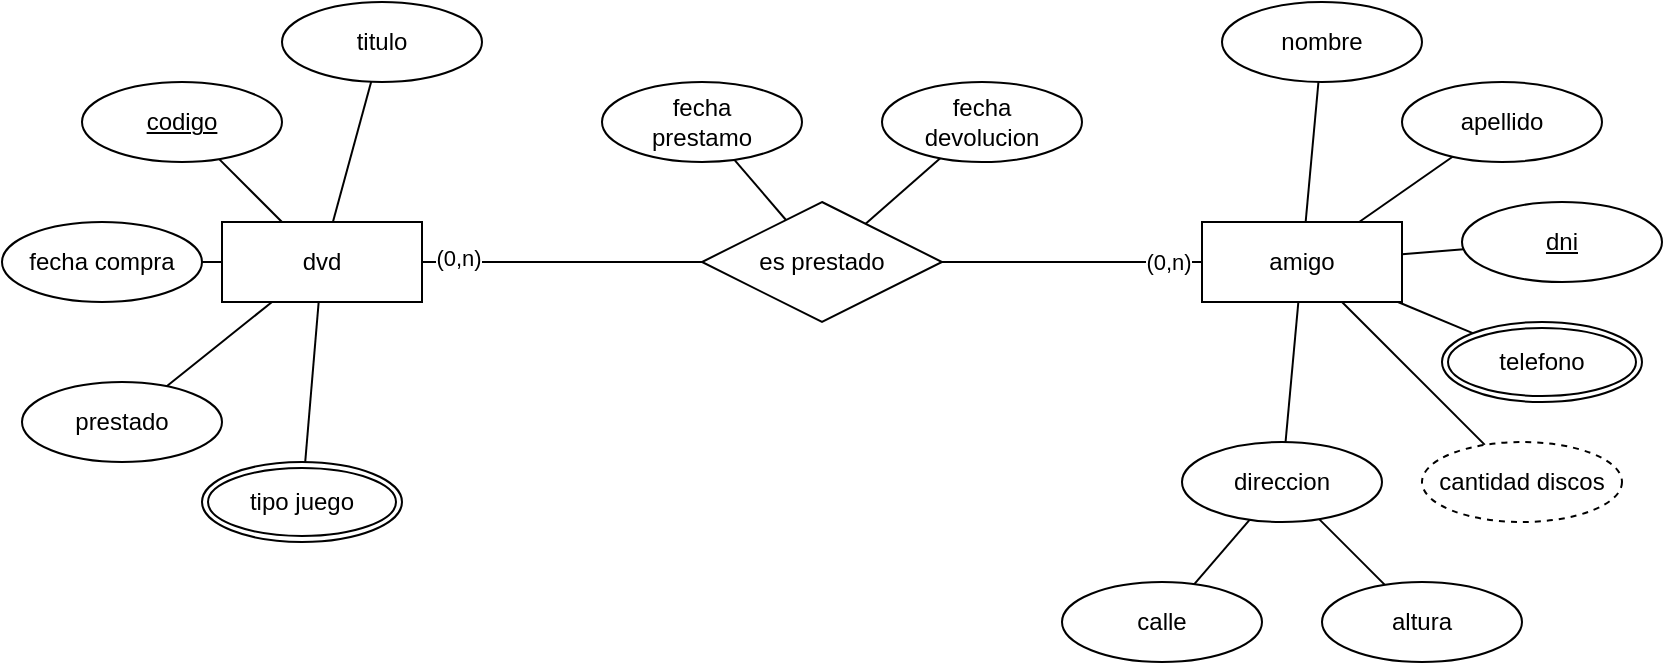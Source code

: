 <mxfile version="14.1.8" type="device" pages="8"><diagram id="R2lEEEUBdFMjLlhIrx00" name="dvd_mer"><mxGraphModel dx="719" dy="461" grid="1" gridSize="10" guides="1" tooltips="1" connect="1" arrows="1" fold="1" page="1" pageScale="1" pageWidth="850" pageHeight="1100" math="0" shadow="0" extFonts="Permanent Marker^https://fonts.googleapis.com/css?family=Permanent+Marker"><root><mxCell id="0"/><mxCell id="1" parent="0"/><mxCell id="oJatE71sOygLXtCWEVZU-1" value="dvd" style="whiteSpace=wrap;html=1;align=center;" parent="1" vertex="1"><mxGeometry x="120" y="150" width="100" height="40" as="geometry"/></mxCell><mxCell id="oJatE71sOygLXtCWEVZU-2" value="amigo" style="whiteSpace=wrap;html=1;align=center;" parent="1" vertex="1"><mxGeometry x="610" y="150" width="100" height="40" as="geometry"/></mxCell><mxCell id="oJatE71sOygLXtCWEVZU-5" style="rounded=0;orthogonalLoop=1;jettySize=auto;html=1;endArrow=none;endFill=0;" parent="1" source="oJatE71sOygLXtCWEVZU-3" target="oJatE71sOygLXtCWEVZU-2" edge="1"><mxGeometry relative="1" as="geometry"/></mxCell><mxCell id="oJatE71sOygLXtCWEVZU-31" value="(0,n)" style="edgeLabel;html=1;align=center;verticalAlign=middle;resizable=0;points=[];" parent="oJatE71sOygLXtCWEVZU-5" vertex="1" connectable="0"><mxGeometry x="0.74" relative="1" as="geometry"><mxPoint as="offset"/></mxGeometry></mxCell><mxCell id="oJatE71sOygLXtCWEVZU-6" style="edgeStyle=none;rounded=0;orthogonalLoop=1;jettySize=auto;html=1;endArrow=none;endFill=0;" parent="1" source="oJatE71sOygLXtCWEVZU-3" target="oJatE71sOygLXtCWEVZU-1" edge="1"><mxGeometry relative="1" as="geometry"/></mxCell><mxCell id="oJatE71sOygLXtCWEVZU-32" value="(0,n)" style="edgeLabel;html=1;align=center;verticalAlign=middle;resizable=0;points=[];" parent="oJatE71sOygLXtCWEVZU-6" vertex="1" connectable="0"><mxGeometry x="0.742" y="-2" relative="1" as="geometry"><mxPoint as="offset"/></mxGeometry></mxCell><mxCell id="oJatE71sOygLXtCWEVZU-3" value="es prestado" style="shape=rhombus;perimeter=rhombusPerimeter;whiteSpace=wrap;html=1;align=center;" parent="1" vertex="1"><mxGeometry x="360" y="140" width="120" height="60" as="geometry"/></mxCell><mxCell id="oJatE71sOygLXtCWEVZU-20" style="edgeStyle=none;rounded=0;orthogonalLoop=1;jettySize=auto;html=1;endArrow=none;endFill=0;" parent="1" source="oJatE71sOygLXtCWEVZU-7" target="oJatE71sOygLXtCWEVZU-2" edge="1"><mxGeometry relative="1" as="geometry"/></mxCell><mxCell id="oJatE71sOygLXtCWEVZU-7" value="nombre" style="ellipse;whiteSpace=wrap;html=1;align=center;" parent="1" vertex="1"><mxGeometry x="620" y="40" width="100" height="40" as="geometry"/></mxCell><mxCell id="oJatE71sOygLXtCWEVZU-19" style="edgeStyle=none;rounded=0;orthogonalLoop=1;jettySize=auto;html=1;endArrow=none;endFill=0;" parent="1" source="oJatE71sOygLXtCWEVZU-8" target="oJatE71sOygLXtCWEVZU-2" edge="1"><mxGeometry relative="1" as="geometry"/></mxCell><mxCell id="oJatE71sOygLXtCWEVZU-8" value="apellido" style="ellipse;whiteSpace=wrap;html=1;align=center;" parent="1" vertex="1"><mxGeometry x="710" y="80" width="100" height="40" as="geometry"/></mxCell><mxCell id="oJatE71sOygLXtCWEVZU-21" style="edgeStyle=none;rounded=0;orthogonalLoop=1;jettySize=auto;html=1;endArrow=none;endFill=0;" parent="1" source="oJatE71sOygLXtCWEVZU-10" target="oJatE71sOygLXtCWEVZU-2" edge="1"><mxGeometry relative="1" as="geometry"/></mxCell><mxCell id="oJatE71sOygLXtCWEVZU-10" value="direccion" style="ellipse;whiteSpace=wrap;html=1;align=center;" parent="1" vertex="1"><mxGeometry x="600" y="260" width="100" height="40" as="geometry"/></mxCell><mxCell id="oJatE71sOygLXtCWEVZU-18" style="edgeStyle=none;rounded=0;orthogonalLoop=1;jettySize=auto;html=1;endArrow=none;endFill=0;" parent="1" source="oJatE71sOygLXtCWEVZU-13" target="oJatE71sOygLXtCWEVZU-2" edge="1"><mxGeometry relative="1" as="geometry"/></mxCell><mxCell id="oJatE71sOygLXtCWEVZU-13" value="dni" style="ellipse;whiteSpace=wrap;html=1;align=center;fontStyle=4;" parent="1" vertex="1"><mxGeometry x="740" y="140" width="100" height="40" as="geometry"/></mxCell><mxCell id="oJatE71sOygLXtCWEVZU-22" style="edgeStyle=none;rounded=0;orthogonalLoop=1;jettySize=auto;html=1;endArrow=none;endFill=0;" parent="1" source="oJatE71sOygLXtCWEVZU-14" target="oJatE71sOygLXtCWEVZU-10" edge="1"><mxGeometry relative="1" as="geometry"/></mxCell><mxCell id="oJatE71sOygLXtCWEVZU-14" value="calle" style="ellipse;whiteSpace=wrap;html=1;align=center;" parent="1" vertex="1"><mxGeometry x="540" y="330" width="100" height="40" as="geometry"/></mxCell><mxCell id="oJatE71sOygLXtCWEVZU-23" style="edgeStyle=none;rounded=0;orthogonalLoop=1;jettySize=auto;html=1;endArrow=none;endFill=0;" parent="1" source="oJatE71sOygLXtCWEVZU-15" target="oJatE71sOygLXtCWEVZU-10" edge="1"><mxGeometry relative="1" as="geometry"/></mxCell><mxCell id="oJatE71sOygLXtCWEVZU-15" value="altura" style="ellipse;whiteSpace=wrap;html=1;align=center;" parent="1" vertex="1"><mxGeometry x="670" y="330" width="100" height="40" as="geometry"/></mxCell><mxCell id="oJatE71sOygLXtCWEVZU-17" style="edgeStyle=none;rounded=0;orthogonalLoop=1;jettySize=auto;html=1;endArrow=none;endFill=0;" parent="1" source="oJatE71sOygLXtCWEVZU-16" target="oJatE71sOygLXtCWEVZU-2" edge="1"><mxGeometry relative="1" as="geometry"/></mxCell><mxCell id="oJatE71sOygLXtCWEVZU-16" value="telefono" style="ellipse;shape=doubleEllipse;margin=3;whiteSpace=wrap;html=1;align=center;" parent="1" vertex="1"><mxGeometry x="730" y="200" width="100" height="40" as="geometry"/></mxCell><mxCell id="oJatE71sOygLXtCWEVZU-37" style="edgeStyle=none;rounded=0;orthogonalLoop=1;jettySize=auto;html=1;endArrow=none;endFill=0;" parent="1" source="oJatE71sOygLXtCWEVZU-24" target="oJatE71sOygLXtCWEVZU-1" edge="1"><mxGeometry relative="1" as="geometry"/></mxCell><mxCell id="oJatE71sOygLXtCWEVZU-24" value="titulo" style="ellipse;whiteSpace=wrap;html=1;align=center;" parent="1" vertex="1"><mxGeometry x="150" y="40" width="100" height="40" as="geometry"/></mxCell><mxCell id="oJatE71sOygLXtCWEVZU-36" style="edgeStyle=none;rounded=0;orthogonalLoop=1;jettySize=auto;html=1;endArrow=none;endFill=0;" parent="1" source="oJatE71sOygLXtCWEVZU-25" target="oJatE71sOygLXtCWEVZU-1" edge="1"><mxGeometry relative="1" as="geometry"/></mxCell><mxCell id="oJatE71sOygLXtCWEVZU-25" value="codigo" style="ellipse;whiteSpace=wrap;html=1;align=center;fontStyle=4;" parent="1" vertex="1"><mxGeometry x="50" y="80" width="100" height="40" as="geometry"/></mxCell><mxCell id="oJatE71sOygLXtCWEVZU-34" style="edgeStyle=none;rounded=0;orthogonalLoop=1;jettySize=auto;html=1;endArrow=none;endFill=0;" parent="1" source="oJatE71sOygLXtCWEVZU-26" target="oJatE71sOygLXtCWEVZU-1" edge="1"><mxGeometry relative="1" as="geometry"/></mxCell><mxCell id="oJatE71sOygLXtCWEVZU-26" value="prestado" style="ellipse;whiteSpace=wrap;html=1;align=center;" parent="1" vertex="1"><mxGeometry x="20" y="230" width="100" height="40" as="geometry"/></mxCell><mxCell id="oJatE71sOygLXtCWEVZU-35" style="edgeStyle=none;rounded=0;orthogonalLoop=1;jettySize=auto;html=1;endArrow=none;endFill=0;" parent="1" source="oJatE71sOygLXtCWEVZU-27" target="oJatE71sOygLXtCWEVZU-1" edge="1"><mxGeometry relative="1" as="geometry"/></mxCell><mxCell id="oJatE71sOygLXtCWEVZU-27" value="fecha compra" style="ellipse;whiteSpace=wrap;html=1;align=center;" parent="1" vertex="1"><mxGeometry x="10" y="150" width="100" height="40" as="geometry"/></mxCell><mxCell id="oJatE71sOygLXtCWEVZU-33" style="edgeStyle=none;rounded=0;orthogonalLoop=1;jettySize=auto;html=1;endArrow=none;endFill=0;" parent="1" source="oJatE71sOygLXtCWEVZU-28" target="oJatE71sOygLXtCWEVZU-1" edge="1"><mxGeometry relative="1" as="geometry"/></mxCell><mxCell id="oJatE71sOygLXtCWEVZU-28" value="tipo juego" style="ellipse;shape=doubleEllipse;margin=3;whiteSpace=wrap;html=1;align=center;" parent="1" vertex="1"><mxGeometry x="110" y="270" width="100" height="40" as="geometry"/></mxCell><mxCell id="oJatE71sOygLXtCWEVZU-38" style="edgeStyle=none;rounded=0;orthogonalLoop=1;jettySize=auto;html=1;endArrow=none;endFill=0;" parent="1" source="oJatE71sOygLXtCWEVZU-29" target="oJatE71sOygLXtCWEVZU-3" edge="1"><mxGeometry relative="1" as="geometry"/></mxCell><mxCell id="oJatE71sOygLXtCWEVZU-29" value="fecha&lt;br&gt;prestamo" style="ellipse;whiteSpace=wrap;html=1;align=center;" parent="1" vertex="1"><mxGeometry x="310" y="80" width="100" height="40" as="geometry"/></mxCell><mxCell id="oJatE71sOygLXtCWEVZU-39" style="edgeStyle=none;rounded=0;orthogonalLoop=1;jettySize=auto;html=1;endArrow=none;endFill=0;" parent="1" source="oJatE71sOygLXtCWEVZU-30" target="oJatE71sOygLXtCWEVZU-3" edge="1"><mxGeometry relative="1" as="geometry"/></mxCell><mxCell id="oJatE71sOygLXtCWEVZU-30" value="fecha&lt;br&gt;devolucion" style="ellipse;whiteSpace=wrap;html=1;align=center;" parent="1" vertex="1"><mxGeometry x="450" y="80" width="100" height="40" as="geometry"/></mxCell><mxCell id="oJatE71sOygLXtCWEVZU-41" style="edgeStyle=none;rounded=0;orthogonalLoop=1;jettySize=auto;html=1;endArrow=none;endFill=0;" parent="1" source="oJatE71sOygLXtCWEVZU-40" target="oJatE71sOygLXtCWEVZU-2" edge="1"><mxGeometry relative="1" as="geometry"/></mxCell><mxCell id="oJatE71sOygLXtCWEVZU-40" value="cantidad discos" style="ellipse;whiteSpace=wrap;html=1;align=center;dashed=1;" parent="1" vertex="1"><mxGeometry x="720" y="260" width="100" height="40" as="geometry"/></mxCell></root></mxGraphModel></diagram><diagram id="fxrEidtclB8wGPSwEtAD" name="dvd_tablas"><mxGraphModel dx="861" dy="363" grid="1" gridSize="10" guides="1" tooltips="1" connect="1" arrows="1" fold="1" page="1" pageScale="1" pageWidth="850" pageHeight="1100" math="0" shadow="0"><root><mxCell id="BLyNO4ORktOLUMJZQR51-0"/><mxCell id="BLyNO4ORktOLUMJZQR51-1" parent="BLyNO4ORktOLUMJZQR51-0"/><mxCell id="RMV-bW7reKVJOW2jpoYW-0" value="dvds" style="shape=table;startSize=30;container=1;collapsible=1;childLayout=tableLayout;fixedRows=1;rowLines=0;fontStyle=1;align=center;resizeLast=1;" parent="BLyNO4ORktOLUMJZQR51-1" vertex="1"><mxGeometry x="40" y="80" width="180" height="160" as="geometry"/></mxCell><mxCell id="RMV-bW7reKVJOW2jpoYW-1" value="" style="shape=partialRectangle;collapsible=0;dropTarget=0;pointerEvents=0;fillColor=none;top=0;left=0;bottom=1;right=0;points=[[0,0.5],[1,0.5]];portConstraint=eastwest;" parent="RMV-bW7reKVJOW2jpoYW-0" vertex="1"><mxGeometry y="30" width="180" height="30" as="geometry"/></mxCell><mxCell id="RMV-bW7reKVJOW2jpoYW-2" value="PK" style="shape=partialRectangle;connectable=0;fillColor=none;top=0;left=0;bottom=0;right=0;fontStyle=1;overflow=hidden;" parent="RMV-bW7reKVJOW2jpoYW-1" vertex="1"><mxGeometry width="30" height="30" as="geometry"/></mxCell><mxCell id="RMV-bW7reKVJOW2jpoYW-3" value="codigo" style="shape=partialRectangle;connectable=0;fillColor=none;top=0;left=0;bottom=0;right=0;align=left;spacingLeft=6;fontStyle=5;overflow=hidden;" parent="RMV-bW7reKVJOW2jpoYW-1" vertex="1"><mxGeometry x="30" width="150" height="30" as="geometry"/></mxCell><mxCell id="RMV-bW7reKVJOW2jpoYW-4" value="" style="shape=partialRectangle;collapsible=0;dropTarget=0;pointerEvents=0;fillColor=none;top=0;left=0;bottom=0;right=0;points=[[0,0.5],[1,0.5]];portConstraint=eastwest;" parent="RMV-bW7reKVJOW2jpoYW-0" vertex="1"><mxGeometry y="60" width="180" height="30" as="geometry"/></mxCell><mxCell id="RMV-bW7reKVJOW2jpoYW-5" value="" style="shape=partialRectangle;connectable=0;fillColor=none;top=0;left=0;bottom=0;right=0;editable=1;overflow=hidden;" parent="RMV-bW7reKVJOW2jpoYW-4" vertex="1"><mxGeometry width="30" height="30" as="geometry"/></mxCell><mxCell id="RMV-bW7reKVJOW2jpoYW-6" value="titulo" style="shape=partialRectangle;connectable=0;fillColor=none;top=0;left=0;bottom=0;right=0;align=left;spacingLeft=6;overflow=hidden;" parent="RMV-bW7reKVJOW2jpoYW-4" vertex="1"><mxGeometry x="30" width="150" height="30" as="geometry"/></mxCell><mxCell id="RMV-bW7reKVJOW2jpoYW-7" value="" style="shape=partialRectangle;collapsible=0;dropTarget=0;pointerEvents=0;fillColor=none;top=0;left=0;bottom=0;right=0;points=[[0,0.5],[1,0.5]];portConstraint=eastwest;" parent="RMV-bW7reKVJOW2jpoYW-0" vertex="1"><mxGeometry y="90" width="180" height="30" as="geometry"/></mxCell><mxCell id="RMV-bW7reKVJOW2jpoYW-8" value="" style="shape=partialRectangle;connectable=0;fillColor=none;top=0;left=0;bottom=0;right=0;editable=1;overflow=hidden;" parent="RMV-bW7reKVJOW2jpoYW-7" vertex="1"><mxGeometry width="30" height="30" as="geometry"/></mxCell><mxCell id="RMV-bW7reKVJOW2jpoYW-9" value="fecha compra" style="shape=partialRectangle;connectable=0;fillColor=none;top=0;left=0;bottom=0;right=0;align=left;spacingLeft=6;overflow=hidden;" parent="RMV-bW7reKVJOW2jpoYW-7" vertex="1"><mxGeometry x="30" width="150" height="30" as="geometry"/></mxCell><mxCell id="RMV-bW7reKVJOW2jpoYW-10" value="" style="shape=partialRectangle;collapsible=0;dropTarget=0;pointerEvents=0;fillColor=none;top=0;left=0;bottom=0;right=0;points=[[0,0.5],[1,0.5]];portConstraint=eastwest;" parent="RMV-bW7reKVJOW2jpoYW-0" vertex="1"><mxGeometry y="120" width="180" height="30" as="geometry"/></mxCell><mxCell id="RMV-bW7reKVJOW2jpoYW-11" value="" style="shape=partialRectangle;connectable=0;fillColor=none;top=0;left=0;bottom=0;right=0;editable=1;overflow=hidden;" parent="RMV-bW7reKVJOW2jpoYW-10" vertex="1"><mxGeometry width="30" height="30" as="geometry"/></mxCell><mxCell id="RMV-bW7reKVJOW2jpoYW-12" value="prestado" style="shape=partialRectangle;connectable=0;fillColor=none;top=0;left=0;bottom=0;right=0;align=left;spacingLeft=6;overflow=hidden;" parent="RMV-bW7reKVJOW2jpoYW-10" vertex="1"><mxGeometry x="30" width="150" height="30" as="geometry"/></mxCell><mxCell id="BX7nOzba9jQaf9ZjtOCK-0" value="amigos" style="shape=table;startSize=30;container=1;collapsible=1;childLayout=tableLayout;fixedRows=1;rowLines=0;fontStyle=1;align=center;resizeLast=1;" parent="BLyNO4ORktOLUMJZQR51-1" vertex="1"><mxGeometry x="650" y="80" width="180" height="220" as="geometry"/></mxCell><mxCell id="BX7nOzba9jQaf9ZjtOCK-1" value="" style="shape=partialRectangle;collapsible=0;dropTarget=0;pointerEvents=0;fillColor=none;top=0;left=0;bottom=1;right=0;points=[[0,0.5],[1,0.5]];portConstraint=eastwest;" parent="BX7nOzba9jQaf9ZjtOCK-0" vertex="1"><mxGeometry y="30" width="180" height="30" as="geometry"/></mxCell><mxCell id="BX7nOzba9jQaf9ZjtOCK-2" value="PK" style="shape=partialRectangle;connectable=0;fillColor=none;top=0;left=0;bottom=0;right=0;fontStyle=1;overflow=hidden;" parent="BX7nOzba9jQaf9ZjtOCK-1" vertex="1"><mxGeometry width="30" height="30" as="geometry"/></mxCell><mxCell id="BX7nOzba9jQaf9ZjtOCK-3" value="dni" style="shape=partialRectangle;connectable=0;fillColor=none;top=0;left=0;bottom=0;right=0;align=left;spacingLeft=6;fontStyle=5;overflow=hidden;" parent="BX7nOzba9jQaf9ZjtOCK-1" vertex="1"><mxGeometry x="30" width="150" height="30" as="geometry"/></mxCell><mxCell id="BX7nOzba9jQaf9ZjtOCK-4" value="" style="shape=partialRectangle;collapsible=0;dropTarget=0;pointerEvents=0;fillColor=none;top=0;left=0;bottom=0;right=0;points=[[0,0.5],[1,0.5]];portConstraint=eastwest;" parent="BX7nOzba9jQaf9ZjtOCK-0" vertex="1"><mxGeometry y="60" width="180" height="30" as="geometry"/></mxCell><mxCell id="BX7nOzba9jQaf9ZjtOCK-5" value="" style="shape=partialRectangle;connectable=0;fillColor=none;top=0;left=0;bottom=0;right=0;editable=1;overflow=hidden;" parent="BX7nOzba9jQaf9ZjtOCK-4" vertex="1"><mxGeometry width="30" height="30" as="geometry"/></mxCell><mxCell id="BX7nOzba9jQaf9ZjtOCK-6" value="nombre" style="shape=partialRectangle;connectable=0;fillColor=none;top=0;left=0;bottom=0;right=0;align=left;spacingLeft=6;overflow=hidden;" parent="BX7nOzba9jQaf9ZjtOCK-4" vertex="1"><mxGeometry x="30" width="150" height="30" as="geometry"/></mxCell><mxCell id="BX7nOzba9jQaf9ZjtOCK-7" value="" style="shape=partialRectangle;collapsible=0;dropTarget=0;pointerEvents=0;fillColor=none;top=0;left=0;bottom=0;right=0;points=[[0,0.5],[1,0.5]];portConstraint=eastwest;" parent="BX7nOzba9jQaf9ZjtOCK-0" vertex="1"><mxGeometry y="90" width="180" height="30" as="geometry"/></mxCell><mxCell id="BX7nOzba9jQaf9ZjtOCK-8" value="" style="shape=partialRectangle;connectable=0;fillColor=none;top=0;left=0;bottom=0;right=0;editable=1;overflow=hidden;" parent="BX7nOzba9jQaf9ZjtOCK-7" vertex="1"><mxGeometry width="30" height="30" as="geometry"/></mxCell><mxCell id="BX7nOzba9jQaf9ZjtOCK-9" value="apellido" style="shape=partialRectangle;connectable=0;fillColor=none;top=0;left=0;bottom=0;right=0;align=left;spacingLeft=6;overflow=hidden;" parent="BX7nOzba9jQaf9ZjtOCK-7" vertex="1"><mxGeometry x="30" width="150" height="30" as="geometry"/></mxCell><mxCell id="BX7nOzba9jQaf9ZjtOCK-10" value="" style="shape=partialRectangle;collapsible=0;dropTarget=0;pointerEvents=0;fillColor=none;top=0;left=0;bottom=0;right=0;points=[[0,0.5],[1,0.5]];portConstraint=eastwest;" parent="BX7nOzba9jQaf9ZjtOCK-0" vertex="1"><mxGeometry y="120" width="180" height="30" as="geometry"/></mxCell><mxCell id="BX7nOzba9jQaf9ZjtOCK-11" value="" style="shape=partialRectangle;connectable=0;fillColor=none;top=0;left=0;bottom=0;right=0;editable=1;overflow=hidden;" parent="BX7nOzba9jQaf9ZjtOCK-10" vertex="1"><mxGeometry width="30" height="30" as="geometry"/></mxCell><mxCell id="BX7nOzba9jQaf9ZjtOCK-12" value="calle" style="shape=partialRectangle;connectable=0;fillColor=none;top=0;left=0;bottom=0;right=0;align=left;spacingLeft=6;overflow=hidden;" parent="BX7nOzba9jQaf9ZjtOCK-10" vertex="1"><mxGeometry x="30" width="150" height="30" as="geometry"/></mxCell><mxCell id="iibG2w5ukKymipVXa62Y-0" value="" style="shape=partialRectangle;collapsible=0;dropTarget=0;pointerEvents=0;fillColor=none;top=0;left=0;bottom=0;right=0;points=[[0,0.5],[1,0.5]];portConstraint=eastwest;" parent="BX7nOzba9jQaf9ZjtOCK-0" vertex="1"><mxGeometry y="150" width="180" height="30" as="geometry"/></mxCell><mxCell id="iibG2w5ukKymipVXa62Y-1" value="" style="shape=partialRectangle;connectable=0;fillColor=none;top=0;left=0;bottom=0;right=0;editable=1;overflow=hidden;" parent="iibG2w5ukKymipVXa62Y-0" vertex="1"><mxGeometry width="30" height="30" as="geometry"/></mxCell><mxCell id="iibG2w5ukKymipVXa62Y-2" value="altura" style="shape=partialRectangle;connectable=0;fillColor=none;top=0;left=0;bottom=0;right=0;align=left;spacingLeft=6;overflow=hidden;" parent="iibG2w5ukKymipVXa62Y-0" vertex="1"><mxGeometry x="30" width="150" height="30" as="geometry"/></mxCell><mxCell id="iibG2w5ukKymipVXa62Y-3" value="" style="shape=partialRectangle;collapsible=0;dropTarget=0;pointerEvents=0;fillColor=none;top=0;left=0;bottom=0;right=0;points=[[0,0.5],[1,0.5]];portConstraint=eastwest;" parent="BX7nOzba9jQaf9ZjtOCK-0" vertex="1"><mxGeometry y="180" width="180" height="30" as="geometry"/></mxCell><mxCell id="iibG2w5ukKymipVXa62Y-4" value="" style="shape=partialRectangle;connectable=0;fillColor=none;top=0;left=0;bottom=0;right=0;editable=1;overflow=hidden;" parent="iibG2w5ukKymipVXa62Y-3" vertex="1"><mxGeometry width="30" height="30" as="geometry"/></mxCell><mxCell id="iibG2w5ukKymipVXa62Y-5" value="cantidad discos" style="shape=partialRectangle;connectable=0;fillColor=none;top=0;left=0;bottom=0;right=0;align=left;spacingLeft=6;overflow=hidden;" parent="iibG2w5ukKymipVXa62Y-3" vertex="1"><mxGeometry x="30" width="150" height="30" as="geometry"/></mxCell><mxCell id="Vri818XFuflt1fV2hkSr-0" value="telefonos" style="shape=table;startSize=30;container=1;collapsible=1;childLayout=tableLayout;fixedRows=1;rowLines=0;fontStyle=1;align=center;resizeLast=1;" parent="BLyNO4ORktOLUMJZQR51-1" vertex="1"><mxGeometry x="650" y="330" width="180" height="100" as="geometry"/></mxCell><mxCell id="Vri818XFuflt1fV2hkSr-1" value="" style="shape=partialRectangle;collapsible=0;dropTarget=0;pointerEvents=0;fillColor=none;top=0;left=0;bottom=1;right=0;points=[[0,0.5],[1,0.5]];portConstraint=eastwest;" parent="Vri818XFuflt1fV2hkSr-0" vertex="1"><mxGeometry y="30" width="180" height="30" as="geometry"/></mxCell><mxCell id="Vri818XFuflt1fV2hkSr-2" value="PK" style="shape=partialRectangle;connectable=0;fillColor=none;top=0;left=0;bottom=0;right=0;fontStyle=1;overflow=hidden;" parent="Vri818XFuflt1fV2hkSr-1" vertex="1"><mxGeometry width="30" height="30" as="geometry"/></mxCell><mxCell id="Vri818XFuflt1fV2hkSr-3" value="numero" style="shape=partialRectangle;connectable=0;fillColor=none;top=0;left=0;bottom=0;right=0;align=left;spacingLeft=6;fontStyle=5;overflow=hidden;" parent="Vri818XFuflt1fV2hkSr-1" vertex="1"><mxGeometry x="30" width="150" height="30" as="geometry"/></mxCell><mxCell id="Vri818XFuflt1fV2hkSr-4" value="" style="shape=partialRectangle;collapsible=0;dropTarget=0;pointerEvents=0;fillColor=none;top=0;left=0;bottom=0;right=0;points=[[0,0.5],[1,0.5]];portConstraint=eastwest;" parent="Vri818XFuflt1fV2hkSr-0" vertex="1"><mxGeometry y="60" width="180" height="30" as="geometry"/></mxCell><mxCell id="Vri818XFuflt1fV2hkSr-5" value="FK" style="shape=partialRectangle;connectable=0;fillColor=none;top=0;left=0;bottom=0;right=0;editable=1;overflow=hidden;" parent="Vri818XFuflt1fV2hkSr-4" vertex="1"><mxGeometry width="30" height="30" as="geometry"/></mxCell><mxCell id="Vri818XFuflt1fV2hkSr-6" value="dni" style="shape=partialRectangle;connectable=0;fillColor=none;top=0;left=0;bottom=0;right=0;align=left;spacingLeft=6;overflow=hidden;" parent="Vri818XFuflt1fV2hkSr-4" vertex="1"><mxGeometry x="30" width="150" height="30" as="geometry"/></mxCell><mxCell id="3M021Tm1vAaJyAgMyCWl-0" value="tipos juegos" style="shape=table;startSize=30;container=1;collapsible=1;childLayout=tableLayout;fixedRows=1;rowLines=0;fontStyle=1;align=center;resizeLast=1;" parent="BLyNO4ORktOLUMJZQR51-1" vertex="1"><mxGeometry x="40" y="330" width="180" height="100" as="geometry"/></mxCell><mxCell id="3M021Tm1vAaJyAgMyCWl-1" value="" style="shape=partialRectangle;collapsible=0;dropTarget=0;pointerEvents=0;fillColor=none;top=0;left=0;bottom=1;right=0;points=[[0,0.5],[1,0.5]];portConstraint=eastwest;" parent="3M021Tm1vAaJyAgMyCWl-0" vertex="1"><mxGeometry y="30" width="180" height="30" as="geometry"/></mxCell><mxCell id="3M021Tm1vAaJyAgMyCWl-2" value="PK" style="shape=partialRectangle;connectable=0;fillColor=none;top=0;left=0;bottom=0;right=0;fontStyle=1;overflow=hidden;" parent="3M021Tm1vAaJyAgMyCWl-1" vertex="1"><mxGeometry width="30" height="30" as="geometry"/></mxCell><mxCell id="3M021Tm1vAaJyAgMyCWl-3" value="nombre" style="shape=partialRectangle;connectable=0;fillColor=none;top=0;left=0;bottom=0;right=0;align=left;spacingLeft=6;fontStyle=5;overflow=hidden;" parent="3M021Tm1vAaJyAgMyCWl-1" vertex="1"><mxGeometry x="30" width="150" height="30" as="geometry"/></mxCell><mxCell id="3M021Tm1vAaJyAgMyCWl-10" value="" style="shape=partialRectangle;collapsible=0;dropTarget=0;pointerEvents=0;fillColor=none;top=0;left=0;bottom=0;right=0;points=[[0,0.5],[1,0.5]];portConstraint=eastwest;" parent="3M021Tm1vAaJyAgMyCWl-0" vertex="1"><mxGeometry y="60" width="180" height="30" as="geometry"/></mxCell><mxCell id="3M021Tm1vAaJyAgMyCWl-11" value="FK" style="shape=partialRectangle;connectable=0;fillColor=none;top=0;left=0;bottom=0;right=0;editable=1;overflow=hidden;" parent="3M021Tm1vAaJyAgMyCWl-10" vertex="1"><mxGeometry width="30" height="30" as="geometry"/></mxCell><mxCell id="3M021Tm1vAaJyAgMyCWl-12" value="codigo dvd" style="shape=partialRectangle;connectable=0;fillColor=none;top=0;left=0;bottom=0;right=0;align=left;spacingLeft=6;overflow=hidden;" parent="3M021Tm1vAaJyAgMyCWl-10" vertex="1"><mxGeometry x="30" width="150" height="30" as="geometry"/></mxCell><mxCell id="GFe3VcbLiQBTpZ-Y3Nl0-0" style="edgeStyle=orthogonalEdgeStyle;rounded=0;orthogonalLoop=1;jettySize=auto;html=1;entryX=0;entryY=0.5;entryDx=0;entryDy=0;" parent="BLyNO4ORktOLUMJZQR51-1" source="3M021Tm1vAaJyAgMyCWl-10" target="RMV-bW7reKVJOW2jpoYW-1" edge="1"><mxGeometry relative="1" as="geometry"/></mxCell><mxCell id="ZmvwKTMcj_SIlSs2cZtt-0" style="edgeStyle=orthogonalEdgeStyle;rounded=0;orthogonalLoop=1;jettySize=auto;html=1;entryX=0;entryY=0.5;entryDx=0;entryDy=0;" parent="BLyNO4ORktOLUMJZQR51-1" source="Vri818XFuflt1fV2hkSr-4" target="BX7nOzba9jQaf9ZjtOCK-1" edge="1"><mxGeometry relative="1" as="geometry"><Array as="points"><mxPoint x="630" y="405"/><mxPoint x="630" y="125"/></Array></mxGeometry></mxCell><mxCell id="xn2i9WmHYxCFuL7b2hZA-49" value="prestamos" style="shape=table;startSize=30;container=1;collapsible=1;childLayout=tableLayout;fixedRows=1;rowLines=0;fontStyle=1;align=center;resizeLast=1;" parent="BLyNO4ORktOLUMJZQR51-1" vertex="1"><mxGeometry x="340" y="150" width="180" height="190" as="geometry"/></mxCell><mxCell id="xn2i9WmHYxCFuL7b2hZA-50" value="" style="shape=partialRectangle;collapsible=0;dropTarget=0;pointerEvents=0;fillColor=none;top=0;left=0;bottom=1;right=0;points=[[0,0.5],[1,0.5]];portConstraint=eastwest;" parent="xn2i9WmHYxCFuL7b2hZA-49" vertex="1"><mxGeometry y="30" width="180" height="30" as="geometry"/></mxCell><mxCell id="xn2i9WmHYxCFuL7b2hZA-51" value="PK" style="shape=partialRectangle;connectable=0;fillColor=none;top=0;left=0;bottom=0;right=0;fontStyle=1;overflow=hidden;" parent="xn2i9WmHYxCFuL7b2hZA-50" vertex="1"><mxGeometry width="30" height="30" as="geometry"/></mxCell><mxCell id="xn2i9WmHYxCFuL7b2hZA-52" value="id prestamo" style="shape=partialRectangle;connectable=0;fillColor=none;top=0;left=0;bottom=0;right=0;align=left;spacingLeft=6;fontStyle=5;overflow=hidden;" parent="xn2i9WmHYxCFuL7b2hZA-50" vertex="1"><mxGeometry x="30" width="150" height="30" as="geometry"/></mxCell><mxCell id="xn2i9WmHYxCFuL7b2hZA-53" value="" style="shape=partialRectangle;collapsible=0;dropTarget=0;pointerEvents=0;fillColor=none;top=0;left=0;bottom=0;right=0;points=[[0,0.5],[1,0.5]];portConstraint=eastwest;" parent="xn2i9WmHYxCFuL7b2hZA-49" vertex="1"><mxGeometry y="60" width="180" height="30" as="geometry"/></mxCell><mxCell id="xn2i9WmHYxCFuL7b2hZA-54" value="FK1" style="shape=partialRectangle;connectable=0;fillColor=none;top=0;left=0;bottom=0;right=0;editable=1;overflow=hidden;" parent="xn2i9WmHYxCFuL7b2hZA-53" vertex="1"><mxGeometry width="30" height="30" as="geometry"/></mxCell><mxCell id="xn2i9WmHYxCFuL7b2hZA-55" value="codigo dvd" style="shape=partialRectangle;connectable=0;fillColor=none;top=0;left=0;bottom=0;right=0;align=left;spacingLeft=6;overflow=hidden;" parent="xn2i9WmHYxCFuL7b2hZA-53" vertex="1"><mxGeometry x="30" width="150" height="30" as="geometry"/></mxCell><mxCell id="xn2i9WmHYxCFuL7b2hZA-56" value="" style="shape=partialRectangle;collapsible=0;dropTarget=0;pointerEvents=0;fillColor=none;top=0;left=0;bottom=0;right=0;points=[[0,0.5],[1,0.5]];portConstraint=eastwest;" parent="xn2i9WmHYxCFuL7b2hZA-49" vertex="1"><mxGeometry y="90" width="180" height="30" as="geometry"/></mxCell><mxCell id="xn2i9WmHYxCFuL7b2hZA-57" value="FK2" style="shape=partialRectangle;connectable=0;fillColor=none;top=0;left=0;bottom=0;right=0;editable=1;overflow=hidden;" parent="xn2i9WmHYxCFuL7b2hZA-56" vertex="1"><mxGeometry width="30" height="30" as="geometry"/></mxCell><mxCell id="xn2i9WmHYxCFuL7b2hZA-58" value="dni" style="shape=partialRectangle;connectable=0;fillColor=none;top=0;left=0;bottom=0;right=0;align=left;spacingLeft=6;overflow=hidden;" parent="xn2i9WmHYxCFuL7b2hZA-56" vertex="1"><mxGeometry x="30" width="150" height="30" as="geometry"/></mxCell><mxCell id="xn2i9WmHYxCFuL7b2hZA-59" value="" style="shape=partialRectangle;collapsible=0;dropTarget=0;pointerEvents=0;fillColor=none;top=0;left=0;bottom=0;right=0;points=[[0,0.5],[1,0.5]];portConstraint=eastwest;" parent="xn2i9WmHYxCFuL7b2hZA-49" vertex="1"><mxGeometry y="120" width="180" height="30" as="geometry"/></mxCell><mxCell id="xn2i9WmHYxCFuL7b2hZA-60" value="" style="shape=partialRectangle;connectable=0;fillColor=none;top=0;left=0;bottom=0;right=0;editable=1;overflow=hidden;" parent="xn2i9WmHYxCFuL7b2hZA-59" vertex="1"><mxGeometry width="30" height="30" as="geometry"/></mxCell><mxCell id="xn2i9WmHYxCFuL7b2hZA-61" value="fecha prestamo" style="shape=partialRectangle;connectable=0;fillColor=none;top=0;left=0;bottom=0;right=0;align=left;spacingLeft=6;overflow=hidden;" parent="xn2i9WmHYxCFuL7b2hZA-59" vertex="1"><mxGeometry x="30" width="150" height="30" as="geometry"/></mxCell><mxCell id="xn2i9WmHYxCFuL7b2hZA-62" value="" style="shape=partialRectangle;collapsible=0;dropTarget=0;pointerEvents=0;fillColor=none;top=0;left=0;bottom=0;right=0;points=[[0,0.5],[1,0.5]];portConstraint=eastwest;" parent="xn2i9WmHYxCFuL7b2hZA-49" vertex="1"><mxGeometry y="150" width="180" height="30" as="geometry"/></mxCell><mxCell id="xn2i9WmHYxCFuL7b2hZA-63" value="" style="shape=partialRectangle;connectable=0;fillColor=none;top=0;left=0;bottom=0;right=0;editable=1;overflow=hidden;" parent="xn2i9WmHYxCFuL7b2hZA-62" vertex="1"><mxGeometry width="30" height="30" as="geometry"/></mxCell><mxCell id="xn2i9WmHYxCFuL7b2hZA-64" value="fecha devolucion" style="shape=partialRectangle;connectable=0;fillColor=none;top=0;left=0;bottom=0;right=0;align=left;spacingLeft=6;overflow=hidden;" parent="xn2i9WmHYxCFuL7b2hZA-62" vertex="1"><mxGeometry x="30" width="150" height="30" as="geometry"/></mxCell><mxCell id="xn2i9WmHYxCFuL7b2hZA-65" style="edgeStyle=orthogonalEdgeStyle;rounded=0;orthogonalLoop=1;jettySize=auto;html=1;" parent="BLyNO4ORktOLUMJZQR51-1" source="xn2i9WmHYxCFuL7b2hZA-53" target="RMV-bW7reKVJOW2jpoYW-1" edge="1"><mxGeometry relative="1" as="geometry"/></mxCell><mxCell id="xn2i9WmHYxCFuL7b2hZA-66" style="edgeStyle=orthogonalEdgeStyle;rounded=0;orthogonalLoop=1;jettySize=auto;html=1;entryX=0;entryY=0.5;entryDx=0;entryDy=0;" parent="BLyNO4ORktOLUMJZQR51-1" source="xn2i9WmHYxCFuL7b2hZA-56" target="BX7nOzba9jQaf9ZjtOCK-1" edge="1"><mxGeometry relative="1" as="geometry"/></mxCell></root></mxGraphModel></diagram><diagram id="MhBFizqQ8r-wgKOqLY-s" name="emi_mer"><mxGraphModel dx="1569" dy="461" grid="1" gridSize="10" guides="1" tooltips="1" connect="1" arrows="1" fold="1" page="1" pageScale="1" pageWidth="850" pageHeight="1100" math="0" shadow="0"><root><mxCell id="7TPuASlJ5PfxSe3aKaz5-0"/><mxCell id="7TPuASlJ5PfxSe3aKaz5-1" parent="7TPuASlJ5PfxSe3aKaz5-0"/><mxCell id="QFsSSW0Qgi9aAFA4FzLW-12" style="edgeStyle=none;rounded=0;orthogonalLoop=1;jettySize=auto;html=1;endArrow=none;endFill=0;" parent="7TPuASlJ5PfxSe3aKaz5-1" source="QFsSSW0Qgi9aAFA4FzLW-0" target="QFsSSW0Qgi9aAFA4FzLW-1" edge="1"><mxGeometry relative="1" as="geometry"/></mxCell><mxCell id="QFsSSW0Qgi9aAFA4FzLW-19" value="(0,n)" style="edgeLabel;html=1;align=center;verticalAlign=middle;resizable=0;points=[];" parent="QFsSSW0Qgi9aAFA4FzLW-12" vertex="1" connectable="0"><mxGeometry x="-0.641" y="4" relative="1" as="geometry"><mxPoint as="offset"/></mxGeometry></mxCell><mxCell id="QFsSSW0Qgi9aAFA4FzLW-0" value="vehiculo" style="whiteSpace=wrap;html=1;align=center;" parent="7TPuASlJ5PfxSe3aKaz5-1" vertex="1"><mxGeometry x="-480" y="460" width="100" height="40" as="geometry"/></mxCell><mxCell id="QFsSSW0Qgi9aAFA4FzLW-13" style="edgeStyle=none;rounded=0;orthogonalLoop=1;jettySize=auto;html=1;endArrow=none;endFill=0;" parent="7TPuASlJ5PfxSe3aKaz5-1" source="QFsSSW0Qgi9aAFA4FzLW-1" target="QFsSSW0Qgi9aAFA4FzLW-2" edge="1"><mxGeometry relative="1" as="geometry"/></mxCell><mxCell id="QFsSSW0Qgi9aAFA4FzLW-18" value="(1,n)" style="edgeLabel;html=1;align=center;verticalAlign=middle;resizable=0;points=[];" parent="QFsSSW0Qgi9aAFA4FzLW-13" vertex="1" connectable="0"><mxGeometry x="0.532" y="2" relative="1" as="geometry"><mxPoint as="offset"/></mxGeometry></mxCell><mxCell id="QFsSSW0Qgi9aAFA4FzLW-1" value="estaciona" style="shape=rhombus;perimeter=rhombusPerimeter;whiteSpace=wrap;html=1;align=center;" parent="7TPuASlJ5PfxSe3aKaz5-1" vertex="1"><mxGeometry x="-260" y="450" width="120" height="60" as="geometry"/></mxCell><mxCell id="QFsSSW0Qgi9aAFA4FzLW-14" style="edgeStyle=none;rounded=0;orthogonalLoop=1;jettySize=auto;html=1;endArrow=none;endFill=0;" parent="7TPuASlJ5PfxSe3aKaz5-1" source="QFsSSW0Qgi9aAFA4FzLW-2" target="QFsSSW0Qgi9aAFA4FzLW-5" edge="1"><mxGeometry relative="1" as="geometry"/></mxCell><mxCell id="QFsSSW0Qgi9aAFA4FzLW-21" value="(1,n)" style="edgeLabel;html=1;align=center;verticalAlign=middle;resizable=0;points=[];" parent="QFsSSW0Qgi9aAFA4FzLW-14" vertex="1" connectable="0"><mxGeometry x="-0.414" y="-1" relative="1" as="geometry"><mxPoint as="offset"/></mxGeometry></mxCell><mxCell id="QFsSSW0Qgi9aAFA4FzLW-16" style="edgeStyle=none;rounded=0;orthogonalLoop=1;jettySize=auto;html=1;endArrow=none;endFill=0;" parent="7TPuASlJ5PfxSe3aKaz5-1" source="QFsSSW0Qgi9aAFA4FzLW-2" target="QFsSSW0Qgi9aAFA4FzLW-3" edge="1"><mxGeometry relative="1" as="geometry"/></mxCell><mxCell id="QFsSSW0Qgi9aAFA4FzLW-23" value="(1,n)" style="edgeLabel;html=1;align=center;verticalAlign=middle;resizable=0;points=[];" parent="QFsSSW0Qgi9aAFA4FzLW-16" vertex="1" connectable="0"><mxGeometry x="-0.373" y="2" relative="1" as="geometry"><mxPoint as="offset"/></mxGeometry></mxCell><mxCell id="QFsSSW0Qgi9aAFA4FzLW-2" value="zona" style="whiteSpace=wrap;html=1;align=center;" parent="7TPuASlJ5PfxSe3aKaz5-1" vertex="1"><mxGeometry x="20" y="460" width="100" height="40" as="geometry"/></mxCell><mxCell id="QFsSSW0Qgi9aAFA4FzLW-17" style="edgeStyle=none;rounded=0;orthogonalLoop=1;jettySize=auto;html=1;endArrow=none;endFill=0;" parent="7TPuASlJ5PfxSe3aKaz5-1" source="QFsSSW0Qgi9aAFA4FzLW-3" target="QFsSSW0Qgi9aAFA4FzLW-4" edge="1"><mxGeometry relative="1" as="geometry"/></mxCell><mxCell id="QFsSSW0Qgi9aAFA4FzLW-22" value="(1,1)" style="edgeLabel;html=1;align=center;verticalAlign=middle;resizable=0;points=[];" parent="QFsSSW0Qgi9aAFA4FzLW-17" vertex="1" connectable="0"><mxGeometry x="0.445" relative="1" as="geometry"><mxPoint as="offset"/></mxGeometry></mxCell><mxCell id="QFsSSW0Qgi9aAFA4FzLW-3" value="pertenece" style="shape=rhombus;perimeter=rhombusPerimeter;whiteSpace=wrap;html=1;align=center;" parent="7TPuASlJ5PfxSe3aKaz5-1" vertex="1"><mxGeometry x="10" y="340" width="120" height="60" as="geometry"/></mxCell><mxCell id="QFsSSW0Qgi9aAFA4FzLW-4" value="calle" style="whiteSpace=wrap;html=1;align=center;" parent="7TPuASlJ5PfxSe3aKaz5-1" vertex="1"><mxGeometry x="20" y="250" width="100" height="40" as="geometry"/></mxCell><mxCell id="QFsSSW0Qgi9aAFA4FzLW-15" style="edgeStyle=none;rounded=0;orthogonalLoop=1;jettySize=auto;html=1;endArrow=none;endFill=0;" parent="7TPuASlJ5PfxSe3aKaz5-1" source="QFsSSW0Qgi9aAFA4FzLW-5" target="QFsSSW0Qgi9aAFA4FzLW-6" edge="1"><mxGeometry relative="1" as="geometry"><Array as="points"><mxPoint x="70" y="720"/></Array></mxGeometry></mxCell><mxCell id="QFsSSW0Qgi9aAFA4FzLW-20" value="(1,n)" style="edgeLabel;html=1;align=center;verticalAlign=middle;resizable=0;points=[];" parent="QFsSSW0Qgi9aAFA4FzLW-15" vertex="1" connectable="0"><mxGeometry x="0.825" y="-1" relative="1" as="geometry"><mxPoint as="offset"/></mxGeometry></mxCell><mxCell id="QFsSSW0Qgi9aAFA4FzLW-5" value="administrado" style="shape=rhombus;perimeter=rhombusPerimeter;whiteSpace=wrap;html=1;align=center;" parent="7TPuASlJ5PfxSe3aKaz5-1" vertex="1"><mxGeometry x="10" y="570" width="120" height="60" as="geometry"/></mxCell><mxCell id="QFsSSW0Qgi9aAFA4FzLW-6" value="responsable" style="whiteSpace=wrap;html=1;align=center;" parent="7TPuASlJ5PfxSe3aKaz5-1" vertex="1"><mxGeometry x="-220" y="700" width="100" height="40" as="geometry"/></mxCell><mxCell id="QFsSSW0Qgi9aAFA4FzLW-9" style="edgeStyle=none;rounded=0;orthogonalLoop=1;jettySize=auto;html=1;endArrow=none;endFill=0;" parent="7TPuASlJ5PfxSe3aKaz5-1" source="QFsSSW0Qgi9aAFA4FzLW-7" target="QFsSSW0Qgi9aAFA4FzLW-6" edge="1"><mxGeometry relative="1" as="geometry"><Array as="points"><mxPoint x="-300" y="600"/><mxPoint x="-300" y="720"/></Array></mxGeometry></mxCell><mxCell id="QFsSSW0Qgi9aAFA4FzLW-26" value="(0,n)" style="edgeLabel;html=1;align=center;verticalAlign=middle;resizable=0;points=[];" parent="QFsSSW0Qgi9aAFA4FzLW-9" vertex="1" connectable="0"><mxGeometry x="0.819" y="-3" relative="1" as="geometry"><mxPoint as="offset"/></mxGeometry></mxCell><mxCell id="QFsSSW0Qgi9aAFA4FzLW-11" style="edgeStyle=none;rounded=0;orthogonalLoop=1;jettySize=auto;html=1;endArrow=none;endFill=0;" parent="7TPuASlJ5PfxSe3aKaz5-1" source="QFsSSW0Qgi9aAFA4FzLW-7" target="QFsSSW0Qgi9aAFA4FzLW-0" edge="1"><mxGeometry relative="1" as="geometry"/></mxCell><mxCell id="QFsSSW0Qgi9aAFA4FzLW-25" value="(0,n)" style="edgeLabel;html=1;align=center;verticalAlign=middle;resizable=0;points=[];" parent="QFsSSW0Qgi9aAFA4FzLW-11" vertex="1" connectable="0"><mxGeometry x="0.586" y="-4" relative="1" as="geometry"><mxPoint as="offset"/></mxGeometry></mxCell><mxCell id="QFsSSW0Qgi9aAFA4FzLW-7" value="carga credito" style="shape=rhombus;perimeter=rhombusPerimeter;whiteSpace=wrap;html=1;align=center;" parent="7TPuASlJ5PfxSe3aKaz5-1" vertex="1"><mxGeometry x="-490" y="570" width="120" height="60" as="geometry"/></mxCell><mxCell id="QFsSSW0Qgi9aAFA4FzLW-10" style="edgeStyle=none;rounded=0;orthogonalLoop=1;jettySize=auto;html=1;endArrow=none;endFill=0;" parent="7TPuASlJ5PfxSe3aKaz5-1" source="QFsSSW0Qgi9aAFA4FzLW-8" target="QFsSSW0Qgi9aAFA4FzLW-7" edge="1"><mxGeometry relative="1" as="geometry"/></mxCell><mxCell id="QFsSSW0Qgi9aAFA4FzLW-24" value="(0,n)" style="edgeLabel;html=1;align=center;verticalAlign=middle;resizable=0;points=[];" parent="QFsSSW0Qgi9aAFA4FzLW-10" vertex="1" connectable="0"><mxGeometry x="-0.472" y="2" relative="1" as="geometry"><mxPoint as="offset"/></mxGeometry></mxCell><mxCell id="QFsSSW0Qgi9aAFA4FzLW-8" value="tipo de carga" style="whiteSpace=wrap;html=1;align=center;" parent="7TPuASlJ5PfxSe3aKaz5-1" vertex="1"><mxGeometry x="-480" y="700" width="100" height="40" as="geometry"/></mxCell><mxCell id="QFsSSW0Qgi9aAFA4FzLW-28" style="edgeStyle=none;rounded=0;orthogonalLoop=1;jettySize=auto;html=1;endArrow=none;endFill=0;" parent="7TPuASlJ5PfxSe3aKaz5-1" source="QFsSSW0Qgi9aAFA4FzLW-27" target="QFsSSW0Qgi9aAFA4FzLW-0" edge="1"><mxGeometry relative="1" as="geometry"/></mxCell><mxCell id="QFsSSW0Qgi9aAFA4FzLW-27" value="patente" style="ellipse;whiteSpace=wrap;html=1;align=center;fontStyle=4;" parent="7TPuASlJ5PfxSe3aKaz5-1" vertex="1"><mxGeometry x="-490" y="370" width="100" height="40" as="geometry"/></mxCell><mxCell id="QFsSSW0Qgi9aAFA4FzLW-34" style="edgeStyle=none;rounded=0;orthogonalLoop=1;jettySize=auto;html=1;endArrow=none;endFill=0;" parent="7TPuASlJ5PfxSe3aKaz5-1" source="QFsSSW0Qgi9aAFA4FzLW-29" target="QFsSSW0Qgi9aAFA4FzLW-0" edge="1"><mxGeometry relative="1" as="geometry"/></mxCell><mxCell id="QFsSSW0Qgi9aAFA4FzLW-29" value="propietario" style="ellipse;whiteSpace=wrap;html=1;align=center;" parent="7TPuASlJ5PfxSe3aKaz5-1" vertex="1"><mxGeometry x="-580" y="410" width="100" height="40" as="geometry"/></mxCell><mxCell id="QFsSSW0Qgi9aAFA4FzLW-32" style="edgeStyle=none;rounded=0;orthogonalLoop=1;jettySize=auto;html=1;endArrow=none;endFill=0;" parent="7TPuASlJ5PfxSe3aKaz5-1" source="QFsSSW0Qgi9aAFA4FzLW-30" target="QFsSSW0Qgi9aAFA4FzLW-29" edge="1"><mxGeometry relative="1" as="geometry"/></mxCell><mxCell id="QFsSSW0Qgi9aAFA4FzLW-30" value="nombre" style="ellipse;whiteSpace=wrap;html=1;align=center;" parent="7TPuASlJ5PfxSe3aKaz5-1" vertex="1"><mxGeometry x="-630" y="320" width="100" height="40" as="geometry"/></mxCell><mxCell id="QFsSSW0Qgi9aAFA4FzLW-33" style="edgeStyle=none;rounded=0;orthogonalLoop=1;jettySize=auto;html=1;endArrow=none;endFill=0;" parent="7TPuASlJ5PfxSe3aKaz5-1" source="QFsSSW0Qgi9aAFA4FzLW-31" target="QFsSSW0Qgi9aAFA4FzLW-29" edge="1"><mxGeometry relative="1" as="geometry"/></mxCell><mxCell id="QFsSSW0Qgi9aAFA4FzLW-31" value="apellido" style="ellipse;whiteSpace=wrap;html=1;align=center;" parent="7TPuASlJ5PfxSe3aKaz5-1" vertex="1"><mxGeometry x="-690" y="370" width="100" height="40" as="geometry"/></mxCell><mxCell id="QFsSSW0Qgi9aAFA4FzLW-36" style="edgeStyle=none;rounded=0;orthogonalLoop=1;jettySize=auto;html=1;endArrow=none;endFill=0;" parent="7TPuASlJ5PfxSe3aKaz5-1" source="QFsSSW0Qgi9aAFA4FzLW-35" target="QFsSSW0Qgi9aAFA4FzLW-29" edge="1"><mxGeometry relative="1" as="geometry"/></mxCell><mxCell id="QFsSSW0Qgi9aAFA4FzLW-35" value="dni" style="ellipse;whiteSpace=wrap;html=1;align=center;" parent="7TPuASlJ5PfxSe3aKaz5-1" vertex="1"><mxGeometry x="-730" y="430" width="100" height="40" as="geometry"/></mxCell><mxCell id="QFsSSW0Qgi9aAFA4FzLW-38" style="edgeStyle=none;rounded=0;orthogonalLoop=1;jettySize=auto;html=1;endArrow=none;endFill=0;" parent="7TPuASlJ5PfxSe3aKaz5-1" source="QFsSSW0Qgi9aAFA4FzLW-37" target="QFsSSW0Qgi9aAFA4FzLW-0" edge="1"><mxGeometry relative="1" as="geometry"/></mxCell><mxCell id="QFsSSW0Qgi9aAFA4FzLW-37" value="credito" style="ellipse;whiteSpace=wrap;html=1;align=center;" parent="7TPuASlJ5PfxSe3aKaz5-1" vertex="1"><mxGeometry x="-630" y="480" width="100" height="40" as="geometry"/></mxCell><mxCell id="QFsSSW0Qgi9aAFA4FzLW-40" style="edgeStyle=none;rounded=0;orthogonalLoop=1;jettySize=auto;html=1;endArrow=none;endFill=0;" parent="7TPuASlJ5PfxSe3aKaz5-1" source="QFsSSW0Qgi9aAFA4FzLW-39" target="QFsSSW0Qgi9aAFA4FzLW-8" edge="1"><mxGeometry relative="1" as="geometry"/></mxCell><mxCell id="QFsSSW0Qgi9aAFA4FzLW-39" value="nombre" style="ellipse;whiteSpace=wrap;html=1;align=center;fontStyle=4;" parent="7TPuASlJ5PfxSe3aKaz5-1" vertex="1"><mxGeometry x="-580" y="770" width="100" height="40" as="geometry"/></mxCell><mxCell id="QFsSSW0Qgi9aAFA4FzLW-42" style="edgeStyle=none;rounded=0;orthogonalLoop=1;jettySize=auto;html=1;endArrow=none;endFill=0;" parent="7TPuASlJ5PfxSe3aKaz5-1" source="QFsSSW0Qgi9aAFA4FzLW-41" target="QFsSSW0Qgi9aAFA4FzLW-7" edge="1"><mxGeometry relative="1" as="geometry"/></mxCell><mxCell id="QFsSSW0Qgi9aAFA4FzLW-41" value="monto" style="ellipse;whiteSpace=wrap;html=1;align=center;" parent="7TPuASlJ5PfxSe3aKaz5-1" vertex="1"><mxGeometry x="-610" y="560" width="100" height="40" as="geometry"/></mxCell><mxCell id="QFsSSW0Qgi9aAFA4FzLW-44" style="edgeStyle=none;rounded=0;orthogonalLoop=1;jettySize=auto;html=1;endArrow=none;endFill=0;" parent="7TPuASlJ5PfxSe3aKaz5-1" source="QFsSSW0Qgi9aAFA4FzLW-43" target="QFsSSW0Qgi9aAFA4FzLW-7" edge="1"><mxGeometry relative="1" as="geometry"/></mxCell><mxCell id="QFsSSW0Qgi9aAFA4FzLW-43" value="fecha" style="ellipse;whiteSpace=wrap;html=1;align=center;" parent="7TPuASlJ5PfxSe3aKaz5-1" vertex="1"><mxGeometry x="-610" y="620" width="100" height="40" as="geometry"/></mxCell><mxCell id="QFsSSW0Qgi9aAFA4FzLW-46" style="edgeStyle=none;rounded=0;orthogonalLoop=1;jettySize=auto;html=1;endArrow=none;endFill=0;" parent="7TPuASlJ5PfxSe3aKaz5-1" source="QFsSSW0Qgi9aAFA4FzLW-45" target="QFsSSW0Qgi9aAFA4FzLW-6" edge="1"><mxGeometry relative="1" as="geometry"/></mxCell><mxCell id="QFsSSW0Qgi9aAFA4FzLW-45" value="legajo" style="ellipse;whiteSpace=wrap;html=1;align=center;fontStyle=4;fontFamily=Helvetica;fontSize=12;fontColor=#000000;strokeColor=#000000;fillColor=#ffffff;" parent="7TPuASlJ5PfxSe3aKaz5-1" vertex="1"><mxGeometry x="-320" y="790" width="100" height="40" as="geometry"/></mxCell><mxCell id="QFsSSW0Qgi9aAFA4FzLW-48" style="edgeStyle=none;rounded=0;orthogonalLoop=1;jettySize=auto;html=1;endArrow=none;endFill=0;" parent="7TPuASlJ5PfxSe3aKaz5-1" source="QFsSSW0Qgi9aAFA4FzLW-47" target="QFsSSW0Qgi9aAFA4FzLW-6" edge="1"><mxGeometry relative="1" as="geometry"/></mxCell><mxCell id="QFsSSW0Qgi9aAFA4FzLW-47" value="nombre" style="ellipse;whiteSpace=wrap;html=1;align=center;" parent="7TPuASlJ5PfxSe3aKaz5-1" vertex="1"><mxGeometry x="-130" y="790" width="100" height="40" as="geometry"/></mxCell><mxCell id="QFsSSW0Qgi9aAFA4FzLW-50" style="edgeStyle=none;rounded=0;orthogonalLoop=1;jettySize=auto;html=1;endArrow=none;endFill=0;" parent="7TPuASlJ5PfxSe3aKaz5-1" source="QFsSSW0Qgi9aAFA4FzLW-49" target="QFsSSW0Qgi9aAFA4FzLW-6" edge="1"><mxGeometry relative="1" as="geometry"/></mxCell><mxCell id="QFsSSW0Qgi9aAFA4FzLW-49" value="apellido" style="ellipse;whiteSpace=wrap;html=1;align=center;" parent="7TPuASlJ5PfxSe3aKaz5-1" vertex="1"><mxGeometry x="-225" y="840" width="100" height="40" as="geometry"/></mxCell><mxCell id="QFsSSW0Qgi9aAFA4FzLW-52" style="edgeStyle=none;rounded=0;orthogonalLoop=1;jettySize=auto;html=1;endArrow=none;endFill=0;" parent="7TPuASlJ5PfxSe3aKaz5-1" source="QFsSSW0Qgi9aAFA4FzLW-51" target="QFsSSW0Qgi9aAFA4FzLW-5" edge="1"><mxGeometry relative="1" as="geometry"/></mxCell><mxCell id="QFsSSW0Qgi9aAFA4FzLW-51" value="fecha desde" style="ellipse;whiteSpace=wrap;html=1;align=center;" parent="7TPuASlJ5PfxSe3aKaz5-1" vertex="1"><mxGeometry x="160" y="540" width="100" height="40" as="geometry"/></mxCell><mxCell id="QFsSSW0Qgi9aAFA4FzLW-54" style="edgeStyle=none;rounded=0;orthogonalLoop=1;jettySize=auto;html=1;endArrow=none;endFill=0;" parent="7TPuASlJ5PfxSe3aKaz5-1" source="QFsSSW0Qgi9aAFA4FzLW-53" target="QFsSSW0Qgi9aAFA4FzLW-5" edge="1"><mxGeometry relative="1" as="geometry"/></mxCell><mxCell id="QFsSSW0Qgi9aAFA4FzLW-53" value="fecha hasta" style="ellipse;whiteSpace=wrap;html=1;align=center;" parent="7TPuASlJ5PfxSe3aKaz5-1" vertex="1"><mxGeometry x="160" y="620" width="100" height="40" as="geometry"/></mxCell><mxCell id="QFsSSW0Qgi9aAFA4FzLW-56" style="edgeStyle=none;rounded=0;orthogonalLoop=1;jettySize=auto;html=1;endArrow=none;endFill=0;" parent="7TPuASlJ5PfxSe3aKaz5-1" source="QFsSSW0Qgi9aAFA4FzLW-55" target="QFsSSW0Qgi9aAFA4FzLW-4" edge="1"><mxGeometry relative="1" as="geometry"/></mxCell><mxCell id="QFsSSW0Qgi9aAFA4FzLW-55" value="nombre" style="ellipse;whiteSpace=wrap;html=1;align=center;fontStyle=4;" parent="7TPuASlJ5PfxSe3aKaz5-1" vertex="1"><mxGeometry x="20" y="160" width="100" height="40" as="geometry"/></mxCell><mxCell id="QFsSSW0Qgi9aAFA4FzLW-60" style="edgeStyle=none;rounded=0;orthogonalLoop=1;jettySize=auto;html=1;endArrow=none;endFill=0;" parent="7TPuASlJ5PfxSe3aKaz5-1" source="QFsSSW0Qgi9aAFA4FzLW-57" target="QFsSSW0Qgi9aAFA4FzLW-3" edge="1"><mxGeometry relative="1" as="geometry"/></mxCell><mxCell id="QFsSSW0Qgi9aAFA4FzLW-57" value="altura desde" style="ellipse;whiteSpace=wrap;html=1;align=center;" parent="7TPuASlJ5PfxSe3aKaz5-1" vertex="1"><mxGeometry x="160" y="300" width="100" height="40" as="geometry"/></mxCell><mxCell id="QFsSSW0Qgi9aAFA4FzLW-59" style="edgeStyle=none;rounded=0;orthogonalLoop=1;jettySize=auto;html=1;endArrow=none;endFill=0;" parent="7TPuASlJ5PfxSe3aKaz5-1" source="QFsSSW0Qgi9aAFA4FzLW-58" target="QFsSSW0Qgi9aAFA4FzLW-3" edge="1"><mxGeometry relative="1" as="geometry"/></mxCell><mxCell id="QFsSSW0Qgi9aAFA4FzLW-58" value="altura hasta" style="ellipse;whiteSpace=wrap;html=1;align=center;" parent="7TPuASlJ5PfxSe3aKaz5-1" vertex="1"><mxGeometry x="160" y="350" width="100" height="40" as="geometry"/></mxCell><mxCell id="QFsSSW0Qgi9aAFA4FzLW-62" style="edgeStyle=none;rounded=0;orthogonalLoop=1;jettySize=auto;html=1;endArrow=none;endFill=0;" parent="7TPuASlJ5PfxSe3aKaz5-1" source="QFsSSW0Qgi9aAFA4FzLW-61" target="QFsSSW0Qgi9aAFA4FzLW-2" edge="1"><mxGeometry relative="1" as="geometry"/></mxCell><mxCell id="QFsSSW0Qgi9aAFA4FzLW-61" value="codigo" style="ellipse;whiteSpace=wrap;html=1;align=center;fontStyle=4;" parent="7TPuASlJ5PfxSe3aKaz5-1" vertex="1"><mxGeometry x="160" y="420" width="100" height="40" as="geometry"/></mxCell><mxCell id="QFsSSW0Qgi9aAFA4FzLW-64" style="edgeStyle=none;rounded=0;orthogonalLoop=1;jettySize=auto;html=1;endArrow=none;endFill=0;" parent="7TPuASlJ5PfxSe3aKaz5-1" source="QFsSSW0Qgi9aAFA4FzLW-63" target="QFsSSW0Qgi9aAFA4FzLW-2" edge="1"><mxGeometry relative="1" as="geometry"/></mxCell><mxCell id="QFsSSW0Qgi9aAFA4FzLW-63" value="tarifa" style="ellipse;whiteSpace=wrap;html=1;align=center;" parent="7TPuASlJ5PfxSe3aKaz5-1" vertex="1"><mxGeometry x="170" y="470" width="100" height="40" as="geometry"/></mxCell><mxCell id="QFsSSW0Qgi9aAFA4FzLW-66" style="edgeStyle=none;rounded=0;orthogonalLoop=1;jettySize=auto;html=1;endArrow=none;endFill=0;" parent="7TPuASlJ5PfxSe3aKaz5-1" source="QFsSSW0Qgi9aAFA4FzLW-65" target="QFsSSW0Qgi9aAFA4FzLW-1" edge="1"><mxGeometry relative="1" as="geometry"/></mxCell><mxCell id="QFsSSW0Qgi9aAFA4FzLW-65" value="llegada" style="ellipse;whiteSpace=wrap;html=1;align=center;" parent="7TPuASlJ5PfxSe3aKaz5-1" vertex="1"><mxGeometry x="-310" y="390" width="100" height="40" as="geometry"/></mxCell><mxCell id="QFsSSW0Qgi9aAFA4FzLW-68" style="edgeStyle=none;rounded=0;orthogonalLoop=1;jettySize=auto;html=1;endArrow=none;endFill=0;" parent="7TPuASlJ5PfxSe3aKaz5-1" source="QFsSSW0Qgi9aAFA4FzLW-67" target="QFsSSW0Qgi9aAFA4FzLW-1" edge="1"><mxGeometry relative="1" as="geometry"/></mxCell><mxCell id="QFsSSW0Qgi9aAFA4FzLW-67" value="salida" style="ellipse;whiteSpace=wrap;html=1;align=center;" parent="7TPuASlJ5PfxSe3aKaz5-1" vertex="1"><mxGeometry x="-190" y="390" width="100" height="40" as="geometry"/></mxCell><mxCell id="QFsSSW0Qgi9aAFA4FzLW-70" style="edgeStyle=none;rounded=0;orthogonalLoop=1;jettySize=auto;html=1;endArrow=none;endFill=0;" parent="7TPuASlJ5PfxSe3aKaz5-1" source="QFsSSW0Qgi9aAFA4FzLW-69" target="QFsSSW0Qgi9aAFA4FzLW-1" edge="1"><mxGeometry relative="1" as="geometry"/></mxCell><mxCell id="QFsSSW0Qgi9aAFA4FzLW-69" value="altura" style="ellipse;whiteSpace=wrap;html=1;align=center;" parent="7TPuASlJ5PfxSe3aKaz5-1" vertex="1"><mxGeometry x="-250" y="540" width="100" height="40" as="geometry"/></mxCell></root></mxGraphModel></diagram><diagram name="emi_tablas" id="GEu9MMnNueeMOIJ5THKL"><mxGraphModel dx="719" dy="461" grid="1" gridSize="10" guides="1" tooltips="1" connect="1" arrows="1" fold="1" page="1" pageScale="1" pageWidth="850" pageHeight="1100" math="0" shadow="0"><root><mxCell id="16Ds7v3g_j-pEmh9xhCf-0"/><mxCell id="16Ds7v3g_j-pEmh9xhCf-1" parent="16Ds7v3g_j-pEmh9xhCf-0"/><mxCell id="0lJfjEE9zcgyJY_iZSKF-0" value="vehiculos" style="shape=table;startSize=30;container=1;collapsible=1;childLayout=tableLayout;fixedRows=1;rowLines=0;fontStyle=1;align=center;resizeLast=1;" parent="16Ds7v3g_j-pEmh9xhCf-1" vertex="1"><mxGeometry x="40" y="80" width="180" height="190" as="geometry"/></mxCell><mxCell id="0lJfjEE9zcgyJY_iZSKF-1" value="" style="shape=partialRectangle;collapsible=0;dropTarget=0;pointerEvents=0;fillColor=none;top=0;left=0;bottom=1;right=0;points=[[0,0.5],[1,0.5]];portConstraint=eastwest;" parent="0lJfjEE9zcgyJY_iZSKF-0" vertex="1"><mxGeometry y="30" width="180" height="30" as="geometry"/></mxCell><mxCell id="0lJfjEE9zcgyJY_iZSKF-2" value="PK" style="shape=partialRectangle;connectable=0;fillColor=none;top=0;left=0;bottom=0;right=0;fontStyle=1;overflow=hidden;" parent="0lJfjEE9zcgyJY_iZSKF-1" vertex="1"><mxGeometry width="30" height="30" as="geometry"/></mxCell><mxCell id="0lJfjEE9zcgyJY_iZSKF-3" value="patente" style="shape=partialRectangle;connectable=0;fillColor=none;top=0;left=0;bottom=0;right=0;align=left;spacingLeft=6;fontStyle=5;overflow=hidden;" parent="0lJfjEE9zcgyJY_iZSKF-1" vertex="1"><mxGeometry x="30" width="150" height="30" as="geometry"/></mxCell><mxCell id="0lJfjEE9zcgyJY_iZSKF-7" value="" style="shape=partialRectangle;collapsible=0;dropTarget=0;pointerEvents=0;fillColor=none;top=0;left=0;bottom=0;right=0;points=[[0,0.5],[1,0.5]];portConstraint=eastwest;" parent="0lJfjEE9zcgyJY_iZSKF-0" vertex="1"><mxGeometry y="60" width="180" height="30" as="geometry"/></mxCell><mxCell id="0lJfjEE9zcgyJY_iZSKF-8" value="" style="shape=partialRectangle;connectable=0;fillColor=none;top=0;left=0;bottom=0;right=0;editable=1;overflow=hidden;" parent="0lJfjEE9zcgyJY_iZSKF-7" vertex="1"><mxGeometry width="30" height="30" as="geometry"/></mxCell><mxCell id="0lJfjEE9zcgyJY_iZSKF-9" value="apellido" style="shape=partialRectangle;connectable=0;fillColor=none;top=0;left=0;bottom=0;right=0;align=left;spacingLeft=6;overflow=hidden;" parent="0lJfjEE9zcgyJY_iZSKF-7" vertex="1"><mxGeometry x="30" width="150" height="30" as="geometry"/></mxCell><mxCell id="0lJfjEE9zcgyJY_iZSKF-4" value="" style="shape=partialRectangle;collapsible=0;dropTarget=0;pointerEvents=0;fillColor=none;top=0;left=0;bottom=0;right=0;points=[[0,0.5],[1,0.5]];portConstraint=eastwest;" parent="0lJfjEE9zcgyJY_iZSKF-0" vertex="1"><mxGeometry y="90" width="180" height="30" as="geometry"/></mxCell><mxCell id="0lJfjEE9zcgyJY_iZSKF-5" value="" style="shape=partialRectangle;connectable=0;fillColor=none;top=0;left=0;bottom=0;right=0;editable=1;overflow=hidden;" parent="0lJfjEE9zcgyJY_iZSKF-4" vertex="1"><mxGeometry width="30" height="30" as="geometry"/></mxCell><mxCell id="0lJfjEE9zcgyJY_iZSKF-6" value="nombre" style="shape=partialRectangle;connectable=0;fillColor=none;top=0;left=0;bottom=0;right=0;align=left;spacingLeft=6;overflow=hidden;" parent="0lJfjEE9zcgyJY_iZSKF-4" vertex="1"><mxGeometry x="30" width="150" height="30" as="geometry"/></mxCell><mxCell id="0lJfjEE9zcgyJY_iZSKF-10" value="" style="shape=partialRectangle;collapsible=0;dropTarget=0;pointerEvents=0;fillColor=none;top=0;left=0;bottom=0;right=0;points=[[0,0.5],[1,0.5]];portConstraint=eastwest;" parent="0lJfjEE9zcgyJY_iZSKF-0" vertex="1"><mxGeometry y="120" width="180" height="30" as="geometry"/></mxCell><mxCell id="0lJfjEE9zcgyJY_iZSKF-11" value="" style="shape=partialRectangle;connectable=0;fillColor=none;top=0;left=0;bottom=0;right=0;editable=1;overflow=hidden;" parent="0lJfjEE9zcgyJY_iZSKF-10" vertex="1"><mxGeometry width="30" height="30" as="geometry"/></mxCell><mxCell id="0lJfjEE9zcgyJY_iZSKF-12" value="dni" style="shape=partialRectangle;connectable=0;fillColor=none;top=0;left=0;bottom=0;right=0;align=left;spacingLeft=6;overflow=hidden;" parent="0lJfjEE9zcgyJY_iZSKF-10" vertex="1"><mxGeometry x="30" width="150" height="30" as="geometry"/></mxCell><mxCell id="0lJfjEE9zcgyJY_iZSKF-17" value="" style="shape=partialRectangle;collapsible=0;dropTarget=0;pointerEvents=0;fillColor=none;top=0;left=0;bottom=0;right=0;points=[[0,0.5],[1,0.5]];portConstraint=eastwest;" parent="0lJfjEE9zcgyJY_iZSKF-0" vertex="1"><mxGeometry y="150" width="180" height="30" as="geometry"/></mxCell><mxCell id="0lJfjEE9zcgyJY_iZSKF-18" value="" style="shape=partialRectangle;connectable=0;fillColor=none;top=0;left=0;bottom=0;right=0;editable=1;overflow=hidden;" parent="0lJfjEE9zcgyJY_iZSKF-17" vertex="1"><mxGeometry width="30" height="30" as="geometry"/></mxCell><mxCell id="0lJfjEE9zcgyJY_iZSKF-19" value="credito" style="shape=partialRectangle;connectable=0;fillColor=none;top=0;left=0;bottom=0;right=0;align=left;spacingLeft=6;overflow=hidden;" parent="0lJfjEE9zcgyJY_iZSKF-17" vertex="1"><mxGeometry x="30" width="150" height="30" as="geometry"/></mxCell><mxCell id="0lJfjEE9zcgyJY_iZSKF-26" value="tipos carga" style="shape=table;startSize=30;container=1;collapsible=1;childLayout=tableLayout;fixedRows=1;rowLines=0;fontStyle=1;align=center;resizeLast=1;" parent="16Ds7v3g_j-pEmh9xhCf-1" vertex="1"><mxGeometry x="40" y="560" width="180" height="70" as="geometry"/></mxCell><mxCell id="0lJfjEE9zcgyJY_iZSKF-27" value="" style="shape=partialRectangle;collapsible=0;dropTarget=0;pointerEvents=0;fillColor=none;top=0;left=0;bottom=1;right=0;points=[[0,0.5],[1,0.5]];portConstraint=eastwest;" parent="0lJfjEE9zcgyJY_iZSKF-26" vertex="1"><mxGeometry y="30" width="180" height="30" as="geometry"/></mxCell><mxCell id="0lJfjEE9zcgyJY_iZSKF-28" value="PK" style="shape=partialRectangle;connectable=0;fillColor=none;top=0;left=0;bottom=0;right=0;fontStyle=1;overflow=hidden;" parent="0lJfjEE9zcgyJY_iZSKF-27" vertex="1"><mxGeometry width="30" height="30" as="geometry"/></mxCell><mxCell id="0lJfjEE9zcgyJY_iZSKF-29" value="nombre" style="shape=partialRectangle;connectable=0;fillColor=none;top=0;left=0;bottom=0;right=0;align=left;spacingLeft=6;fontStyle=5;overflow=hidden;" parent="0lJfjEE9zcgyJY_iZSKF-27" vertex="1"><mxGeometry x="30" width="150" height="30" as="geometry"/></mxCell><mxCell id="0lJfjEE9zcgyJY_iZSKF-39" value="responsables" style="shape=table;startSize=30;container=1;collapsible=1;childLayout=tableLayout;fixedRows=1;rowLines=0;fontStyle=1;align=center;resizeLast=1;" parent="16Ds7v3g_j-pEmh9xhCf-1" vertex="1"><mxGeometry x="335" y="390" width="180" height="130" as="geometry"/></mxCell><mxCell id="0lJfjEE9zcgyJY_iZSKF-40" value="" style="shape=partialRectangle;collapsible=0;dropTarget=0;pointerEvents=0;fillColor=none;top=0;left=0;bottom=1;right=0;points=[[0,0.5],[1,0.5]];portConstraint=eastwest;" parent="0lJfjEE9zcgyJY_iZSKF-39" vertex="1"><mxGeometry y="30" width="180" height="30" as="geometry"/></mxCell><mxCell id="0lJfjEE9zcgyJY_iZSKF-41" value="PK" style="shape=partialRectangle;connectable=0;fillColor=none;top=0;left=0;bottom=0;right=0;fontStyle=1;overflow=hidden;" parent="0lJfjEE9zcgyJY_iZSKF-40" vertex="1"><mxGeometry width="30" height="30" as="geometry"/></mxCell><mxCell id="0lJfjEE9zcgyJY_iZSKF-42" value="legajo" style="shape=partialRectangle;connectable=0;fillColor=none;top=0;left=0;bottom=0;right=0;align=left;spacingLeft=6;fontStyle=5;overflow=hidden;" parent="0lJfjEE9zcgyJY_iZSKF-40" vertex="1"><mxGeometry x="30" width="150" height="30" as="geometry"/></mxCell><mxCell id="0lJfjEE9zcgyJY_iZSKF-43" value="" style="shape=partialRectangle;collapsible=0;dropTarget=0;pointerEvents=0;fillColor=none;top=0;left=0;bottom=0;right=0;points=[[0,0.5],[1,0.5]];portConstraint=eastwest;" parent="0lJfjEE9zcgyJY_iZSKF-39" vertex="1"><mxGeometry y="60" width="180" height="30" as="geometry"/></mxCell><mxCell id="0lJfjEE9zcgyJY_iZSKF-44" value="" style="shape=partialRectangle;connectable=0;fillColor=none;top=0;left=0;bottom=0;right=0;editable=1;overflow=hidden;" parent="0lJfjEE9zcgyJY_iZSKF-43" vertex="1"><mxGeometry width="30" height="30" as="geometry"/></mxCell><mxCell id="0lJfjEE9zcgyJY_iZSKF-45" value="apellido" style="shape=partialRectangle;connectable=0;fillColor=none;top=0;left=0;bottom=0;right=0;align=left;spacingLeft=6;overflow=hidden;" parent="0lJfjEE9zcgyJY_iZSKF-43" vertex="1"><mxGeometry x="30" width="150" height="30" as="geometry"/></mxCell><mxCell id="0lJfjEE9zcgyJY_iZSKF-46" value="" style="shape=partialRectangle;collapsible=0;dropTarget=0;pointerEvents=0;fillColor=none;top=0;left=0;bottom=0;right=0;points=[[0,0.5],[1,0.5]];portConstraint=eastwest;" parent="0lJfjEE9zcgyJY_iZSKF-39" vertex="1"><mxGeometry y="90" width="180" height="30" as="geometry"/></mxCell><mxCell id="0lJfjEE9zcgyJY_iZSKF-47" value="" style="shape=partialRectangle;connectable=0;fillColor=none;top=0;left=0;bottom=0;right=0;editable=1;overflow=hidden;" parent="0lJfjEE9zcgyJY_iZSKF-46" vertex="1"><mxGeometry width="30" height="30" as="geometry"/></mxCell><mxCell id="0lJfjEE9zcgyJY_iZSKF-48" value="nombre" style="shape=partialRectangle;connectable=0;fillColor=none;top=0;left=0;bottom=0;right=0;align=left;spacingLeft=6;overflow=hidden;" parent="0lJfjEE9zcgyJY_iZSKF-46" vertex="1"><mxGeometry x="30" width="150" height="30" as="geometry"/></mxCell><mxCell id="GLR-5N4OTIcvBjbKRhGn-0" value="zonas" style="shape=table;startSize=30;container=1;collapsible=1;childLayout=tableLayout;fixedRows=1;rowLines=0;fontStyle=1;align=center;resizeLast=1;" parent="16Ds7v3g_j-pEmh9xhCf-1" vertex="1"><mxGeometry x="620" y="220" width="180" height="190" as="geometry"/></mxCell><mxCell id="GLR-5N4OTIcvBjbKRhGn-1" value="" style="shape=partialRectangle;collapsible=0;dropTarget=0;pointerEvents=0;fillColor=none;top=0;left=0;bottom=1;right=0;points=[[0,0.5],[1,0.5]];portConstraint=eastwest;" parent="GLR-5N4OTIcvBjbKRhGn-0" vertex="1"><mxGeometry y="30" width="180" height="30" as="geometry"/></mxCell><mxCell id="GLR-5N4OTIcvBjbKRhGn-2" value="PK" style="shape=partialRectangle;connectable=0;fillColor=none;top=0;left=0;bottom=0;right=0;fontStyle=1;overflow=hidden;" parent="GLR-5N4OTIcvBjbKRhGn-1" vertex="1"><mxGeometry width="30" height="30" as="geometry"/></mxCell><mxCell id="GLR-5N4OTIcvBjbKRhGn-3" value="codigo" style="shape=partialRectangle;connectable=0;fillColor=none;top=0;left=0;bottom=0;right=0;align=left;spacingLeft=6;fontStyle=5;overflow=hidden;" parent="GLR-5N4OTIcvBjbKRhGn-1" vertex="1"><mxGeometry x="30" width="150" height="30" as="geometry"/></mxCell><mxCell id="GLR-5N4OTIcvBjbKRhGn-4" value="" style="shape=partialRectangle;collapsible=0;dropTarget=0;pointerEvents=0;fillColor=none;top=0;left=0;bottom=0;right=0;points=[[0,0.5],[1,0.5]];portConstraint=eastwest;" parent="GLR-5N4OTIcvBjbKRhGn-0" vertex="1"><mxGeometry y="60" width="180" height="30" as="geometry"/></mxCell><mxCell id="GLR-5N4OTIcvBjbKRhGn-5" value="" style="shape=partialRectangle;connectable=0;fillColor=none;top=0;left=0;bottom=0;right=0;editable=1;overflow=hidden;" parent="GLR-5N4OTIcvBjbKRhGn-4" vertex="1"><mxGeometry width="30" height="30" as="geometry"/></mxCell><mxCell id="GLR-5N4OTIcvBjbKRhGn-6" value="tarifa" style="shape=partialRectangle;connectable=0;fillColor=none;top=0;left=0;bottom=0;right=0;align=left;spacingLeft=6;overflow=hidden;" parent="GLR-5N4OTIcvBjbKRhGn-4" vertex="1"><mxGeometry x="30" width="150" height="30" as="geometry"/></mxCell><mxCell id="GLR-5N4OTIcvBjbKRhGn-27" value="" style="shape=partialRectangle;collapsible=0;dropTarget=0;pointerEvents=0;fillColor=none;top=0;left=0;bottom=0;right=0;points=[[0,0.5],[1,0.5]];portConstraint=eastwest;" parent="GLR-5N4OTIcvBjbKRhGn-0" vertex="1"><mxGeometry y="90" width="180" height="30" as="geometry"/></mxCell><mxCell id="GLR-5N4OTIcvBjbKRhGn-28" value="FK" style="shape=partialRectangle;connectable=0;fillColor=none;top=0;left=0;bottom=0;right=0;editable=1;overflow=hidden;" parent="GLR-5N4OTIcvBjbKRhGn-27" vertex="1"><mxGeometry width="30" height="30" as="geometry"/></mxCell><mxCell id="GLR-5N4OTIcvBjbKRhGn-29" value="nombre" style="shape=partialRectangle;connectable=0;fillColor=none;top=0;left=0;bottom=0;right=0;align=left;spacingLeft=6;overflow=hidden;" parent="GLR-5N4OTIcvBjbKRhGn-27" vertex="1"><mxGeometry x="30" width="150" height="30" as="geometry"/></mxCell><mxCell id="GLR-5N4OTIcvBjbKRhGn-30" value="" style="shape=partialRectangle;collapsible=0;dropTarget=0;pointerEvents=0;fillColor=none;top=0;left=0;bottom=0;right=0;points=[[0,0.5],[1,0.5]];portConstraint=eastwest;" parent="GLR-5N4OTIcvBjbKRhGn-0" vertex="1"><mxGeometry y="120" width="180" height="30" as="geometry"/></mxCell><mxCell id="GLR-5N4OTIcvBjbKRhGn-31" value="" style="shape=partialRectangle;connectable=0;fillColor=none;top=0;left=0;bottom=0;right=0;editable=1;overflow=hidden;" parent="GLR-5N4OTIcvBjbKRhGn-30" vertex="1"><mxGeometry width="30" height="30" as="geometry"/></mxCell><mxCell id="GLR-5N4OTIcvBjbKRhGn-32" value="altura desde" style="shape=partialRectangle;connectable=0;fillColor=none;top=0;left=0;bottom=0;right=0;align=left;spacingLeft=6;overflow=hidden;" parent="GLR-5N4OTIcvBjbKRhGn-30" vertex="1"><mxGeometry x="30" width="150" height="30" as="geometry"/></mxCell><mxCell id="GLR-5N4OTIcvBjbKRhGn-33" value="" style="shape=partialRectangle;collapsible=0;dropTarget=0;pointerEvents=0;fillColor=none;top=0;left=0;bottom=0;right=0;points=[[0,0.5],[1,0.5]];portConstraint=eastwest;" parent="GLR-5N4OTIcvBjbKRhGn-0" vertex="1"><mxGeometry y="150" width="180" height="30" as="geometry"/></mxCell><mxCell id="GLR-5N4OTIcvBjbKRhGn-34" value="" style="shape=partialRectangle;connectable=0;fillColor=none;top=0;left=0;bottom=0;right=0;editable=1;overflow=hidden;" parent="GLR-5N4OTIcvBjbKRhGn-33" vertex="1"><mxGeometry width="30" height="30" as="geometry"/></mxCell><mxCell id="GLR-5N4OTIcvBjbKRhGn-35" value="altura hasta" style="shape=partialRectangle;connectable=0;fillColor=none;top=0;left=0;bottom=0;right=0;align=left;spacingLeft=6;overflow=hidden;" parent="GLR-5N4OTIcvBjbKRhGn-33" vertex="1"><mxGeometry x="30" width="150" height="30" as="geometry"/></mxCell><mxCell id="GLR-5N4OTIcvBjbKRhGn-13" value="calles" style="shape=table;startSize=30;container=1;collapsible=1;childLayout=tableLayout;fixedRows=1;rowLines=0;fontStyle=1;align=center;resizeLast=1;" parent="16Ds7v3g_j-pEmh9xhCf-1" vertex="1"><mxGeometry x="620" y="80" width="180" height="70" as="geometry"/></mxCell><mxCell id="GLR-5N4OTIcvBjbKRhGn-14" value="" style="shape=partialRectangle;collapsible=0;dropTarget=0;pointerEvents=0;fillColor=none;top=0;left=0;bottom=1;right=0;points=[[0,0.5],[1,0.5]];portConstraint=eastwest;" parent="GLR-5N4OTIcvBjbKRhGn-13" vertex="1"><mxGeometry y="30" width="180" height="30" as="geometry"/></mxCell><mxCell id="GLR-5N4OTIcvBjbKRhGn-15" value="PK" style="shape=partialRectangle;connectable=0;fillColor=none;top=0;left=0;bottom=0;right=0;fontStyle=1;overflow=hidden;" parent="GLR-5N4OTIcvBjbKRhGn-14" vertex="1"><mxGeometry width="30" height="30" as="geometry"/></mxCell><mxCell id="GLR-5N4OTIcvBjbKRhGn-16" value="nombre" style="shape=partialRectangle;connectable=0;fillColor=none;top=0;left=0;bottom=0;right=0;align=left;spacingLeft=6;fontStyle=5;overflow=hidden;" parent="GLR-5N4OTIcvBjbKRhGn-14" vertex="1"><mxGeometry x="30" width="150" height="30" as="geometry"/></mxCell><mxCell id="GLR-5N4OTIcvBjbKRhGn-37" value="estacionamientos" style="shape=table;startSize=30;container=1;collapsible=1;childLayout=tableLayout;fixedRows=1;rowLines=0;fontStyle=1;align=center;resizeLast=1;" parent="16Ds7v3g_j-pEmh9xhCf-1" vertex="1"><mxGeometry x="335" y="80" width="180" height="190" as="geometry"/></mxCell><mxCell id="GLR-5N4OTIcvBjbKRhGn-38" value="" style="shape=partialRectangle;collapsible=0;dropTarget=0;pointerEvents=0;fillColor=none;top=0;left=0;bottom=0;right=0;points=[[0,0.5],[1,0.5]];portConstraint=eastwest;" parent="GLR-5N4OTIcvBjbKRhGn-37" vertex="1"><mxGeometry y="30" width="180" height="30" as="geometry"/></mxCell><mxCell id="GLR-5N4OTIcvBjbKRhGn-39" value="PK,FK1" style="shape=partialRectangle;connectable=0;fillColor=none;top=0;left=0;bottom=0;right=0;fontStyle=1;overflow=hidden;" parent="GLR-5N4OTIcvBjbKRhGn-38" vertex="1"><mxGeometry width="60" height="30" as="geometry"/></mxCell><mxCell id="GLR-5N4OTIcvBjbKRhGn-40" value="patente vehiculo" style="shape=partialRectangle;connectable=0;fillColor=none;top=0;left=0;bottom=0;right=0;align=left;spacingLeft=6;fontStyle=5;overflow=hidden;" parent="GLR-5N4OTIcvBjbKRhGn-38" vertex="1"><mxGeometry x="60" width="120" height="30" as="geometry"/></mxCell><mxCell id="GLR-5N4OTIcvBjbKRhGn-41" value="" style="shape=partialRectangle;collapsible=0;dropTarget=0;pointerEvents=0;fillColor=none;top=0;left=0;bottom=1;right=0;points=[[0,0.5],[1,0.5]];portConstraint=eastwest;" parent="GLR-5N4OTIcvBjbKRhGn-37" vertex="1"><mxGeometry y="60" width="180" height="30" as="geometry"/></mxCell><mxCell id="GLR-5N4OTIcvBjbKRhGn-42" value="PK,FK2" style="shape=partialRectangle;connectable=0;fillColor=none;top=0;left=0;bottom=0;right=0;fontStyle=1;overflow=hidden;" parent="GLR-5N4OTIcvBjbKRhGn-41" vertex="1"><mxGeometry width="60" height="30" as="geometry"/></mxCell><mxCell id="GLR-5N4OTIcvBjbKRhGn-43" value="codigo zona" style="shape=partialRectangle;connectable=0;fillColor=none;top=0;left=0;bottom=0;right=0;align=left;spacingLeft=6;fontStyle=5;overflow=hidden;" parent="GLR-5N4OTIcvBjbKRhGn-41" vertex="1"><mxGeometry x="60" width="120" height="30" as="geometry"/></mxCell><mxCell id="55Fy3YPqJ838GCe7OIX9-59" value="" style="shape=partialRectangle;collapsible=0;dropTarget=0;pointerEvents=0;fillColor=none;top=0;left=0;bottom=1;right=0;points=[[0,0.5],[1,0.5]];portConstraint=eastwest;" parent="GLR-5N4OTIcvBjbKRhGn-37" vertex="1"><mxGeometry y="90" width="180" height="30" as="geometry"/></mxCell><mxCell id="55Fy3YPqJ838GCe7OIX9-60" value="PK" style="shape=partialRectangle;connectable=0;fillColor=none;top=0;left=0;bottom=0;right=0;fontStyle=1;overflow=hidden;" parent="55Fy3YPqJ838GCe7OIX9-59" vertex="1"><mxGeometry width="60" height="30" as="geometry"/></mxCell><mxCell id="55Fy3YPqJ838GCe7OIX9-61" value="fecha llegada" style="shape=partialRectangle;connectable=0;fillColor=none;top=0;left=0;bottom=0;right=0;align=left;spacingLeft=6;fontStyle=5;overflow=hidden;" parent="55Fy3YPqJ838GCe7OIX9-59" vertex="1"><mxGeometry x="60" width="120" height="30" as="geometry"/></mxCell><mxCell id="GLR-5N4OTIcvBjbKRhGn-47" value="" style="shape=partialRectangle;collapsible=0;dropTarget=0;pointerEvents=0;fillColor=none;top=0;left=0;bottom=0;right=0;points=[[0,0.5],[1,0.5]];portConstraint=eastwest;" parent="GLR-5N4OTIcvBjbKRhGn-37" vertex="1"><mxGeometry y="120" width="180" height="30" as="geometry"/></mxCell><mxCell id="GLR-5N4OTIcvBjbKRhGn-48" value="" style="shape=partialRectangle;connectable=0;fillColor=none;top=0;left=0;bottom=0;right=0;editable=1;overflow=hidden;" parent="GLR-5N4OTIcvBjbKRhGn-47" vertex="1"><mxGeometry width="60" height="30" as="geometry"/></mxCell><mxCell id="GLR-5N4OTIcvBjbKRhGn-49" value="fecha salida" style="shape=partialRectangle;connectable=0;fillColor=none;top=0;left=0;bottom=0;right=0;align=left;spacingLeft=6;overflow=hidden;" parent="GLR-5N4OTIcvBjbKRhGn-47" vertex="1"><mxGeometry x="60" width="120" height="30" as="geometry"/></mxCell><mxCell id="GLR-5N4OTIcvBjbKRhGn-50" value="" style="shape=partialRectangle;collapsible=0;dropTarget=0;pointerEvents=0;fillColor=none;top=0;left=0;bottom=0;right=0;points=[[0,0.5],[1,0.5]];portConstraint=eastwest;" parent="GLR-5N4OTIcvBjbKRhGn-37" vertex="1"><mxGeometry y="150" width="180" height="30" as="geometry"/></mxCell><mxCell id="GLR-5N4OTIcvBjbKRhGn-51" value="" style="shape=partialRectangle;connectable=0;fillColor=none;top=0;left=0;bottom=0;right=0;editable=1;overflow=hidden;" parent="GLR-5N4OTIcvBjbKRhGn-50" vertex="1"><mxGeometry width="60" height="30" as="geometry"/></mxCell><mxCell id="GLR-5N4OTIcvBjbKRhGn-52" value="altura" style="shape=partialRectangle;connectable=0;fillColor=none;top=0;left=0;bottom=0;right=0;align=left;spacingLeft=6;overflow=hidden;" parent="GLR-5N4OTIcvBjbKRhGn-50" vertex="1"><mxGeometry x="60" width="120" height="30" as="geometry"/></mxCell><mxCell id="GLR-5N4OTIcvBjbKRhGn-53" style="edgeStyle=orthogonalEdgeStyle;rounded=0;orthogonalLoop=1;jettySize=auto;html=1;" parent="16Ds7v3g_j-pEmh9xhCf-1" source="GLR-5N4OTIcvBjbKRhGn-38" target="0lJfjEE9zcgyJY_iZSKF-1" edge="1"><mxGeometry relative="1" as="geometry"/></mxCell><mxCell id="GLR-5N4OTIcvBjbKRhGn-54" style="edgeStyle=orthogonalEdgeStyle;rounded=0;orthogonalLoop=1;jettySize=auto;html=1;entryX=0;entryY=0.5;entryDx=0;entryDy=0;" parent="16Ds7v3g_j-pEmh9xhCf-1" source="GLR-5N4OTIcvBjbKRhGn-41" target="GLR-5N4OTIcvBjbKRhGn-1" edge="1"><mxGeometry relative="1" as="geometry"/></mxCell><mxCell id="GLR-5N4OTIcvBjbKRhGn-55" style="edgeStyle=orthogonalEdgeStyle;rounded=0;orthogonalLoop=1;jettySize=auto;html=1;exitX=1;exitY=0.5;exitDx=0;exitDy=0;" parent="16Ds7v3g_j-pEmh9xhCf-1" source="GLR-5N4OTIcvBjbKRhGn-27" target="GLR-5N4OTIcvBjbKRhGn-14" edge="1"><mxGeometry relative="1" as="geometry"><mxPoint x="810" y="335" as="sourcePoint"/></mxGeometry></mxCell><mxCell id="GLR-5N4OTIcvBjbKRhGn-56" value="administra" style="shape=table;startSize=30;container=1;collapsible=1;childLayout=tableLayout;fixedRows=1;rowLines=0;fontStyle=1;align=center;resizeLast=1;" parent="16Ds7v3g_j-pEmh9xhCf-1" vertex="1"><mxGeometry x="620" y="490" width="180" height="160" as="geometry"/></mxCell><mxCell id="GLR-5N4OTIcvBjbKRhGn-57" value="" style="shape=partialRectangle;collapsible=0;dropTarget=0;pointerEvents=0;fillColor=none;top=0;left=0;bottom=0;right=0;points=[[0,0.5],[1,0.5]];portConstraint=eastwest;" parent="GLR-5N4OTIcvBjbKRhGn-56" vertex="1"><mxGeometry y="30" width="180" height="30" as="geometry"/></mxCell><mxCell id="GLR-5N4OTIcvBjbKRhGn-58" value="PK,FK1" style="shape=partialRectangle;connectable=0;fillColor=none;top=0;left=0;bottom=0;right=0;fontStyle=1;overflow=hidden;" parent="GLR-5N4OTIcvBjbKRhGn-57" vertex="1"><mxGeometry width="60" height="30" as="geometry"/></mxCell><mxCell id="GLR-5N4OTIcvBjbKRhGn-59" value="codigo zona" style="shape=partialRectangle;connectable=0;fillColor=none;top=0;left=0;bottom=0;right=0;align=left;spacingLeft=6;fontStyle=5;overflow=hidden;" parent="GLR-5N4OTIcvBjbKRhGn-57" vertex="1"><mxGeometry x="60" width="120" height="30" as="geometry"/></mxCell><mxCell id="GLR-5N4OTIcvBjbKRhGn-60" value="" style="shape=partialRectangle;collapsible=0;dropTarget=0;pointerEvents=0;fillColor=none;top=0;left=0;bottom=1;right=0;points=[[0,0.5],[1,0.5]];portConstraint=eastwest;" parent="GLR-5N4OTIcvBjbKRhGn-56" vertex="1"><mxGeometry y="60" width="180" height="30" as="geometry"/></mxCell><mxCell id="GLR-5N4OTIcvBjbKRhGn-61" value="PK,FK2" style="shape=partialRectangle;connectable=0;fillColor=none;top=0;left=0;bottom=0;right=0;fontStyle=1;overflow=hidden;" parent="GLR-5N4OTIcvBjbKRhGn-60" vertex="1"><mxGeometry width="60" height="30" as="geometry"/></mxCell><mxCell id="GLR-5N4OTIcvBjbKRhGn-62" value="legajo responsable" style="shape=partialRectangle;connectable=0;fillColor=none;top=0;left=0;bottom=0;right=0;align=left;spacingLeft=6;fontStyle=5;overflow=hidden;" parent="GLR-5N4OTIcvBjbKRhGn-60" vertex="1"><mxGeometry x="60" width="120" height="30" as="geometry"/></mxCell><mxCell id="55Fy3YPqJ838GCe7OIX9-62" value="" style="shape=partialRectangle;collapsible=0;dropTarget=0;pointerEvents=0;fillColor=none;top=0;left=0;bottom=1;right=0;points=[[0,0.5],[1,0.5]];portConstraint=eastwest;" parent="GLR-5N4OTIcvBjbKRhGn-56" vertex="1"><mxGeometry y="90" width="180" height="30" as="geometry"/></mxCell><mxCell id="55Fy3YPqJ838GCe7OIX9-63" value="PK" style="shape=partialRectangle;connectable=0;fillColor=none;top=0;left=0;bottom=0;right=0;fontStyle=1;overflow=hidden;" parent="55Fy3YPqJ838GCe7OIX9-62" vertex="1"><mxGeometry width="60" height="30" as="geometry"/></mxCell><mxCell id="55Fy3YPqJ838GCe7OIX9-64" value="fecha desde" style="shape=partialRectangle;connectable=0;fillColor=none;top=0;left=0;bottom=0;right=0;align=left;spacingLeft=6;fontStyle=5;overflow=hidden;" parent="55Fy3YPqJ838GCe7OIX9-62" vertex="1"><mxGeometry x="60" width="120" height="30" as="geometry"/></mxCell><mxCell id="GLR-5N4OTIcvBjbKRhGn-66" value="" style="shape=partialRectangle;collapsible=0;dropTarget=0;pointerEvents=0;fillColor=none;top=0;left=0;bottom=0;right=0;points=[[0,0.5],[1,0.5]];portConstraint=eastwest;" parent="GLR-5N4OTIcvBjbKRhGn-56" vertex="1"><mxGeometry y="120" width="180" height="30" as="geometry"/></mxCell><mxCell id="GLR-5N4OTIcvBjbKRhGn-67" value="" style="shape=partialRectangle;connectable=0;fillColor=none;top=0;left=0;bottom=0;right=0;editable=1;overflow=hidden;" parent="GLR-5N4OTIcvBjbKRhGn-66" vertex="1"><mxGeometry width="60" height="30" as="geometry"/></mxCell><mxCell id="GLR-5N4OTIcvBjbKRhGn-68" value="fecha hasta" style="shape=partialRectangle;connectable=0;fillColor=none;top=0;left=0;bottom=0;right=0;align=left;spacingLeft=6;overflow=hidden;" parent="GLR-5N4OTIcvBjbKRhGn-66" vertex="1"><mxGeometry x="60" width="120" height="30" as="geometry"/></mxCell><mxCell id="GLR-5N4OTIcvBjbKRhGn-69" style="edgeStyle=orthogonalEdgeStyle;rounded=0;orthogonalLoop=1;jettySize=auto;html=1;entryX=0;entryY=0.5;entryDx=0;entryDy=0;" parent="16Ds7v3g_j-pEmh9xhCf-1" source="GLR-5N4OTIcvBjbKRhGn-57" target="GLR-5N4OTIcvBjbKRhGn-1" edge="1"><mxGeometry relative="1" as="geometry"/></mxCell><mxCell id="GLR-5N4OTIcvBjbKRhGn-70" style="edgeStyle=orthogonalEdgeStyle;rounded=0;orthogonalLoop=1;jettySize=auto;html=1;entryX=1;entryY=0.5;entryDx=0;entryDy=0;" parent="16Ds7v3g_j-pEmh9xhCf-1" source="GLR-5N4OTIcvBjbKRhGn-60" target="0lJfjEE9zcgyJY_iZSKF-40" edge="1"><mxGeometry relative="1" as="geometry"/></mxCell><mxCell id="GLR-5N4OTIcvBjbKRhGn-84" style="edgeStyle=orthogonalEdgeStyle;rounded=0;orthogonalLoop=1;jettySize=auto;html=1;entryX=0;entryY=0.5;entryDx=0;entryDy=0;" parent="16Ds7v3g_j-pEmh9xhCf-1" source="GLR-5N4OTIcvBjbKRhGn-75" target="0lJfjEE9zcgyJY_iZSKF-40" edge="1"><mxGeometry relative="1" as="geometry"/></mxCell><mxCell id="GLR-5N4OTIcvBjbKRhGn-71" value="cargas credito" style="shape=table;startSize=30;container=1;collapsible=1;childLayout=tableLayout;fixedRows=1;rowLines=0;fontStyle=1;align=center;resizeLast=1;" parent="16Ds7v3g_j-pEmh9xhCf-1" vertex="1"><mxGeometry x="40" y="340" width="180" height="190" as="geometry"/></mxCell><mxCell id="GLR-5N4OTIcvBjbKRhGn-72" value="" style="shape=partialRectangle;collapsible=0;dropTarget=0;pointerEvents=0;fillColor=none;top=0;left=0;bottom=0;right=0;points=[[0,0.5],[1,0.5]];portConstraint=eastwest;" parent="GLR-5N4OTIcvBjbKRhGn-71" vertex="1"><mxGeometry y="30" width="180" height="30" as="geometry"/></mxCell><mxCell id="GLR-5N4OTIcvBjbKRhGn-73" value="PK,FK1" style="shape=partialRectangle;connectable=0;fillColor=none;top=0;left=0;bottom=0;right=0;fontStyle=1;overflow=hidden;" parent="GLR-5N4OTIcvBjbKRhGn-72" vertex="1"><mxGeometry width="60" height="30" as="geometry"/></mxCell><mxCell id="GLR-5N4OTIcvBjbKRhGn-74" value="patente vehiculo" style="shape=partialRectangle;connectable=0;fillColor=none;top=0;left=0;bottom=0;right=0;align=left;spacingLeft=6;fontStyle=5;overflow=hidden;" parent="GLR-5N4OTIcvBjbKRhGn-72" vertex="1"><mxGeometry x="60" width="120" height="30" as="geometry"/></mxCell><mxCell id="GLR-5N4OTIcvBjbKRhGn-75" value="" style="shape=partialRectangle;collapsible=0;dropTarget=0;pointerEvents=0;fillColor=none;top=0;left=0;bottom=1;right=0;points=[[0,0.5],[1,0.5]];portConstraint=eastwest;" parent="GLR-5N4OTIcvBjbKRhGn-71" vertex="1"><mxGeometry y="60" width="180" height="30" as="geometry"/></mxCell><mxCell id="GLR-5N4OTIcvBjbKRhGn-76" value="PK,FK2" style="shape=partialRectangle;connectable=0;fillColor=none;top=0;left=0;bottom=0;right=0;fontStyle=1;overflow=hidden;" parent="GLR-5N4OTIcvBjbKRhGn-75" vertex="1"><mxGeometry width="60" height="30" as="geometry"/></mxCell><mxCell id="GLR-5N4OTIcvBjbKRhGn-77" value="legajo responsable" style="shape=partialRectangle;connectable=0;fillColor=none;top=0;left=0;bottom=0;right=0;align=left;spacingLeft=6;fontStyle=5;overflow=hidden;" parent="GLR-5N4OTIcvBjbKRhGn-75" vertex="1"><mxGeometry x="60" width="120" height="30" as="geometry"/></mxCell><mxCell id="55Fy3YPqJ838GCe7OIX9-74" value="" style="shape=partialRectangle;collapsible=0;dropTarget=0;pointerEvents=0;fillColor=none;top=0;left=0;bottom=0;right=0;points=[[0,0.5],[1,0.5]];portConstraint=eastwest;" parent="GLR-5N4OTIcvBjbKRhGn-71" vertex="1"><mxGeometry y="90" width="180" height="30" as="geometry"/></mxCell><mxCell id="55Fy3YPqJ838GCe7OIX9-75" value="PK,FK1" style="shape=partialRectangle;connectable=0;fillColor=none;top=0;left=0;bottom=0;right=0;fontStyle=1;overflow=hidden;" parent="55Fy3YPqJ838GCe7OIX9-74" vertex="1"><mxGeometry width="60" height="30" as="geometry"/></mxCell><mxCell id="55Fy3YPqJ838GCe7OIX9-76" value="tipo carga" style="shape=partialRectangle;connectable=0;fillColor=none;top=0;left=0;bottom=0;right=0;align=left;spacingLeft=6;fontStyle=5;overflow=hidden;" parent="55Fy3YPqJ838GCe7OIX9-74" vertex="1"><mxGeometry x="60" width="120" height="30" as="geometry"/></mxCell><mxCell id="55Fy3YPqJ838GCe7OIX9-71" value="" style="shape=partialRectangle;collapsible=0;dropTarget=0;pointerEvents=0;fillColor=none;top=0;left=0;bottom=1;right=0;points=[[0,0.5],[1,0.5]];portConstraint=eastwest;" parent="GLR-5N4OTIcvBjbKRhGn-71" vertex="1"><mxGeometry y="120" width="180" height="30" as="geometry"/></mxCell><mxCell id="55Fy3YPqJ838GCe7OIX9-72" value="PK" style="shape=partialRectangle;connectable=0;fillColor=none;top=0;left=0;bottom=0;right=0;fontStyle=1;overflow=hidden;" parent="55Fy3YPqJ838GCe7OIX9-71" vertex="1"><mxGeometry width="60" height="30" as="geometry"/></mxCell><mxCell id="55Fy3YPqJ838GCe7OIX9-73" value="fecha" style="shape=partialRectangle;connectable=0;fillColor=none;top=0;left=0;bottom=0;right=0;align=left;spacingLeft=6;fontStyle=5;overflow=hidden;" parent="55Fy3YPqJ838GCe7OIX9-71" vertex="1"><mxGeometry x="60" width="120" height="30" as="geometry"/></mxCell><mxCell id="GLR-5N4OTIcvBjbKRhGn-78" value="" style="shape=partialRectangle;collapsible=0;dropTarget=0;pointerEvents=0;fillColor=none;top=0;left=0;bottom=0;right=0;points=[[0,0.5],[1,0.5]];portConstraint=eastwest;" parent="GLR-5N4OTIcvBjbKRhGn-71" vertex="1"><mxGeometry y="150" width="180" height="30" as="geometry"/></mxCell><mxCell id="GLR-5N4OTIcvBjbKRhGn-79" value="" style="shape=partialRectangle;connectable=0;fillColor=none;top=0;left=0;bottom=0;right=0;editable=1;overflow=hidden;" parent="GLR-5N4OTIcvBjbKRhGn-78" vertex="1"><mxGeometry width="60" height="30" as="geometry"/></mxCell><mxCell id="GLR-5N4OTIcvBjbKRhGn-80" value="monto" style="shape=partialRectangle;connectable=0;fillColor=none;top=0;left=0;bottom=0;right=0;align=left;spacingLeft=6;overflow=hidden;" parent="GLR-5N4OTIcvBjbKRhGn-78" vertex="1"><mxGeometry x="60" width="120" height="30" as="geometry"/></mxCell><mxCell id="GLR-5N4OTIcvBjbKRhGn-85" style="edgeStyle=orthogonalEdgeStyle;rounded=0;orthogonalLoop=1;jettySize=auto;html=1;" parent="16Ds7v3g_j-pEmh9xhCf-1" source="GLR-5N4OTIcvBjbKRhGn-72" target="0lJfjEE9zcgyJY_iZSKF-1" edge="1"><mxGeometry relative="1" as="geometry"><Array as="points"><mxPoint x="240" y="385"/><mxPoint x="240" y="125"/></Array></mxGeometry></mxCell><mxCell id="55Fy3YPqJ838GCe7OIX9-77" style="edgeStyle=orthogonalEdgeStyle;rounded=0;orthogonalLoop=1;jettySize=auto;html=1;entryX=0;entryY=0.5;entryDx=0;entryDy=0;" parent="16Ds7v3g_j-pEmh9xhCf-1" source="55Fy3YPqJ838GCe7OIX9-74" target="0lJfjEE9zcgyJY_iZSKF-27" edge="1"><mxGeometry relative="1" as="geometry"/></mxCell></root></mxGraphModel></diagram><diagram id="Oc1fahhp0toLjGbra7-_" name="polirrubro_mer"><mxGraphModel dx="1569" dy="461" grid="1" gridSize="10" guides="1" tooltips="1" connect="1" arrows="1" fold="1" page="1" pageScale="1" pageWidth="850" pageHeight="1100" math="0" shadow="0"><root><mxCell id="YC_wWPwBTAeA3e77LCHM-0"/><mxCell id="YC_wWPwBTAeA3e77LCHM-1" parent="YC_wWPwBTAeA3e77LCHM-0"/><mxCell id="UcC4xe-4s-MzeaTju0Q6-11" style="edgeStyle=none;rounded=0;orthogonalLoop=1;jettySize=auto;html=1;endArrow=none;endFill=0;" parent="YC_wWPwBTAeA3e77LCHM-1" source="YC_wWPwBTAeA3e77LCHM-2" target="YC_wWPwBTAeA3e77LCHM-3" edge="1"><mxGeometry relative="1" as="geometry"/></mxCell><mxCell id="UcC4xe-4s-MzeaTju0Q6-51" value="(1,1)" style="edgeLabel;html=1;align=center;verticalAlign=middle;resizable=0;points=[];" parent="UcC4xe-4s-MzeaTju0Q6-11" vertex="1" connectable="0"><mxGeometry x="-0.37" y="1" relative="1" as="geometry"><mxPoint as="offset"/></mxGeometry></mxCell><mxCell id="YC_wWPwBTAeA3e77LCHM-2" value="proveedor" style="whiteSpace=wrap;html=1;align=center;" parent="YC_wWPwBTAeA3e77LCHM-1" vertex="1"><mxGeometry x="-340" y="370" width="100" height="40" as="geometry"/></mxCell><mxCell id="UcC4xe-4s-MzeaTju0Q6-12" style="edgeStyle=none;rounded=0;orthogonalLoop=1;jettySize=auto;html=1;endArrow=none;endFill=0;" parent="YC_wWPwBTAeA3e77LCHM-1" source="YC_wWPwBTAeA3e77LCHM-3" target="YC_wWPwBTAeA3e77LCHM-4" edge="1"><mxGeometry relative="1" as="geometry"/></mxCell><mxCell id="UcC4xe-4s-MzeaTju0Q6-50" value="(1,n)" style="edgeLabel;html=1;align=center;verticalAlign=middle;resizable=0;points=[];" parent="UcC4xe-4s-MzeaTju0Q6-12" vertex="1" connectable="0"><mxGeometry x="0.607" y="2" relative="1" as="geometry"><mxPoint as="offset"/></mxGeometry></mxCell><mxCell id="YC_wWPwBTAeA3e77LCHM-3" value="provee" style="shape=rhombus;perimeter=rhombusPerimeter;whiteSpace=wrap;html=1;align=center;" parent="YC_wWPwBTAeA3e77LCHM-1" vertex="1"><mxGeometry x="-150" y="360" width="120" height="60" as="geometry"/></mxCell><mxCell id="UcC4xe-4s-MzeaTju0Q6-13" style="edgeStyle=none;rounded=0;orthogonalLoop=1;jettySize=auto;html=1;endArrow=none;endFill=0;" parent="YC_wWPwBTAeA3e77LCHM-1" source="YC_wWPwBTAeA3e77LCHM-4" target="YC_wWPwBTAeA3e77LCHM-5" edge="1"><mxGeometry relative="1" as="geometry"/></mxCell><mxCell id="UcC4xe-4s-MzeaTju0Q6-53" value="(1,n)" style="edgeLabel;html=1;align=center;verticalAlign=middle;resizable=0;points=[];" parent="UcC4xe-4s-MzeaTju0Q6-13" vertex="1" connectable="0"><mxGeometry x="-0.655" y="-3" relative="1" as="geometry"><mxPoint as="offset"/></mxGeometry></mxCell><mxCell id="UcC4xe-4s-MzeaTju0Q6-15" style="edgeStyle=none;rounded=0;orthogonalLoop=1;jettySize=auto;html=1;endArrow=none;endFill=0;" parent="YC_wWPwBTAeA3e77LCHM-1" source="YC_wWPwBTAeA3e77LCHM-4" target="UcC4xe-4s-MzeaTju0Q6-2" edge="1"><mxGeometry relative="1" as="geometry"/></mxCell><mxCell id="EOO8XGu5beUEXlLNF2FI-1" value="(1,n)" style="edgeLabel;html=1;align=center;verticalAlign=middle;resizable=0;points=[];" parent="UcC4xe-4s-MzeaTju0Q6-15" vertex="1" connectable="0"><mxGeometry x="-0.747" relative="1" as="geometry"><mxPoint as="offset"/></mxGeometry></mxCell><mxCell id="YC_wWPwBTAeA3e77LCHM-4" value="producto" style="whiteSpace=wrap;html=1;align=center;" parent="YC_wWPwBTAeA3e77LCHM-1" vertex="1"><mxGeometry x="70" y="370" width="100" height="40" as="geometry"/></mxCell><mxCell id="UcC4xe-4s-MzeaTju0Q6-14" style="edgeStyle=none;rounded=0;orthogonalLoop=1;jettySize=auto;html=1;endArrow=none;endFill=0;" parent="YC_wWPwBTAeA3e77LCHM-1" source="YC_wWPwBTAeA3e77LCHM-5" target="YC_wWPwBTAeA3e77LCHM-6" edge="1"><mxGeometry relative="1" as="geometry"/></mxCell><mxCell id="UcC4xe-4s-MzeaTju0Q6-52" value="(1,1)" style="edgeLabel;html=1;align=center;verticalAlign=middle;resizable=0;points=[];" parent="UcC4xe-4s-MzeaTju0Q6-14" vertex="1" connectable="0"><mxGeometry x="0.409" y="1" relative="1" as="geometry"><mxPoint as="offset"/></mxGeometry></mxCell><mxCell id="YC_wWPwBTAeA3e77LCHM-5" value="pertenece" style="shape=rhombus;perimeter=rhombusPerimeter;whiteSpace=wrap;html=1;align=center;" parent="YC_wWPwBTAeA3e77LCHM-1" vertex="1"><mxGeometry x="60" y="250" width="120" height="60" as="geometry"/></mxCell><mxCell id="YC_wWPwBTAeA3e77LCHM-6" value="categoria" style="whiteSpace=wrap;html=1;align=center;" parent="YC_wWPwBTAeA3e77LCHM-1" vertex="1"><mxGeometry x="70" y="160" width="100" height="40" as="geometry"/></mxCell><mxCell id="UcC4xe-4s-MzeaTju0Q6-0" value="vendedor" style="whiteSpace=wrap;html=1;align=center;" parent="YC_wWPwBTAeA3e77LCHM-1" vertex="1"><mxGeometry x="-500" y="370" width="100" height="40" as="geometry"/></mxCell><mxCell id="UcC4xe-4s-MzeaTju0Q6-1" value="cliente" style="whiteSpace=wrap;html=1;align=center;" parent="YC_wWPwBTAeA3e77LCHM-1" vertex="1"><mxGeometry x="-660" y="370" width="100" height="40" as="geometry"/></mxCell><mxCell id="UcC4xe-4s-MzeaTju0Q6-16" style="edgeStyle=none;rounded=0;orthogonalLoop=1;jettySize=auto;html=1;endArrow=none;endFill=0;" parent="YC_wWPwBTAeA3e77LCHM-1" source="UcC4xe-4s-MzeaTju0Q6-2" target="UcC4xe-4s-MzeaTju0Q6-3" edge="1"><mxGeometry relative="1" as="geometry"><Array as="points"><mxPoint x="120" y="691"/></Array></mxGeometry></mxCell><mxCell id="EOO8XGu5beUEXlLNF2FI-0" value="(0,n)" style="edgeLabel;html=1;align=center;verticalAlign=middle;resizable=0;points=[];" parent="UcC4xe-4s-MzeaTju0Q6-16" vertex="1" connectable="0"><mxGeometry x="0.683" relative="1" as="geometry"><mxPoint x="-465" y="30" as="offset"/></mxGeometry></mxCell><mxCell id="UcC4xe-4s-MzeaTju0Q6-2" value="contiene" style="shape=rhombus;perimeter=rhombusPerimeter;whiteSpace=wrap;html=1;align=center;" parent="YC_wWPwBTAeA3e77LCHM-1" vertex="1"><mxGeometry x="60" y="530" width="120" height="60" as="geometry"/></mxCell><mxCell id="UcC4xe-4s-MzeaTju0Q6-17" style="edgeStyle=none;rounded=0;orthogonalLoop=1;jettySize=auto;html=1;endArrow=none;endFill=0;" parent="YC_wWPwBTAeA3e77LCHM-1" source="UcC4xe-4s-MzeaTju0Q6-3" target="UcC4xe-4s-MzeaTju0Q6-4" edge="1"><mxGeometry relative="1" as="geometry"/></mxCell><mxCell id="EOO8XGu5beUEXlLNF2FI-4" value="(1,n)" style="edgeLabel;html=1;align=center;verticalAlign=middle;resizable=0;points=[];" parent="UcC4xe-4s-MzeaTju0Q6-17" vertex="1" connectable="0"><mxGeometry x="-0.552" y="5" relative="1" as="geometry"><mxPoint as="offset"/></mxGeometry></mxCell><mxCell id="UcC4xe-4s-MzeaTju0Q6-3" value="venta" style="whiteSpace=wrap;html=1;align=center;" parent="YC_wWPwBTAeA3e77LCHM-1" vertex="1"><mxGeometry x="-500" y="670" width="100" height="40" as="geometry"/></mxCell><mxCell id="UcC4xe-4s-MzeaTju0Q6-18" style="edgeStyle=none;rounded=0;orthogonalLoop=1;jettySize=auto;html=1;endArrow=none;endFill=0;" parent="YC_wWPwBTAeA3e77LCHM-1" source="UcC4xe-4s-MzeaTju0Q6-4" target="UcC4xe-4s-MzeaTju0Q6-1" edge="1"><mxGeometry relative="1" as="geometry"><Array as="points"><mxPoint x="-610" y="560"/></Array></mxGeometry></mxCell><mxCell id="EOO8XGu5beUEXlLNF2FI-2" value="(1,n)" style="edgeLabel;html=1;align=center;verticalAlign=middle;resizable=0;points=[];" parent="UcC4xe-4s-MzeaTju0Q6-18" vertex="1" connectable="0"><mxGeometry x="0.829" y="-3" relative="1" as="geometry"><mxPoint y="1" as="offset"/></mxGeometry></mxCell><mxCell id="UcC4xe-4s-MzeaTju0Q6-19" style="edgeStyle=none;rounded=0;orthogonalLoop=1;jettySize=auto;html=1;endArrow=none;endFill=0;" parent="YC_wWPwBTAeA3e77LCHM-1" source="UcC4xe-4s-MzeaTju0Q6-4" target="UcC4xe-4s-MzeaTju0Q6-0" edge="1"><mxGeometry relative="1" as="geometry"/></mxCell><mxCell id="EOO8XGu5beUEXlLNF2FI-3" value="(1,n)" style="edgeLabel;html=1;align=center;verticalAlign=middle;resizable=0;points=[];" parent="UcC4xe-4s-MzeaTju0Q6-19" vertex="1" connectable="0"><mxGeometry x="0.486" y="-1" relative="1" as="geometry"><mxPoint as="offset"/></mxGeometry></mxCell><mxCell id="UcC4xe-4s-MzeaTju0Q6-4" value="realiza" style="shape=rhombus;perimeter=rhombusPerimeter;whiteSpace=wrap;html=1;align=center;" parent="YC_wWPwBTAeA3e77LCHM-1" vertex="1"><mxGeometry x="-510" y="530" width="120" height="60" as="geometry"/></mxCell><mxCell id="UcC4xe-4s-MzeaTju0Q6-7" style="edgeStyle=none;rounded=0;orthogonalLoop=1;jettySize=auto;html=1;endArrow=none;endFill=0;" parent="YC_wWPwBTAeA3e77LCHM-1" source="UcC4xe-4s-MzeaTju0Q6-5" target="UcC4xe-4s-MzeaTju0Q6-6" edge="1"><mxGeometry relative="1" as="geometry"/></mxCell><mxCell id="UcC4xe-4s-MzeaTju0Q6-5" value="persona" style="whiteSpace=wrap;html=1;align=center;" parent="YC_wWPwBTAeA3e77LCHM-1" vertex="1"><mxGeometry x="-500" y="220" width="100" height="40" as="geometry"/></mxCell><mxCell id="UcC4xe-4s-MzeaTju0Q6-8" style="edgeStyle=none;rounded=0;orthogonalLoop=1;jettySize=auto;html=1;endArrow=none;endFill=0;" parent="YC_wWPwBTAeA3e77LCHM-1" source="UcC4xe-4s-MzeaTju0Q6-6" target="UcC4xe-4s-MzeaTju0Q6-0" edge="1"><mxGeometry relative="1" as="geometry"/></mxCell><mxCell id="UcC4xe-4s-MzeaTju0Q6-9" style="edgeStyle=none;rounded=0;orthogonalLoop=1;jettySize=auto;html=1;endArrow=none;endFill=0;" parent="YC_wWPwBTAeA3e77LCHM-1" source="UcC4xe-4s-MzeaTju0Q6-6" target="YC_wWPwBTAeA3e77LCHM-2" edge="1"><mxGeometry relative="1" as="geometry"><Array as="points"><mxPoint x="-290" y="310"/></Array></mxGeometry></mxCell><mxCell id="UcC4xe-4s-MzeaTju0Q6-10" style="edgeStyle=none;rounded=0;orthogonalLoop=1;jettySize=auto;html=1;endArrow=none;endFill=0;" parent="YC_wWPwBTAeA3e77LCHM-1" source="UcC4xe-4s-MzeaTju0Q6-6" target="UcC4xe-4s-MzeaTju0Q6-1" edge="1"><mxGeometry relative="1" as="geometry"><Array as="points"><mxPoint x="-610" y="310"/></Array></mxGeometry></mxCell><mxCell id="UcC4xe-4s-MzeaTju0Q6-6" value="" style="triangle;whiteSpace=wrap;html=1;rotation=90;" parent="YC_wWPwBTAeA3e77LCHM-1" vertex="1"><mxGeometry x="-470" y="280" width="40" height="60" as="geometry"/></mxCell><mxCell id="UcC4xe-4s-MzeaTju0Q6-21" style="edgeStyle=none;rounded=0;orthogonalLoop=1;jettySize=auto;html=1;endArrow=none;endFill=0;" parent="YC_wWPwBTAeA3e77LCHM-1" source="UcC4xe-4s-MzeaTju0Q6-20" target="UcC4xe-4s-MzeaTju0Q6-5" edge="1"><mxGeometry relative="1" as="geometry"/></mxCell><mxCell id="UcC4xe-4s-MzeaTju0Q6-20" value="nombre" style="ellipse;whiteSpace=wrap;html=1;align=center;fontFamily=Helvetica;fontSize=12;fontColor=#000000;strokeColor=#000000;fillColor=#ffffff;" parent="YC_wWPwBTAeA3e77LCHM-1" vertex="1"><mxGeometry x="-610" y="140" width="100" height="40" as="geometry"/></mxCell><mxCell id="UcC4xe-4s-MzeaTju0Q6-23" style="edgeStyle=none;rounded=0;orthogonalLoop=1;jettySize=auto;html=1;endArrow=none;endFill=0;" parent="YC_wWPwBTAeA3e77LCHM-1" source="UcC4xe-4s-MzeaTju0Q6-22" target="UcC4xe-4s-MzeaTju0Q6-5" edge="1"><mxGeometry relative="1" as="geometry"/></mxCell><mxCell id="UcC4xe-4s-MzeaTju0Q6-22" value="telefono" style="ellipse;shape=doubleEllipse;margin=3;whiteSpace=wrap;html=1;align=center;" parent="YC_wWPwBTAeA3e77LCHM-1" vertex="1"><mxGeometry x="-640" y="210" width="100" height="40" as="geometry"/></mxCell><mxCell id="UcC4xe-4s-MzeaTju0Q6-25" style="edgeStyle=none;rounded=0;orthogonalLoop=1;jettySize=auto;html=1;endArrow=none;endFill=0;" parent="YC_wWPwBTAeA3e77LCHM-1" source="UcC4xe-4s-MzeaTju0Q6-24" target="UcC4xe-4s-MzeaTju0Q6-5" edge="1"><mxGeometry relative="1" as="geometry"/></mxCell><mxCell id="UcC4xe-4s-MzeaTju0Q6-24" value="direccion" style="ellipse;whiteSpace=wrap;html=1;align=center;" parent="YC_wWPwBTAeA3e77LCHM-1" vertex="1"><mxGeometry x="-480" y="130" width="100" height="40" as="geometry"/></mxCell><mxCell id="UcC4xe-4s-MzeaTju0Q6-27" style="edgeStyle=none;rounded=0;orthogonalLoop=1;jettySize=auto;html=1;endArrow=none;endFill=0;" parent="YC_wWPwBTAeA3e77LCHM-1" source="UcC4xe-4s-MzeaTju0Q6-26" target="YC_wWPwBTAeA3e77LCHM-2" edge="1"><mxGeometry relative="1" as="geometry"/></mxCell><mxCell id="UcC4xe-4s-MzeaTju0Q6-26" value="cuit" style="ellipse;whiteSpace=wrap;html=1;align=center;fontStyle=4;" parent="YC_wWPwBTAeA3e77LCHM-1" vertex="1"><mxGeometry x="-370" y="440" width="100" height="40" as="geometry"/></mxCell><mxCell id="UcC4xe-4s-MzeaTju0Q6-29" style="edgeStyle=none;rounded=0;orthogonalLoop=1;jettySize=auto;html=1;endArrow=none;endFill=0;" parent="YC_wWPwBTAeA3e77LCHM-1" source="UcC4xe-4s-MzeaTju0Q6-28" target="YC_wWPwBTAeA3e77LCHM-2" edge="1"><mxGeometry relative="1" as="geometry"/></mxCell><mxCell id="UcC4xe-4s-MzeaTju0Q6-28" value="pagina&lt;br&gt;web" style="ellipse;whiteSpace=wrap;html=1;align=center;" parent="YC_wWPwBTAeA3e77LCHM-1" vertex="1"><mxGeometry x="-250" y="440" width="100" height="40" as="geometry"/></mxCell><mxCell id="UcC4xe-4s-MzeaTju0Q6-32" style="edgeStyle=none;rounded=0;orthogonalLoop=1;jettySize=auto;html=1;endArrow=none;endFill=0;" parent="YC_wWPwBTAeA3e77LCHM-1" source="UcC4xe-4s-MzeaTju0Q6-31" target="UcC4xe-4s-MzeaTju0Q6-1" edge="1"><mxGeometry relative="1" as="geometry"/></mxCell><mxCell id="UcC4xe-4s-MzeaTju0Q6-31" value="id" style="ellipse;whiteSpace=wrap;html=1;align=center;fontStyle=4;" parent="YC_wWPwBTAeA3e77LCHM-1" vertex="1"><mxGeometry x="-770" y="430" width="100" height="40" as="geometry"/></mxCell><mxCell id="UcC4xe-4s-MzeaTju0Q6-34" style="edgeStyle=none;rounded=0;orthogonalLoop=1;jettySize=auto;html=1;endArrow=none;endFill=0;" parent="YC_wWPwBTAeA3e77LCHM-1" source="UcC4xe-4s-MzeaTju0Q6-33" target="UcC4xe-4s-MzeaTju0Q6-24" edge="1"><mxGeometry relative="1" as="geometry"/></mxCell><mxCell id="UcC4xe-4s-MzeaTju0Q6-33" value="calle" style="ellipse;whiteSpace=wrap;html=1;align=center;" parent="YC_wWPwBTAeA3e77LCHM-1" vertex="1"><mxGeometry x="-490" y="60" width="100" height="40" as="geometry"/></mxCell><mxCell id="UcC4xe-4s-MzeaTju0Q6-36" style="edgeStyle=none;rounded=0;orthogonalLoop=1;jettySize=auto;html=1;endArrow=none;endFill=0;" parent="YC_wWPwBTAeA3e77LCHM-1" source="UcC4xe-4s-MzeaTju0Q6-35" target="UcC4xe-4s-MzeaTju0Q6-24" edge="1"><mxGeometry relative="1" as="geometry"/></mxCell><mxCell id="UcC4xe-4s-MzeaTju0Q6-35" value="numero" style="ellipse;whiteSpace=wrap;html=1;align=center;" parent="YC_wWPwBTAeA3e77LCHM-1" vertex="1"><mxGeometry x="-380" y="60" width="100" height="40" as="geometry"/></mxCell><mxCell id="UcC4xe-4s-MzeaTju0Q6-38" style="edgeStyle=none;rounded=0;orthogonalLoop=1;jettySize=auto;html=1;endArrow=none;endFill=0;" parent="YC_wWPwBTAeA3e77LCHM-1" source="UcC4xe-4s-MzeaTju0Q6-37" target="UcC4xe-4s-MzeaTju0Q6-24" edge="1"><mxGeometry relative="1" as="geometry"/></mxCell><mxCell id="UcC4xe-4s-MzeaTju0Q6-37" value="municipio" style="ellipse;whiteSpace=wrap;html=1;align=center;" parent="YC_wWPwBTAeA3e77LCHM-1" vertex="1"><mxGeometry x="-340" y="110" width="100" height="40" as="geometry"/></mxCell><mxCell id="UcC4xe-4s-MzeaTju0Q6-40" style="edgeStyle=none;rounded=0;orthogonalLoop=1;jettySize=auto;html=1;endArrow=none;endFill=0;" parent="YC_wWPwBTAeA3e77LCHM-1" source="UcC4xe-4s-MzeaTju0Q6-39" target="UcC4xe-4s-MzeaTju0Q6-24" edge="1"><mxGeometry relative="1" as="geometry"/></mxCell><mxCell id="UcC4xe-4s-MzeaTju0Q6-39" value="provincia" style="ellipse;whiteSpace=wrap;html=1;align=center;" parent="YC_wWPwBTAeA3e77LCHM-1" vertex="1"><mxGeometry x="-350" y="160" width="100" height="40" as="geometry"/></mxCell><mxCell id="UcC4xe-4s-MzeaTju0Q6-42" style="edgeStyle=none;rounded=0;orthogonalLoop=1;jettySize=auto;html=1;endArrow=none;endFill=0;" parent="YC_wWPwBTAeA3e77LCHM-1" source="UcC4xe-4s-MzeaTju0Q6-41" target="YC_wWPwBTAeA3e77LCHM-4" edge="1"><mxGeometry relative="1" as="geometry"/></mxCell><mxCell id="UcC4xe-4s-MzeaTju0Q6-41" value="código" style="ellipse;whiteSpace=wrap;html=1;align=center;fontStyle=4;" parent="YC_wWPwBTAeA3e77LCHM-1" vertex="1"><mxGeometry x="200" y="320" width="100" height="40" as="geometry"/></mxCell><mxCell id="UcC4xe-4s-MzeaTju0Q6-44" style="edgeStyle=none;rounded=0;orthogonalLoop=1;jettySize=auto;html=1;endArrow=none;endFill=0;" parent="YC_wWPwBTAeA3e77LCHM-1" source="UcC4xe-4s-MzeaTju0Q6-43" target="YC_wWPwBTAeA3e77LCHM-4" edge="1"><mxGeometry relative="1" as="geometry"/></mxCell><mxCell id="UcC4xe-4s-MzeaTju0Q6-43" value="nombre" style="ellipse;whiteSpace=wrap;html=1;align=center;" parent="YC_wWPwBTAeA3e77LCHM-1" vertex="1"><mxGeometry x="220" y="370" width="100" height="40" as="geometry"/></mxCell><mxCell id="UcC4xe-4s-MzeaTju0Q6-46" style="edgeStyle=none;rounded=0;orthogonalLoop=1;jettySize=auto;html=1;endArrow=none;endFill=0;" parent="YC_wWPwBTAeA3e77LCHM-1" source="UcC4xe-4s-MzeaTju0Q6-45" target="YC_wWPwBTAeA3e77LCHM-4" edge="1"><mxGeometry relative="1" as="geometry"/></mxCell><mxCell id="UcC4xe-4s-MzeaTju0Q6-45" value="precio" style="ellipse;whiteSpace=wrap;html=1;align=center;" parent="YC_wWPwBTAeA3e77LCHM-1" vertex="1"><mxGeometry x="210" y="420" width="100" height="40" as="geometry"/></mxCell><mxCell id="UcC4xe-4s-MzeaTju0Q6-48" style="edgeStyle=none;rounded=0;orthogonalLoop=1;jettySize=auto;html=1;endArrow=none;endFill=0;" parent="YC_wWPwBTAeA3e77LCHM-1" source="UcC4xe-4s-MzeaTju0Q6-47" target="YC_wWPwBTAeA3e77LCHM-4" edge="1"><mxGeometry relative="1" as="geometry"/></mxCell><mxCell id="UcC4xe-4s-MzeaTju0Q6-47" value="cantidad en&lt;br&gt;stock" style="ellipse;whiteSpace=wrap;html=1;align=center;" parent="YC_wWPwBTAeA3e77LCHM-1" vertex="1"><mxGeometry x="210" y="470" width="100" height="40" as="geometry"/></mxCell><mxCell id="UcC4xe-4s-MzeaTju0Q6-55" style="edgeStyle=none;rounded=0;orthogonalLoop=1;jettySize=auto;html=1;endArrow=none;endFill=0;" parent="YC_wWPwBTAeA3e77LCHM-1" source="UcC4xe-4s-MzeaTju0Q6-54" target="YC_wWPwBTAeA3e77LCHM-6" edge="1"><mxGeometry relative="1" as="geometry"/></mxCell><mxCell id="UcC4xe-4s-MzeaTju0Q6-54" value="codigo" style="ellipse;whiteSpace=wrap;html=1;align=center;fontStyle=4;" parent="YC_wWPwBTAeA3e77LCHM-1" vertex="1"><mxGeometry x="-70" y="130" width="100" height="40" as="geometry"/></mxCell><mxCell id="UcC4xe-4s-MzeaTju0Q6-57" style="edgeStyle=none;rounded=0;orthogonalLoop=1;jettySize=auto;html=1;endArrow=none;endFill=0;" parent="YC_wWPwBTAeA3e77LCHM-1" source="UcC4xe-4s-MzeaTju0Q6-56" target="YC_wWPwBTAeA3e77LCHM-6" edge="1"><mxGeometry relative="1" as="geometry"/></mxCell><mxCell id="UcC4xe-4s-MzeaTju0Q6-56" value="nombre" style="ellipse;whiteSpace=wrap;html=1;align=center;" parent="YC_wWPwBTAeA3e77LCHM-1" vertex="1"><mxGeometry x="70" y="100" width="100" height="40" as="geometry"/></mxCell><mxCell id="UcC4xe-4s-MzeaTju0Q6-59" style="edgeStyle=none;rounded=0;orthogonalLoop=1;jettySize=auto;html=1;endArrow=none;endFill=0;" parent="YC_wWPwBTAeA3e77LCHM-1" source="UcC4xe-4s-MzeaTju0Q6-58" target="YC_wWPwBTAeA3e77LCHM-6" edge="1"><mxGeometry relative="1" as="geometry"/></mxCell><mxCell id="UcC4xe-4s-MzeaTju0Q6-58" value="descripición" style="ellipse;whiteSpace=wrap;html=1;align=center;" parent="YC_wWPwBTAeA3e77LCHM-1" vertex="1"><mxGeometry x="200" y="140" width="100" height="40" as="geometry"/></mxCell><mxCell id="UcC4xe-4s-MzeaTju0Q6-61" style="edgeStyle=none;rounded=0;orthogonalLoop=1;jettySize=auto;html=1;endArrow=none;endFill=0;" parent="YC_wWPwBTAeA3e77LCHM-1" source="UcC4xe-4s-MzeaTju0Q6-60" target="UcC4xe-4s-MzeaTju0Q6-0" edge="1"><mxGeometry relative="1" as="geometry"/></mxCell><mxCell id="UcC4xe-4s-MzeaTju0Q6-60" value="id" style="ellipse;whiteSpace=wrap;html=1;align=center;fontStyle=4;" parent="YC_wWPwBTAeA3e77LCHM-1" vertex="1"><mxGeometry x="-580" y="440" width="100" height="40" as="geometry"/></mxCell><mxCell id="UcC4xe-4s-MzeaTju0Q6-63" style="edgeStyle=none;rounded=0;orthogonalLoop=1;jettySize=auto;html=1;endArrow=none;endFill=0;" parent="YC_wWPwBTAeA3e77LCHM-1" source="UcC4xe-4s-MzeaTju0Q6-62" target="UcC4xe-4s-MzeaTju0Q6-3" edge="1"><mxGeometry relative="1" as="geometry"/></mxCell><mxCell id="UcC4xe-4s-MzeaTju0Q6-62" value="codigo" style="ellipse;whiteSpace=wrap;html=1;align=center;fontStyle=4;" parent="YC_wWPwBTAeA3e77LCHM-1" vertex="1"><mxGeometry x="-610" y="630" width="100" height="40" as="geometry"/></mxCell><mxCell id="UcC4xe-4s-MzeaTju0Q6-65" style="edgeStyle=none;rounded=0;orthogonalLoop=1;jettySize=auto;html=1;endArrow=none;endFill=0;" parent="YC_wWPwBTAeA3e77LCHM-1" source="UcC4xe-4s-MzeaTju0Q6-64" target="UcC4xe-4s-MzeaTju0Q6-3" edge="1"><mxGeometry relative="1" as="geometry"/></mxCell><mxCell id="UcC4xe-4s-MzeaTju0Q6-64" value="fecha" style="ellipse;whiteSpace=wrap;html=1;align=center;" parent="YC_wWPwBTAeA3e77LCHM-1" vertex="1"><mxGeometry x="-640" y="680" width="100" height="40" as="geometry"/></mxCell><mxCell id="UcC4xe-4s-MzeaTju0Q6-67" style="edgeStyle=none;rounded=0;orthogonalLoop=1;jettySize=auto;html=1;endArrow=none;endFill=0;" parent="YC_wWPwBTAeA3e77LCHM-1" source="UcC4xe-4s-MzeaTju0Q6-66" target="UcC4xe-4s-MzeaTju0Q6-3" edge="1"><mxGeometry relative="1" as="geometry"/></mxCell><mxCell id="UcC4xe-4s-MzeaTju0Q6-66" value="monto" style="ellipse;whiteSpace=wrap;html=1;align=center;" parent="YC_wWPwBTAeA3e77LCHM-1" vertex="1"><mxGeometry x="-390" y="630" width="100" height="40" as="geometry"/></mxCell><mxCell id="UcC4xe-4s-MzeaTju0Q6-69" style="edgeStyle=none;rounded=0;orthogonalLoop=1;jettySize=auto;html=1;endArrow=none;endFill=0;" parent="YC_wWPwBTAeA3e77LCHM-1" source="UcC4xe-4s-MzeaTju0Q6-68" target="UcC4xe-4s-MzeaTju0Q6-2" edge="1"><mxGeometry relative="1" as="geometry"/></mxCell><mxCell id="UcC4xe-4s-MzeaTju0Q6-68" value="cantidad" style="ellipse;whiteSpace=wrap;html=1;align=center;fontFamily=Helvetica;fontSize=12;fontColor=#000000;strokeColor=#000000;fillColor=#ffffff;" parent="YC_wWPwBTAeA3e77LCHM-1" vertex="1"><mxGeometry x="190" y="610" width="100" height="40" as="geometry"/></mxCell><mxCell id="UcC4xe-4s-MzeaTju0Q6-71" style="edgeStyle=none;rounded=0;orthogonalLoop=1;jettySize=auto;html=1;endArrow=none;endFill=0;" parent="YC_wWPwBTAeA3e77LCHM-1" source="UcC4xe-4s-MzeaTju0Q6-70" target="UcC4xe-4s-MzeaTju0Q6-72" edge="1"><mxGeometry relative="1" as="geometry"/></mxCell><mxCell id="EOO8XGu5beUEXlLNF2FI-5" value="(1,n)" style="edgeLabel;html=1;align=center;verticalAlign=middle;resizable=0;points=[];" parent="UcC4xe-4s-MzeaTju0Q6-71" vertex="1" connectable="0"><mxGeometry x="-0.365" y="1" relative="1" as="geometry"><mxPoint as="offset"/></mxGeometry></mxCell><mxCell id="UcC4xe-4s-MzeaTju0Q6-70" value="forma de pago" style="whiteSpace=wrap;html=1;align=center;" parent="YC_wWPwBTAeA3e77LCHM-1" vertex="1"><mxGeometry x="-500" y="860" width="100" height="40" as="geometry"/></mxCell><mxCell id="UcC4xe-4s-MzeaTju0Q6-73" style="edgeStyle=none;rounded=0;orthogonalLoop=1;jettySize=auto;html=1;endArrow=none;endFill=0;" parent="YC_wWPwBTAeA3e77LCHM-1" source="UcC4xe-4s-MzeaTju0Q6-72" target="UcC4xe-4s-MzeaTju0Q6-3" edge="1"><mxGeometry relative="1" as="geometry"/></mxCell><mxCell id="EOO8XGu5beUEXlLNF2FI-6" value="(0,n)" style="edgeLabel;html=1;align=center;verticalAlign=middle;resizable=0;points=[];" parent="UcC4xe-4s-MzeaTju0Q6-73" vertex="1" connectable="0"><mxGeometry x="0.777" relative="1" as="geometry"><mxPoint y="5" as="offset"/></mxGeometry></mxCell><mxCell id="UcC4xe-4s-MzeaTju0Q6-72" value="tiene" style="shape=rhombus;perimeter=rhombusPerimeter;whiteSpace=wrap;html=1;align=center;" parent="YC_wWPwBTAeA3e77LCHM-1" vertex="1"><mxGeometry x="-510" y="760" width="120" height="60" as="geometry"/></mxCell><mxCell id="UcC4xe-4s-MzeaTju0Q6-75" style="edgeStyle=none;rounded=0;orthogonalLoop=1;jettySize=auto;html=1;endArrow=none;endFill=0;" parent="YC_wWPwBTAeA3e77LCHM-1" source="UcC4xe-4s-MzeaTju0Q6-74" target="UcC4xe-4s-MzeaTju0Q6-70" edge="1"><mxGeometry relative="1" as="geometry"/></mxCell><mxCell id="UcC4xe-4s-MzeaTju0Q6-74" value="nombre" style="ellipse;whiteSpace=wrap;html=1;align=center;fontStyle=4;" parent="YC_wWPwBTAeA3e77LCHM-1" vertex="1"><mxGeometry x="-500" y="930" width="100" height="40" as="geometry"/></mxCell></root></mxGraphModel></diagram><diagram name="polirrubro_tablas" id="DtxnRuSWWolPxaHjLUCL"><mxGraphModel dx="1435" dy="605" grid="1" gridSize="10" guides="0" tooltips="1" connect="1" arrows="1" fold="1" page="1" pageScale="1" pageWidth="850" pageHeight="1100" math="0" shadow="0"><root><mxCell id="qP77QOBVUF2XNR4nxF4v-0"/><mxCell id="qP77QOBVUF2XNR4nxF4v-1" parent="qP77QOBVUF2XNR4nxF4v-0"/><mxCell id="897kP8_msgzrBg_EYy2a-0" value="productos" style="shape=table;startSize=30;container=1;collapsible=1;childLayout=tableLayout;fixedRows=1;rowLines=0;fontStyle=1;align=center;resizeLast=1;" vertex="1" parent="qP77QOBVUF2XNR4nxF4v-1"><mxGeometry x="1020" y="210" width="180" height="220" as="geometry"/></mxCell><mxCell id="897kP8_msgzrBg_EYy2a-1" value="" style="shape=partialRectangle;collapsible=0;dropTarget=0;pointerEvents=0;fillColor=none;top=0;left=0;bottom=1;right=0;points=[[0,0.5],[1,0.5]];portConstraint=eastwest;" vertex="1" parent="897kP8_msgzrBg_EYy2a-0"><mxGeometry y="30" width="180" height="30" as="geometry"/></mxCell><mxCell id="897kP8_msgzrBg_EYy2a-2" value="PK" style="shape=partialRectangle;connectable=0;fillColor=none;top=0;left=0;bottom=0;right=0;fontStyle=1;overflow=hidden;" vertex="1" parent="897kP8_msgzrBg_EYy2a-1"><mxGeometry width="30" height="30" as="geometry"/></mxCell><mxCell id="897kP8_msgzrBg_EYy2a-3" value="codigo" style="shape=partialRectangle;connectable=0;fillColor=none;top=0;left=0;bottom=0;right=0;align=left;spacingLeft=6;fontStyle=5;overflow=hidden;" vertex="1" parent="897kP8_msgzrBg_EYy2a-1"><mxGeometry x="30" width="150" height="30" as="geometry"/></mxCell><mxCell id="897kP8_msgzrBg_EYy2a-4" value="" style="shape=partialRectangle;collapsible=0;dropTarget=0;pointerEvents=0;fillColor=none;top=0;left=0;bottom=0;right=0;points=[[0,0.5],[1,0.5]];portConstraint=eastwest;" vertex="1" parent="897kP8_msgzrBg_EYy2a-0"><mxGeometry y="60" width="180" height="30" as="geometry"/></mxCell><mxCell id="897kP8_msgzrBg_EYy2a-5" value="" style="shape=partialRectangle;connectable=0;fillColor=none;top=0;left=0;bottom=0;right=0;editable=1;overflow=hidden;" vertex="1" parent="897kP8_msgzrBg_EYy2a-4"><mxGeometry width="30" height="30" as="geometry"/></mxCell><mxCell id="897kP8_msgzrBg_EYy2a-6" value="nombre" style="shape=partialRectangle;connectable=0;fillColor=none;top=0;left=0;bottom=0;right=0;align=left;spacingLeft=6;overflow=hidden;" vertex="1" parent="897kP8_msgzrBg_EYy2a-4"><mxGeometry x="30" width="150" height="30" as="geometry"/></mxCell><mxCell id="897kP8_msgzrBg_EYy2a-7" value="" style="shape=partialRectangle;collapsible=0;dropTarget=0;pointerEvents=0;fillColor=none;top=0;left=0;bottom=0;right=0;points=[[0,0.5],[1,0.5]];portConstraint=eastwest;" vertex="1" parent="897kP8_msgzrBg_EYy2a-0"><mxGeometry y="90" width="180" height="30" as="geometry"/></mxCell><mxCell id="897kP8_msgzrBg_EYy2a-8" value="" style="shape=partialRectangle;connectable=0;fillColor=none;top=0;left=0;bottom=0;right=0;editable=1;overflow=hidden;" vertex="1" parent="897kP8_msgzrBg_EYy2a-7"><mxGeometry width="30" height="30" as="geometry"/></mxCell><mxCell id="897kP8_msgzrBg_EYy2a-9" value="precio" style="shape=partialRectangle;connectable=0;fillColor=none;top=0;left=0;bottom=0;right=0;align=left;spacingLeft=6;overflow=hidden;" vertex="1" parent="897kP8_msgzrBg_EYy2a-7"><mxGeometry x="30" width="150" height="30" as="geometry"/></mxCell><mxCell id="897kP8_msgzrBg_EYy2a-10" value="" style="shape=partialRectangle;collapsible=0;dropTarget=0;pointerEvents=0;fillColor=none;top=0;left=0;bottom=0;right=0;points=[[0,0.5],[1,0.5]];portConstraint=eastwest;" vertex="1" parent="897kP8_msgzrBg_EYy2a-0"><mxGeometry y="120" width="180" height="30" as="geometry"/></mxCell><mxCell id="897kP8_msgzrBg_EYy2a-11" value="" style="shape=partialRectangle;connectable=0;fillColor=none;top=0;left=0;bottom=0;right=0;editable=1;overflow=hidden;" vertex="1" parent="897kP8_msgzrBg_EYy2a-10"><mxGeometry width="30" height="30" as="geometry"/></mxCell><mxCell id="897kP8_msgzrBg_EYy2a-12" value="cantidad stock" style="shape=partialRectangle;connectable=0;fillColor=none;top=0;left=0;bottom=0;right=0;align=left;spacingLeft=6;overflow=hidden;" vertex="1" parent="897kP8_msgzrBg_EYy2a-10"><mxGeometry x="30" width="150" height="30" as="geometry"/></mxCell><mxCell id="897kP8_msgzrBg_EYy2a-26" value="" style="shape=partialRectangle;collapsible=0;dropTarget=0;pointerEvents=0;fillColor=none;top=0;left=0;bottom=0;right=0;points=[[0,0.5],[1,0.5]];portConstraint=eastwest;" vertex="1" parent="897kP8_msgzrBg_EYy2a-0"><mxGeometry y="150" width="180" height="30" as="geometry"/></mxCell><mxCell id="897kP8_msgzrBg_EYy2a-27" value="FK" style="shape=partialRectangle;connectable=0;fillColor=none;top=0;left=0;bottom=0;right=0;editable=1;overflow=hidden;" vertex="1" parent="897kP8_msgzrBg_EYy2a-26"><mxGeometry width="30" height="30" as="geometry"/></mxCell><mxCell id="897kP8_msgzrBg_EYy2a-28" value="codigo categoria" style="shape=partialRectangle;connectable=0;fillColor=none;top=0;left=0;bottom=0;right=0;align=left;spacingLeft=6;overflow=hidden;" vertex="1" parent="897kP8_msgzrBg_EYy2a-26"><mxGeometry x="30" width="150" height="30" as="geometry"/></mxCell><mxCell id="Ew8V4hJDYXuPFjGqjk_B-44" value="" style="shape=partialRectangle;collapsible=0;dropTarget=0;pointerEvents=0;fillColor=none;top=0;left=0;bottom=0;right=0;points=[[0,0.5],[1,0.5]];portConstraint=eastwest;" vertex="1" parent="897kP8_msgzrBg_EYy2a-0"><mxGeometry y="180" width="180" height="30" as="geometry"/></mxCell><mxCell id="Ew8V4hJDYXuPFjGqjk_B-45" value="FK" style="shape=partialRectangle;connectable=0;fillColor=none;top=0;left=0;bottom=0;right=0;editable=1;overflow=hidden;" vertex="1" parent="Ew8V4hJDYXuPFjGqjk_B-44"><mxGeometry width="30" height="30" as="geometry"/></mxCell><mxCell id="Ew8V4hJDYXuPFjGqjk_B-46" value="cuit proveedor" style="shape=partialRectangle;connectable=0;fillColor=none;top=0;left=0;bottom=0;right=0;align=left;spacingLeft=6;overflow=hidden;" vertex="1" parent="Ew8V4hJDYXuPFjGqjk_B-44"><mxGeometry x="30" width="150" height="30" as="geometry"/></mxCell><mxCell id="897kP8_msgzrBg_EYy2a-13" value="categorias" style="shape=table;startSize=30;container=1;collapsible=1;childLayout=tableLayout;fixedRows=1;rowLines=0;fontStyle=1;align=center;resizeLast=1;" vertex="1" parent="qP77QOBVUF2XNR4nxF4v-1"><mxGeometry x="1020" y="500" width="180" height="130" as="geometry"/></mxCell><mxCell id="897kP8_msgzrBg_EYy2a-14" value="" style="shape=partialRectangle;collapsible=0;dropTarget=0;pointerEvents=0;fillColor=none;top=0;left=0;bottom=1;right=0;points=[[0,0.5],[1,0.5]];portConstraint=eastwest;" vertex="1" parent="897kP8_msgzrBg_EYy2a-13"><mxGeometry y="30" width="180" height="30" as="geometry"/></mxCell><mxCell id="897kP8_msgzrBg_EYy2a-15" value="PK" style="shape=partialRectangle;connectable=0;fillColor=none;top=0;left=0;bottom=0;right=0;fontStyle=1;overflow=hidden;" vertex="1" parent="897kP8_msgzrBg_EYy2a-14"><mxGeometry width="30" height="30" as="geometry"/></mxCell><mxCell id="897kP8_msgzrBg_EYy2a-16" value="codigo" style="shape=partialRectangle;connectable=0;fillColor=none;top=0;left=0;bottom=0;right=0;align=left;spacingLeft=6;fontStyle=5;overflow=hidden;" vertex="1" parent="897kP8_msgzrBg_EYy2a-14"><mxGeometry x="30" width="150" height="30" as="geometry"/></mxCell><mxCell id="897kP8_msgzrBg_EYy2a-17" value="" style="shape=partialRectangle;collapsible=0;dropTarget=0;pointerEvents=0;fillColor=none;top=0;left=0;bottom=0;right=0;points=[[0,0.5],[1,0.5]];portConstraint=eastwest;" vertex="1" parent="897kP8_msgzrBg_EYy2a-13"><mxGeometry y="60" width="180" height="30" as="geometry"/></mxCell><mxCell id="897kP8_msgzrBg_EYy2a-18" value="" style="shape=partialRectangle;connectable=0;fillColor=none;top=0;left=0;bottom=0;right=0;editable=1;overflow=hidden;" vertex="1" parent="897kP8_msgzrBg_EYy2a-17"><mxGeometry width="30" height="30" as="geometry"/></mxCell><mxCell id="897kP8_msgzrBg_EYy2a-19" value="nombre" style="shape=partialRectangle;connectable=0;fillColor=none;top=0;left=0;bottom=0;right=0;align=left;spacingLeft=6;overflow=hidden;" vertex="1" parent="897kP8_msgzrBg_EYy2a-17"><mxGeometry x="30" width="150" height="30" as="geometry"/></mxCell><mxCell id="897kP8_msgzrBg_EYy2a-20" value="" style="shape=partialRectangle;collapsible=0;dropTarget=0;pointerEvents=0;fillColor=none;top=0;left=0;bottom=0;right=0;points=[[0,0.5],[1,0.5]];portConstraint=eastwest;" vertex="1" parent="897kP8_msgzrBg_EYy2a-13"><mxGeometry y="90" width="180" height="30" as="geometry"/></mxCell><mxCell id="897kP8_msgzrBg_EYy2a-21" value="" style="shape=partialRectangle;connectable=0;fillColor=none;top=0;left=0;bottom=0;right=0;editable=1;overflow=hidden;" vertex="1" parent="897kP8_msgzrBg_EYy2a-20"><mxGeometry width="30" height="30" as="geometry"/></mxCell><mxCell id="897kP8_msgzrBg_EYy2a-22" value="descripcion" style="shape=partialRectangle;connectable=0;fillColor=none;top=0;left=0;bottom=0;right=0;align=left;spacingLeft=6;overflow=hidden;" vertex="1" parent="897kP8_msgzrBg_EYy2a-20"><mxGeometry x="30" width="150" height="30" as="geometry"/></mxCell><mxCell id="897kP8_msgzrBg_EYy2a-30" value="ventas" style="shape=table;startSize=30;container=1;collapsible=1;childLayout=tableLayout;fixedRows=1;rowLines=0;fontStyle=1;align=center;resizeLast=1;" vertex="1" parent="qP77QOBVUF2XNR4nxF4v-1"><mxGeometry x="410" y="610" width="180" height="130" as="geometry"/></mxCell><mxCell id="897kP8_msgzrBg_EYy2a-31" value="" style="shape=partialRectangle;collapsible=0;dropTarget=0;pointerEvents=0;fillColor=none;top=0;left=0;bottom=1;right=0;points=[[0,0.5],[1,0.5]];portConstraint=eastwest;" vertex="1" parent="897kP8_msgzrBg_EYy2a-30"><mxGeometry y="30" width="180" height="30" as="geometry"/></mxCell><mxCell id="897kP8_msgzrBg_EYy2a-32" value="PK" style="shape=partialRectangle;connectable=0;fillColor=none;top=0;left=0;bottom=0;right=0;fontStyle=1;overflow=hidden;" vertex="1" parent="897kP8_msgzrBg_EYy2a-31"><mxGeometry width="30" height="30" as="geometry"/></mxCell><mxCell id="897kP8_msgzrBg_EYy2a-33" value="codigo" style="shape=partialRectangle;connectable=0;fillColor=none;top=0;left=0;bottom=0;right=0;align=left;spacingLeft=6;fontStyle=5;overflow=hidden;" vertex="1" parent="897kP8_msgzrBg_EYy2a-31"><mxGeometry x="30" width="150" height="30" as="geometry"/></mxCell><mxCell id="897kP8_msgzrBg_EYy2a-34" value="" style="shape=partialRectangle;collapsible=0;dropTarget=0;pointerEvents=0;fillColor=none;top=0;left=0;bottom=0;right=0;points=[[0,0.5],[1,0.5]];portConstraint=eastwest;" vertex="1" parent="897kP8_msgzrBg_EYy2a-30"><mxGeometry y="60" width="180" height="30" as="geometry"/></mxCell><mxCell id="897kP8_msgzrBg_EYy2a-35" value="" style="shape=partialRectangle;connectable=0;fillColor=none;top=0;left=0;bottom=0;right=0;editable=1;overflow=hidden;" vertex="1" parent="897kP8_msgzrBg_EYy2a-34"><mxGeometry width="30" height="30" as="geometry"/></mxCell><mxCell id="897kP8_msgzrBg_EYy2a-36" value="monto" style="shape=partialRectangle;connectable=0;fillColor=none;top=0;left=0;bottom=0;right=0;align=left;spacingLeft=6;overflow=hidden;" vertex="1" parent="897kP8_msgzrBg_EYy2a-34"><mxGeometry x="30" width="150" height="30" as="geometry"/></mxCell><mxCell id="897kP8_msgzrBg_EYy2a-37" value="" style="shape=partialRectangle;collapsible=0;dropTarget=0;pointerEvents=0;fillColor=none;top=0;left=0;bottom=0;right=0;points=[[0,0.5],[1,0.5]];portConstraint=eastwest;" vertex="1" parent="897kP8_msgzrBg_EYy2a-30"><mxGeometry y="90" width="180" height="30" as="geometry"/></mxCell><mxCell id="897kP8_msgzrBg_EYy2a-38" value="" style="shape=partialRectangle;connectable=0;fillColor=none;top=0;left=0;bottom=0;right=0;editable=1;overflow=hidden;" vertex="1" parent="897kP8_msgzrBg_EYy2a-37"><mxGeometry width="30" height="30" as="geometry"/></mxCell><mxCell id="897kP8_msgzrBg_EYy2a-39" value="fecha" style="shape=partialRectangle;connectable=0;fillColor=none;top=0;left=0;bottom=0;right=0;align=left;spacingLeft=6;overflow=hidden;" vertex="1" parent="897kP8_msgzrBg_EYy2a-37"><mxGeometry x="30" width="150" height="30" as="geometry"/></mxCell><mxCell id="897kP8_msgzrBg_EYy2a-46" value="productos_ventas" style="shape=table;startSize=30;container=1;collapsible=1;childLayout=tableLayout;fixedRows=1;rowLines=0;fontStyle=1;align=center;resizeLast=1;" vertex="1" parent="qP77QOBVUF2XNR4nxF4v-1"><mxGeometry x="700" y="580" width="180" height="130" as="geometry"/></mxCell><mxCell id="897kP8_msgzrBg_EYy2a-47" value="" style="shape=partialRectangle;collapsible=0;dropTarget=0;pointerEvents=0;fillColor=none;top=0;left=0;bottom=0;right=0;points=[[0,0.5],[1,0.5]];portConstraint=eastwest;" vertex="1" parent="897kP8_msgzrBg_EYy2a-46"><mxGeometry y="30" width="180" height="30" as="geometry"/></mxCell><mxCell id="897kP8_msgzrBg_EYy2a-48" value="PK,FK1" style="shape=partialRectangle;connectable=0;fillColor=none;top=0;left=0;bottom=0;right=0;fontStyle=1;overflow=hidden;" vertex="1" parent="897kP8_msgzrBg_EYy2a-47"><mxGeometry width="60" height="30" as="geometry"/></mxCell><mxCell id="897kP8_msgzrBg_EYy2a-49" value="codigo producto" style="shape=partialRectangle;connectable=0;fillColor=none;top=0;left=0;bottom=0;right=0;align=left;spacingLeft=6;fontStyle=5;overflow=hidden;" vertex="1" parent="897kP8_msgzrBg_EYy2a-47"><mxGeometry x="60" width="120" height="30" as="geometry"/></mxCell><mxCell id="897kP8_msgzrBg_EYy2a-50" value="" style="shape=partialRectangle;collapsible=0;dropTarget=0;pointerEvents=0;fillColor=none;top=0;left=0;bottom=1;right=0;points=[[0,0.5],[1,0.5]];portConstraint=eastwest;" vertex="1" parent="897kP8_msgzrBg_EYy2a-46"><mxGeometry y="60" width="180" height="30" as="geometry"/></mxCell><mxCell id="897kP8_msgzrBg_EYy2a-51" value="PK,FK2" style="shape=partialRectangle;connectable=0;fillColor=none;top=0;left=0;bottom=0;right=0;fontStyle=1;overflow=hidden;" vertex="1" parent="897kP8_msgzrBg_EYy2a-50"><mxGeometry width="60" height="30" as="geometry"/></mxCell><mxCell id="897kP8_msgzrBg_EYy2a-52" value="codigo venta" style="shape=partialRectangle;connectable=0;fillColor=none;top=0;left=0;bottom=0;right=0;align=left;spacingLeft=6;fontStyle=5;overflow=hidden;" vertex="1" parent="897kP8_msgzrBg_EYy2a-50"><mxGeometry x="60" width="120" height="30" as="geometry"/></mxCell><mxCell id="897kP8_msgzrBg_EYy2a-53" value="" style="shape=partialRectangle;collapsible=0;dropTarget=0;pointerEvents=0;fillColor=none;top=0;left=0;bottom=0;right=0;points=[[0,0.5],[1,0.5]];portConstraint=eastwest;" vertex="1" parent="897kP8_msgzrBg_EYy2a-46"><mxGeometry y="90" width="180" height="30" as="geometry"/></mxCell><mxCell id="897kP8_msgzrBg_EYy2a-54" value="" style="shape=partialRectangle;connectable=0;fillColor=none;top=0;left=0;bottom=0;right=0;editable=1;overflow=hidden;" vertex="1" parent="897kP8_msgzrBg_EYy2a-53"><mxGeometry width="60" height="30" as="geometry"/></mxCell><mxCell id="897kP8_msgzrBg_EYy2a-55" value="cantidad" style="shape=partialRectangle;connectable=0;fillColor=none;top=0;left=0;bottom=0;right=0;align=left;spacingLeft=6;overflow=hidden;" vertex="1" parent="897kP8_msgzrBg_EYy2a-53"><mxGeometry x="60" width="120" height="30" as="geometry"/></mxCell><mxCell id="897kP8_msgzrBg_EYy2a-59" value="formas de pago" style="shape=table;startSize=30;container=1;collapsible=1;childLayout=tableLayout;fixedRows=1;rowLines=0;fontStyle=1;align=center;resizeLast=1;" vertex="1" parent="qP77QOBVUF2XNR4nxF4v-1"><mxGeometry x="320" y="880" width="180" height="70" as="geometry"/></mxCell><mxCell id="897kP8_msgzrBg_EYy2a-60" value="" style="shape=partialRectangle;collapsible=0;dropTarget=0;pointerEvents=0;fillColor=none;top=0;left=0;bottom=1;right=0;points=[[0,0.5],[1,0.5]];portConstraint=eastwest;" vertex="1" parent="897kP8_msgzrBg_EYy2a-59"><mxGeometry y="30" width="180" height="30" as="geometry"/></mxCell><mxCell id="897kP8_msgzrBg_EYy2a-61" value="PK" style="shape=partialRectangle;connectable=0;fillColor=none;top=0;left=0;bottom=0;right=0;fontStyle=1;overflow=hidden;" vertex="1" parent="897kP8_msgzrBg_EYy2a-60"><mxGeometry width="30" height="30" as="geometry"/></mxCell><mxCell id="897kP8_msgzrBg_EYy2a-62" value="nombre" style="shape=partialRectangle;connectable=0;fillColor=none;top=0;left=0;bottom=0;right=0;align=left;spacingLeft=6;fontStyle=5;overflow=hidden;" vertex="1" parent="897kP8_msgzrBg_EYy2a-60"><mxGeometry x="30" width="150" height="30" as="geometry"/></mxCell><mxCell id="897kP8_msgzrBg_EYy2a-72" value="clientes" style="shape=table;startSize=30;container=1;collapsible=1;childLayout=tableLayout;fixedRows=1;rowLines=0;fontStyle=1;align=center;resizeLast=1;" vertex="1" parent="qP77QOBVUF2XNR4nxF4v-1"><mxGeometry x="40" y="220" width="180" height="210" as="geometry"><mxRectangle x="40" y="220" width="80" height="30" as="alternateBounds"/></mxGeometry></mxCell><mxCell id="897kP8_msgzrBg_EYy2a-73" value="" style="shape=partialRectangle;collapsible=0;dropTarget=0;pointerEvents=0;fillColor=none;top=0;left=0;bottom=1;right=0;points=[[0,0.5],[1,0.5]];portConstraint=eastwest;" vertex="1" parent="897kP8_msgzrBg_EYy2a-72"><mxGeometry y="30" width="180" height="30" as="geometry"/></mxCell><mxCell id="897kP8_msgzrBg_EYy2a-74" value="PK" style="shape=partialRectangle;connectable=0;fillColor=none;top=0;left=0;bottom=0;right=0;fontStyle=1;overflow=hidden;" vertex="1" parent="897kP8_msgzrBg_EYy2a-73"><mxGeometry width="30" height="30" as="geometry"/></mxCell><mxCell id="897kP8_msgzrBg_EYy2a-75" value="id" style="shape=partialRectangle;connectable=0;fillColor=none;top=0;left=0;bottom=0;right=0;align=left;spacingLeft=6;fontStyle=5;overflow=hidden;" vertex="1" parent="897kP8_msgzrBg_EYy2a-73"><mxGeometry x="30" width="150" height="30" as="geometry"/></mxCell><mxCell id="897kP8_msgzrBg_EYy2a-76" value="" style="shape=partialRectangle;collapsible=0;dropTarget=0;pointerEvents=0;fillColor=none;top=0;left=0;bottom=0;right=0;points=[[0,0.5],[1,0.5]];portConstraint=eastwest;" vertex="1" parent="897kP8_msgzrBg_EYy2a-72"><mxGeometry y="60" width="180" height="30" as="geometry"/></mxCell><mxCell id="897kP8_msgzrBg_EYy2a-77" value="" style="shape=partialRectangle;connectable=0;fillColor=none;top=0;left=0;bottom=0;right=0;editable=1;overflow=hidden;" vertex="1" parent="897kP8_msgzrBg_EYy2a-76"><mxGeometry width="30" height="30" as="geometry"/></mxCell><mxCell id="897kP8_msgzrBg_EYy2a-78" value="nombre" style="shape=partialRectangle;connectable=0;fillColor=none;top=0;left=0;bottom=0;right=0;align=left;spacingLeft=6;overflow=hidden;" vertex="1" parent="897kP8_msgzrBg_EYy2a-76"><mxGeometry x="30" width="150" height="30" as="geometry"/></mxCell><mxCell id="897kP8_msgzrBg_EYy2a-79" value="" style="shape=partialRectangle;collapsible=0;dropTarget=0;pointerEvents=0;fillColor=none;top=0;left=0;bottom=0;right=0;points=[[0,0.5],[1,0.5]];portConstraint=eastwest;" vertex="1" parent="897kP8_msgzrBg_EYy2a-72"><mxGeometry y="90" width="180" height="30" as="geometry"/></mxCell><mxCell id="897kP8_msgzrBg_EYy2a-80" value="" style="shape=partialRectangle;connectable=0;fillColor=none;top=0;left=0;bottom=0;right=0;editable=1;overflow=hidden;" vertex="1" parent="897kP8_msgzrBg_EYy2a-79"><mxGeometry width="30" height="30" as="geometry"/></mxCell><mxCell id="897kP8_msgzrBg_EYy2a-81" value="calle" style="shape=partialRectangle;connectable=0;fillColor=none;top=0;left=0;bottom=0;right=0;align=left;spacingLeft=6;overflow=hidden;" vertex="1" parent="897kP8_msgzrBg_EYy2a-79"><mxGeometry x="30" width="150" height="30" as="geometry"/></mxCell><mxCell id="897kP8_msgzrBg_EYy2a-82" value="" style="shape=partialRectangle;collapsible=0;dropTarget=0;pointerEvents=0;fillColor=none;top=0;left=0;bottom=0;right=0;points=[[0,0.5],[1,0.5]];portConstraint=eastwest;" vertex="1" parent="897kP8_msgzrBg_EYy2a-72"><mxGeometry y="120" width="180" height="30" as="geometry"/></mxCell><mxCell id="897kP8_msgzrBg_EYy2a-83" value="" style="shape=partialRectangle;connectable=0;fillColor=none;top=0;left=0;bottom=0;right=0;editable=1;overflow=hidden;" vertex="1" parent="897kP8_msgzrBg_EYy2a-82"><mxGeometry width="30" height="30" as="geometry"/></mxCell><mxCell id="897kP8_msgzrBg_EYy2a-84" value="numero" style="shape=partialRectangle;connectable=0;fillColor=none;top=0;left=0;bottom=0;right=0;align=left;spacingLeft=6;overflow=hidden;" vertex="1" parent="897kP8_msgzrBg_EYy2a-82"><mxGeometry x="30" width="150" height="30" as="geometry"/></mxCell><mxCell id="897kP8_msgzrBg_EYy2a-85" value="" style="shape=partialRectangle;collapsible=0;dropTarget=0;pointerEvents=0;fillColor=none;top=0;left=0;bottom=0;right=0;points=[[0,0.5],[1,0.5]];portConstraint=eastwest;" vertex="1" parent="897kP8_msgzrBg_EYy2a-72"><mxGeometry y="150" width="180" height="30" as="geometry"/></mxCell><mxCell id="897kP8_msgzrBg_EYy2a-86" value="" style="shape=partialRectangle;connectable=0;fillColor=none;top=0;left=0;bottom=0;right=0;editable=1;overflow=hidden;" vertex="1" parent="897kP8_msgzrBg_EYy2a-85"><mxGeometry width="30" height="30" as="geometry"/></mxCell><mxCell id="897kP8_msgzrBg_EYy2a-87" value="municipio" style="shape=partialRectangle;connectable=0;fillColor=none;top=0;left=0;bottom=0;right=0;align=left;spacingLeft=6;overflow=hidden;" vertex="1" parent="897kP8_msgzrBg_EYy2a-85"><mxGeometry x="30" width="150" height="30" as="geometry"/></mxCell><mxCell id="897kP8_msgzrBg_EYy2a-88" value="" style="shape=partialRectangle;collapsible=0;dropTarget=0;pointerEvents=0;fillColor=none;top=0;left=0;bottom=0;right=0;points=[[0,0.5],[1,0.5]];portConstraint=eastwest;" vertex="1" parent="897kP8_msgzrBg_EYy2a-72"><mxGeometry y="180" width="180" height="30" as="geometry"/></mxCell><mxCell id="897kP8_msgzrBg_EYy2a-89" value="" style="shape=partialRectangle;connectable=0;fillColor=none;top=0;left=0;bottom=0;right=0;editable=1;overflow=hidden;" vertex="1" parent="897kP8_msgzrBg_EYy2a-88"><mxGeometry width="30" height="30" as="geometry"/></mxCell><mxCell id="897kP8_msgzrBg_EYy2a-90" value="provincia" style="shape=partialRectangle;connectable=0;fillColor=none;top=0;left=0;bottom=0;right=0;align=left;spacingLeft=6;overflow=hidden;" vertex="1" parent="897kP8_msgzrBg_EYy2a-88"><mxGeometry x="30" width="150" height="30" as="geometry"/></mxCell><mxCell id="897kP8_msgzrBg_EYy2a-97" value="telefonos" style="shape=table;startSize=30;container=1;collapsible=1;childLayout=tableLayout;fixedRows=1;rowLines=0;fontStyle=1;align=center;resizeLast=1;" vertex="1" parent="qP77QOBVUF2XNR4nxF4v-1"><mxGeometry x="280" y="10" width="180" height="160" as="geometry"/></mxCell><mxCell id="897kP8_msgzrBg_EYy2a-98" value="" style="shape=partialRectangle;collapsible=0;dropTarget=0;pointerEvents=0;fillColor=none;top=0;left=0;bottom=1;right=0;points=[[0,0.5],[1,0.5]];portConstraint=eastwest;" vertex="1" parent="897kP8_msgzrBg_EYy2a-97"><mxGeometry y="30" width="180" height="30" as="geometry"/></mxCell><mxCell id="897kP8_msgzrBg_EYy2a-99" value="PK" style="shape=partialRectangle;connectable=0;fillColor=none;top=0;left=0;bottom=0;right=0;fontStyle=1;overflow=hidden;" vertex="1" parent="897kP8_msgzrBg_EYy2a-98"><mxGeometry width="30" height="30" as="geometry"/></mxCell><mxCell id="897kP8_msgzrBg_EYy2a-100" value="numero" style="shape=partialRectangle;connectable=0;fillColor=none;top=0;left=0;bottom=0;right=0;align=left;spacingLeft=6;fontStyle=5;overflow=hidden;" vertex="1" parent="897kP8_msgzrBg_EYy2a-98"><mxGeometry x="30" width="150" height="30" as="geometry"/></mxCell><mxCell id="897kP8_msgzrBg_EYy2a-101" value="" style="shape=partialRectangle;collapsible=0;dropTarget=0;pointerEvents=0;fillColor=none;top=0;left=0;bottom=0;right=0;points=[[0,0.5],[1,0.5]];portConstraint=eastwest;" vertex="1" parent="897kP8_msgzrBg_EYy2a-97"><mxGeometry y="60" width="180" height="30" as="geometry"/></mxCell><mxCell id="897kP8_msgzrBg_EYy2a-102" value="FK1" style="shape=partialRectangle;connectable=0;fillColor=none;top=0;left=0;bottom=0;right=0;editable=1;overflow=hidden;" vertex="1" parent="897kP8_msgzrBg_EYy2a-101"><mxGeometry width="30" height="30" as="geometry"/></mxCell><mxCell id="897kP8_msgzrBg_EYy2a-103" value="id cliente" style="shape=partialRectangle;connectable=0;fillColor=none;top=0;left=0;bottom=0;right=0;align=left;spacingLeft=6;overflow=hidden;" vertex="1" parent="897kP8_msgzrBg_EYy2a-101"><mxGeometry x="30" width="150" height="30" as="geometry"/></mxCell><mxCell id="897kP8_msgzrBg_EYy2a-104" value="" style="shape=partialRectangle;collapsible=0;dropTarget=0;pointerEvents=0;fillColor=none;top=0;left=0;bottom=0;right=0;points=[[0,0.5],[1,0.5]];portConstraint=eastwest;" vertex="1" parent="897kP8_msgzrBg_EYy2a-97"><mxGeometry y="90" width="180" height="30" as="geometry"/></mxCell><mxCell id="897kP8_msgzrBg_EYy2a-105" value="FK2" style="shape=partialRectangle;connectable=0;fillColor=none;top=0;left=0;bottom=0;right=0;editable=1;overflow=hidden;" vertex="1" parent="897kP8_msgzrBg_EYy2a-104"><mxGeometry width="30" height="30" as="geometry"/></mxCell><mxCell id="897kP8_msgzrBg_EYy2a-106" value="id vendedor" style="shape=partialRectangle;connectable=0;fillColor=none;top=0;left=0;bottom=0;right=0;align=left;spacingLeft=6;overflow=hidden;" vertex="1" parent="897kP8_msgzrBg_EYy2a-104"><mxGeometry x="30" width="150" height="30" as="geometry"/></mxCell><mxCell id="897kP8_msgzrBg_EYy2a-107" value="" style="shape=partialRectangle;collapsible=0;dropTarget=0;pointerEvents=0;fillColor=none;top=0;left=0;bottom=0;right=0;points=[[0,0.5],[1,0.5]];portConstraint=eastwest;" vertex="1" parent="897kP8_msgzrBg_EYy2a-97"><mxGeometry y="120" width="180" height="30" as="geometry"/></mxCell><mxCell id="897kP8_msgzrBg_EYy2a-108" value="FK3" style="shape=partialRectangle;connectable=0;fillColor=none;top=0;left=0;bottom=0;right=0;editable=1;overflow=hidden;" vertex="1" parent="897kP8_msgzrBg_EYy2a-107"><mxGeometry width="30" height="30" as="geometry"/></mxCell><mxCell id="897kP8_msgzrBg_EYy2a-109" value="cuit proveedor" style="shape=partialRectangle;connectable=0;fillColor=none;top=0;left=0;bottom=0;right=0;align=left;spacingLeft=6;overflow=hidden;" vertex="1" parent="897kP8_msgzrBg_EYy2a-107"><mxGeometry x="30" width="150" height="30" as="geometry"/></mxCell><mxCell id="Ew8V4hJDYXuPFjGqjk_B-0" value="proveedores" style="shape=table;startSize=30;container=1;collapsible=1;childLayout=tableLayout;fixedRows=1;rowLines=0;fontStyle=1;align=center;resizeLast=1;" vertex="1" parent="qP77QOBVUF2XNR4nxF4v-1"><mxGeometry x="520" y="220" width="180" height="240" as="geometry"><mxRectangle x="40" y="220" width="80" height="30" as="alternateBounds"/></mxGeometry></mxCell><mxCell id="Ew8V4hJDYXuPFjGqjk_B-1" value="" style="shape=partialRectangle;collapsible=0;dropTarget=0;pointerEvents=0;fillColor=none;top=0;left=0;bottom=1;right=0;points=[[0,0.5],[1,0.5]];portConstraint=eastwest;" vertex="1" parent="Ew8V4hJDYXuPFjGqjk_B-0"><mxGeometry y="30" width="180" height="30" as="geometry"/></mxCell><mxCell id="Ew8V4hJDYXuPFjGqjk_B-2" value="PK" style="shape=partialRectangle;connectable=0;fillColor=none;top=0;left=0;bottom=0;right=0;fontStyle=1;overflow=hidden;" vertex="1" parent="Ew8V4hJDYXuPFjGqjk_B-1"><mxGeometry width="30" height="30" as="geometry"/></mxCell><mxCell id="Ew8V4hJDYXuPFjGqjk_B-3" value="cuit" style="shape=partialRectangle;connectable=0;fillColor=none;top=0;left=0;bottom=0;right=0;align=left;spacingLeft=6;fontStyle=5;overflow=hidden;" vertex="1" parent="Ew8V4hJDYXuPFjGqjk_B-1"><mxGeometry x="30" width="150" height="30" as="geometry"/></mxCell><mxCell id="Ew8V4hJDYXuPFjGqjk_B-4" value="" style="shape=partialRectangle;collapsible=0;dropTarget=0;pointerEvents=0;fillColor=none;top=0;left=0;bottom=0;right=0;points=[[0,0.5],[1,0.5]];portConstraint=eastwest;" vertex="1" parent="Ew8V4hJDYXuPFjGqjk_B-0"><mxGeometry y="60" width="180" height="30" as="geometry"/></mxCell><mxCell id="Ew8V4hJDYXuPFjGqjk_B-5" value="" style="shape=partialRectangle;connectable=0;fillColor=none;top=0;left=0;bottom=0;right=0;editable=1;overflow=hidden;" vertex="1" parent="Ew8V4hJDYXuPFjGqjk_B-4"><mxGeometry width="30" height="30" as="geometry"/></mxCell><mxCell id="Ew8V4hJDYXuPFjGqjk_B-6" value="nombre" style="shape=partialRectangle;connectable=0;fillColor=none;top=0;left=0;bottom=0;right=0;align=left;spacingLeft=6;overflow=hidden;" vertex="1" parent="Ew8V4hJDYXuPFjGqjk_B-4"><mxGeometry x="30" width="150" height="30" as="geometry"/></mxCell><mxCell id="Ew8V4hJDYXuPFjGqjk_B-7" value="" style="shape=partialRectangle;collapsible=0;dropTarget=0;pointerEvents=0;fillColor=none;top=0;left=0;bottom=0;right=0;points=[[0,0.5],[1,0.5]];portConstraint=eastwest;" vertex="1" parent="Ew8V4hJDYXuPFjGqjk_B-0"><mxGeometry y="90" width="180" height="30" as="geometry"/></mxCell><mxCell id="Ew8V4hJDYXuPFjGqjk_B-8" value="" style="shape=partialRectangle;connectable=0;fillColor=none;top=0;left=0;bottom=0;right=0;editable=1;overflow=hidden;" vertex="1" parent="Ew8V4hJDYXuPFjGqjk_B-7"><mxGeometry width="30" height="30" as="geometry"/></mxCell><mxCell id="Ew8V4hJDYXuPFjGqjk_B-9" value="calle" style="shape=partialRectangle;connectable=0;fillColor=none;top=0;left=0;bottom=0;right=0;align=left;spacingLeft=6;overflow=hidden;" vertex="1" parent="Ew8V4hJDYXuPFjGqjk_B-7"><mxGeometry x="30" width="150" height="30" as="geometry"/></mxCell><mxCell id="Ew8V4hJDYXuPFjGqjk_B-10" value="" style="shape=partialRectangle;collapsible=0;dropTarget=0;pointerEvents=0;fillColor=none;top=0;left=0;bottom=0;right=0;points=[[0,0.5],[1,0.5]];portConstraint=eastwest;" vertex="1" parent="Ew8V4hJDYXuPFjGqjk_B-0"><mxGeometry y="120" width="180" height="30" as="geometry"/></mxCell><mxCell id="Ew8V4hJDYXuPFjGqjk_B-11" value="" style="shape=partialRectangle;connectable=0;fillColor=none;top=0;left=0;bottom=0;right=0;editable=1;overflow=hidden;" vertex="1" parent="Ew8V4hJDYXuPFjGqjk_B-10"><mxGeometry width="30" height="30" as="geometry"/></mxCell><mxCell id="Ew8V4hJDYXuPFjGqjk_B-12" value="numero" style="shape=partialRectangle;connectable=0;fillColor=none;top=0;left=0;bottom=0;right=0;align=left;spacingLeft=6;overflow=hidden;" vertex="1" parent="Ew8V4hJDYXuPFjGqjk_B-10"><mxGeometry x="30" width="150" height="30" as="geometry"/></mxCell><mxCell id="Ew8V4hJDYXuPFjGqjk_B-13" value="" style="shape=partialRectangle;collapsible=0;dropTarget=0;pointerEvents=0;fillColor=none;top=0;left=0;bottom=0;right=0;points=[[0,0.5],[1,0.5]];portConstraint=eastwest;" vertex="1" parent="Ew8V4hJDYXuPFjGqjk_B-0"><mxGeometry y="150" width="180" height="30" as="geometry"/></mxCell><mxCell id="Ew8V4hJDYXuPFjGqjk_B-14" value="" style="shape=partialRectangle;connectable=0;fillColor=none;top=0;left=0;bottom=0;right=0;editable=1;overflow=hidden;" vertex="1" parent="Ew8V4hJDYXuPFjGqjk_B-13"><mxGeometry width="30" height="30" as="geometry"/></mxCell><mxCell id="Ew8V4hJDYXuPFjGqjk_B-15" value="municipio" style="shape=partialRectangle;connectable=0;fillColor=none;top=0;left=0;bottom=0;right=0;align=left;spacingLeft=6;overflow=hidden;" vertex="1" parent="Ew8V4hJDYXuPFjGqjk_B-13"><mxGeometry x="30" width="150" height="30" as="geometry"/></mxCell><mxCell id="Ew8V4hJDYXuPFjGqjk_B-16" value="" style="shape=partialRectangle;collapsible=0;dropTarget=0;pointerEvents=0;fillColor=none;top=0;left=0;bottom=0;right=0;points=[[0,0.5],[1,0.5]];portConstraint=eastwest;" vertex="1" parent="Ew8V4hJDYXuPFjGqjk_B-0"><mxGeometry y="180" width="180" height="30" as="geometry"/></mxCell><mxCell id="Ew8V4hJDYXuPFjGqjk_B-17" value="" style="shape=partialRectangle;connectable=0;fillColor=none;top=0;left=0;bottom=0;right=0;editable=1;overflow=hidden;" vertex="1" parent="Ew8V4hJDYXuPFjGqjk_B-16"><mxGeometry width="30" height="30" as="geometry"/></mxCell><mxCell id="Ew8V4hJDYXuPFjGqjk_B-18" value="provincia" style="shape=partialRectangle;connectable=0;fillColor=none;top=0;left=0;bottom=0;right=0;align=left;spacingLeft=6;overflow=hidden;" vertex="1" parent="Ew8V4hJDYXuPFjGqjk_B-16"><mxGeometry x="30" width="150" height="30" as="geometry"/></mxCell><mxCell id="Ew8V4hJDYXuPFjGqjk_B-38" value="" style="shape=partialRectangle;collapsible=0;dropTarget=0;pointerEvents=0;fillColor=none;top=0;left=0;bottom=0;right=0;points=[[0,0.5],[1,0.5]];portConstraint=eastwest;" vertex="1" parent="Ew8V4hJDYXuPFjGqjk_B-0"><mxGeometry y="210" width="180" height="30" as="geometry"/></mxCell><mxCell id="Ew8V4hJDYXuPFjGqjk_B-39" value="" style="shape=partialRectangle;connectable=0;fillColor=none;top=0;left=0;bottom=0;right=0;editable=1;overflow=hidden;" vertex="1" parent="Ew8V4hJDYXuPFjGqjk_B-38"><mxGeometry width="30" height="30" as="geometry"/></mxCell><mxCell id="Ew8V4hJDYXuPFjGqjk_B-40" value="pagina web" style="shape=partialRectangle;connectable=0;fillColor=none;top=0;left=0;bottom=0;right=0;align=left;spacingLeft=6;overflow=hidden;" vertex="1" parent="Ew8V4hJDYXuPFjGqjk_B-38"><mxGeometry x="30" width="150" height="30" as="geometry"/></mxCell><mxCell id="Ew8V4hJDYXuPFjGqjk_B-19" value="vendedores" style="shape=table;startSize=30;container=1;collapsible=1;childLayout=tableLayout;fixedRows=1;rowLines=0;fontStyle=1;align=center;resizeLast=1;" vertex="1" parent="qP77QOBVUF2XNR4nxF4v-1"><mxGeometry x="280" y="220" width="180" height="210" as="geometry"><mxRectangle x="40" y="220" width="80" height="30" as="alternateBounds"/></mxGeometry></mxCell><mxCell id="Ew8V4hJDYXuPFjGqjk_B-20" value="" style="shape=partialRectangle;collapsible=0;dropTarget=0;pointerEvents=0;fillColor=none;top=0;left=0;bottom=1;right=0;points=[[0,0.5],[1,0.5]];portConstraint=eastwest;" vertex="1" parent="Ew8V4hJDYXuPFjGqjk_B-19"><mxGeometry y="30" width="180" height="30" as="geometry"/></mxCell><mxCell id="Ew8V4hJDYXuPFjGqjk_B-21" value="PK" style="shape=partialRectangle;connectable=0;fillColor=none;top=0;left=0;bottom=0;right=0;fontStyle=1;overflow=hidden;" vertex="1" parent="Ew8V4hJDYXuPFjGqjk_B-20"><mxGeometry width="30" height="30" as="geometry"/></mxCell><mxCell id="Ew8V4hJDYXuPFjGqjk_B-22" value="id" style="shape=partialRectangle;connectable=0;fillColor=none;top=0;left=0;bottom=0;right=0;align=left;spacingLeft=6;fontStyle=5;overflow=hidden;" vertex="1" parent="Ew8V4hJDYXuPFjGqjk_B-20"><mxGeometry x="30" width="150" height="30" as="geometry"/></mxCell><mxCell id="Ew8V4hJDYXuPFjGqjk_B-23" value="" style="shape=partialRectangle;collapsible=0;dropTarget=0;pointerEvents=0;fillColor=none;top=0;left=0;bottom=0;right=0;points=[[0,0.5],[1,0.5]];portConstraint=eastwest;" vertex="1" parent="Ew8V4hJDYXuPFjGqjk_B-19"><mxGeometry y="60" width="180" height="30" as="geometry"/></mxCell><mxCell id="Ew8V4hJDYXuPFjGqjk_B-24" value="" style="shape=partialRectangle;connectable=0;fillColor=none;top=0;left=0;bottom=0;right=0;editable=1;overflow=hidden;" vertex="1" parent="Ew8V4hJDYXuPFjGqjk_B-23"><mxGeometry width="30" height="30" as="geometry"/></mxCell><mxCell id="Ew8V4hJDYXuPFjGqjk_B-25" value="nombre" style="shape=partialRectangle;connectable=0;fillColor=none;top=0;left=0;bottom=0;right=0;align=left;spacingLeft=6;overflow=hidden;" vertex="1" parent="Ew8V4hJDYXuPFjGqjk_B-23"><mxGeometry x="30" width="150" height="30" as="geometry"/></mxCell><mxCell id="Ew8V4hJDYXuPFjGqjk_B-26" value="" style="shape=partialRectangle;collapsible=0;dropTarget=0;pointerEvents=0;fillColor=none;top=0;left=0;bottom=0;right=0;points=[[0,0.5],[1,0.5]];portConstraint=eastwest;" vertex="1" parent="Ew8V4hJDYXuPFjGqjk_B-19"><mxGeometry y="90" width="180" height="30" as="geometry"/></mxCell><mxCell id="Ew8V4hJDYXuPFjGqjk_B-27" value="" style="shape=partialRectangle;connectable=0;fillColor=none;top=0;left=0;bottom=0;right=0;editable=1;overflow=hidden;" vertex="1" parent="Ew8V4hJDYXuPFjGqjk_B-26"><mxGeometry width="30" height="30" as="geometry"/></mxCell><mxCell id="Ew8V4hJDYXuPFjGqjk_B-28" value="calle" style="shape=partialRectangle;connectable=0;fillColor=none;top=0;left=0;bottom=0;right=0;align=left;spacingLeft=6;overflow=hidden;" vertex="1" parent="Ew8V4hJDYXuPFjGqjk_B-26"><mxGeometry x="30" width="150" height="30" as="geometry"/></mxCell><mxCell id="Ew8V4hJDYXuPFjGqjk_B-29" value="" style="shape=partialRectangle;collapsible=0;dropTarget=0;pointerEvents=0;fillColor=none;top=0;left=0;bottom=0;right=0;points=[[0,0.5],[1,0.5]];portConstraint=eastwest;" vertex="1" parent="Ew8V4hJDYXuPFjGqjk_B-19"><mxGeometry y="120" width="180" height="30" as="geometry"/></mxCell><mxCell id="Ew8V4hJDYXuPFjGqjk_B-30" value="" style="shape=partialRectangle;connectable=0;fillColor=none;top=0;left=0;bottom=0;right=0;editable=1;overflow=hidden;" vertex="1" parent="Ew8V4hJDYXuPFjGqjk_B-29"><mxGeometry width="30" height="30" as="geometry"/></mxCell><mxCell id="Ew8V4hJDYXuPFjGqjk_B-31" value="numero" style="shape=partialRectangle;connectable=0;fillColor=none;top=0;left=0;bottom=0;right=0;align=left;spacingLeft=6;overflow=hidden;" vertex="1" parent="Ew8V4hJDYXuPFjGqjk_B-29"><mxGeometry x="30" width="150" height="30" as="geometry"/></mxCell><mxCell id="Ew8V4hJDYXuPFjGqjk_B-32" value="" style="shape=partialRectangle;collapsible=0;dropTarget=0;pointerEvents=0;fillColor=none;top=0;left=0;bottom=0;right=0;points=[[0,0.5],[1,0.5]];portConstraint=eastwest;" vertex="1" parent="Ew8V4hJDYXuPFjGqjk_B-19"><mxGeometry y="150" width="180" height="30" as="geometry"/></mxCell><mxCell id="Ew8V4hJDYXuPFjGqjk_B-33" value="" style="shape=partialRectangle;connectable=0;fillColor=none;top=0;left=0;bottom=0;right=0;editable=1;overflow=hidden;" vertex="1" parent="Ew8V4hJDYXuPFjGqjk_B-32"><mxGeometry width="30" height="30" as="geometry"/></mxCell><mxCell id="Ew8V4hJDYXuPFjGqjk_B-34" value="municipio" style="shape=partialRectangle;connectable=0;fillColor=none;top=0;left=0;bottom=0;right=0;align=left;spacingLeft=6;overflow=hidden;" vertex="1" parent="Ew8V4hJDYXuPFjGqjk_B-32"><mxGeometry x="30" width="150" height="30" as="geometry"/></mxCell><mxCell id="Ew8V4hJDYXuPFjGqjk_B-35" value="" style="shape=partialRectangle;collapsible=0;dropTarget=0;pointerEvents=0;fillColor=none;top=0;left=0;bottom=0;right=0;points=[[0,0.5],[1,0.5]];portConstraint=eastwest;" vertex="1" parent="Ew8V4hJDYXuPFjGqjk_B-19"><mxGeometry y="180" width="180" height="30" as="geometry"/></mxCell><mxCell id="Ew8V4hJDYXuPFjGqjk_B-36" value="" style="shape=partialRectangle;connectable=0;fillColor=none;top=0;left=0;bottom=0;right=0;editable=1;overflow=hidden;" vertex="1" parent="Ew8V4hJDYXuPFjGqjk_B-35"><mxGeometry width="30" height="30" as="geometry"/></mxCell><mxCell id="Ew8V4hJDYXuPFjGqjk_B-37" value="provincia" style="shape=partialRectangle;connectable=0;fillColor=none;top=0;left=0;bottom=0;right=0;align=left;spacingLeft=6;overflow=hidden;" vertex="1" parent="Ew8V4hJDYXuPFjGqjk_B-35"><mxGeometry x="30" width="150" height="30" as="geometry"/></mxCell><mxCell id="Ew8V4hJDYXuPFjGqjk_B-41" style="edgeStyle=orthogonalEdgeStyle;rounded=0;orthogonalLoop=1;jettySize=auto;html=1;entryX=0;entryY=0.5;entryDx=0;entryDy=0;" edge="1" parent="qP77QOBVUF2XNR4nxF4v-1" source="897kP8_msgzrBg_EYy2a-101" target="897kP8_msgzrBg_EYy2a-73"><mxGeometry relative="1" as="geometry"/></mxCell><mxCell id="Ew8V4hJDYXuPFjGqjk_B-42" style="edgeStyle=orthogonalEdgeStyle;rounded=0;orthogonalLoop=1;jettySize=auto;html=1;entryX=0;entryY=0.5;entryDx=0;entryDy=0;" edge="1" parent="qP77QOBVUF2XNR4nxF4v-1" source="897kP8_msgzrBg_EYy2a-104" target="Ew8V4hJDYXuPFjGqjk_B-20"><mxGeometry relative="1" as="geometry"/></mxCell><mxCell id="Ew8V4hJDYXuPFjGqjk_B-43" style="edgeStyle=orthogonalEdgeStyle;rounded=0;orthogonalLoop=1;jettySize=auto;html=1;entryX=0;entryY=0.5;entryDx=0;entryDy=0;" edge="1" parent="qP77QOBVUF2XNR4nxF4v-1" source="897kP8_msgzrBg_EYy2a-107" target="Ew8V4hJDYXuPFjGqjk_B-1"><mxGeometry relative="1" as="geometry"/></mxCell><mxCell id="Ew8V4hJDYXuPFjGqjk_B-47" style="edgeStyle=orthogonalEdgeStyle;rounded=0;orthogonalLoop=1;jettySize=auto;html=1;entryX=1;entryY=0.5;entryDx=0;entryDy=0;" edge="1" parent="qP77QOBVUF2XNR4nxF4v-1" source="Ew8V4hJDYXuPFjGqjk_B-44" target="Ew8V4hJDYXuPFjGqjk_B-1"><mxGeometry relative="1" as="geometry"/></mxCell><mxCell id="Ew8V4hJDYXuPFjGqjk_B-49" style="edgeStyle=orthogonalEdgeStyle;rounded=0;orthogonalLoop=1;jettySize=auto;html=1;entryX=0;entryY=0.5;entryDx=0;entryDy=0;" edge="1" parent="qP77QOBVUF2XNR4nxF4v-1" source="897kP8_msgzrBg_EYy2a-26" target="897kP8_msgzrBg_EYy2a-14"><mxGeometry relative="1" as="geometry"/></mxCell><mxCell id="Ew8V4hJDYXuPFjGqjk_B-52" style="edgeStyle=orthogonalEdgeStyle;rounded=0;orthogonalLoop=1;jettySize=auto;html=1;" edge="1" parent="qP77QOBVUF2XNR4nxF4v-1" source="897kP8_msgzrBg_EYy2a-47" target="897kP8_msgzrBg_EYy2a-1"><mxGeometry relative="1" as="geometry"/></mxCell><mxCell id="Ew8V4hJDYXuPFjGqjk_B-53" style="edgeStyle=orthogonalEdgeStyle;rounded=0;orthogonalLoop=1;jettySize=auto;html=1;" edge="1" parent="qP77QOBVUF2XNR4nxF4v-1" source="897kP8_msgzrBg_EYy2a-50" target="897kP8_msgzrBg_EYy2a-31"><mxGeometry relative="1" as="geometry"/></mxCell><mxCell id="Ew8V4hJDYXuPFjGqjk_B-67" style="edgeStyle=orthogonalEdgeStyle;rounded=0;orthogonalLoop=1;jettySize=auto;html=1;entryX=0;entryY=0.5;entryDx=0;entryDy=0;exitX=1;exitY=0.5;exitDx=0;exitDy=0;" edge="1" parent="qP77QOBVUF2XNR4nxF4v-1" source="Ew8V4hJDYXuPFjGqjk_B-58" target="897kP8_msgzrBg_EYy2a-60"><mxGeometry relative="1" as="geometry"/></mxCell><mxCell id="Ew8V4hJDYXuPFjGqjk_B-54" value="ventas_formas de pago" style="shape=table;startSize=30;container=1;collapsible=1;childLayout=tableLayout;fixedRows=1;rowLines=0;fontStyle=1;align=center;resizeLast=1;" vertex="1" parent="qP77QOBVUF2XNR4nxF4v-1"><mxGeometry x="100" y="740" width="180" height="100" as="geometry"/></mxCell><mxCell id="Ew8V4hJDYXuPFjGqjk_B-55" value="" style="shape=partialRectangle;collapsible=0;dropTarget=0;pointerEvents=0;fillColor=none;top=0;left=0;bottom=0;right=0;points=[[0,0.5],[1,0.5]];portConstraint=eastwest;" vertex="1" parent="Ew8V4hJDYXuPFjGqjk_B-54"><mxGeometry y="30" width="180" height="30" as="geometry"/></mxCell><mxCell id="Ew8V4hJDYXuPFjGqjk_B-56" value="PK,FK1" style="shape=partialRectangle;connectable=0;fillColor=none;top=0;left=0;bottom=0;right=0;fontStyle=1;overflow=hidden;" vertex="1" parent="Ew8V4hJDYXuPFjGqjk_B-55"><mxGeometry width="60" height="30" as="geometry"/></mxCell><mxCell id="Ew8V4hJDYXuPFjGqjk_B-57" value="codigo venta" style="shape=partialRectangle;connectable=0;fillColor=none;top=0;left=0;bottom=0;right=0;align=left;spacingLeft=6;fontStyle=5;overflow=hidden;" vertex="1" parent="Ew8V4hJDYXuPFjGqjk_B-55"><mxGeometry x="60" width="120" height="30" as="geometry"/></mxCell><mxCell id="Ew8V4hJDYXuPFjGqjk_B-58" value="" style="shape=partialRectangle;collapsible=0;dropTarget=0;pointerEvents=0;fillColor=none;top=0;left=0;bottom=1;right=0;points=[[0,0.5],[1,0.5]];portConstraint=eastwest;" vertex="1" parent="Ew8V4hJDYXuPFjGqjk_B-54"><mxGeometry y="60" width="180" height="30" as="geometry"/></mxCell><mxCell id="Ew8V4hJDYXuPFjGqjk_B-59" value="PK,FK2" style="shape=partialRectangle;connectable=0;fillColor=none;top=0;left=0;bottom=0;right=0;fontStyle=1;overflow=hidden;" vertex="1" parent="Ew8V4hJDYXuPFjGqjk_B-58"><mxGeometry width="60" height="30" as="geometry"/></mxCell><mxCell id="Ew8V4hJDYXuPFjGqjk_B-60" value="forma de pago" style="shape=partialRectangle;connectable=0;fillColor=none;top=0;left=0;bottom=0;right=0;align=left;spacingLeft=6;fontStyle=5;overflow=hidden;" vertex="1" parent="Ew8V4hJDYXuPFjGqjk_B-58"><mxGeometry x="60" width="120" height="30" as="geometry"/></mxCell><mxCell id="Ew8V4hJDYXuPFjGqjk_B-68" style="edgeStyle=orthogonalEdgeStyle;rounded=0;orthogonalLoop=1;jettySize=auto;html=1;entryX=0;entryY=0.5;entryDx=0;entryDy=0;" edge="1" parent="qP77QOBVUF2XNR4nxF4v-1" source="Ew8V4hJDYXuPFjGqjk_B-55" target="897kP8_msgzrBg_EYy2a-31"><mxGeometry relative="1" as="geometry"/></mxCell><mxCell id="Ew8V4hJDYXuPFjGqjk_B-85" style="edgeStyle=orthogonalEdgeStyle;rounded=0;orthogonalLoop=1;jettySize=auto;html=1;entryX=0;entryY=0.5;entryDx=0;entryDy=0;exitX=1;exitY=0.5;exitDx=0;exitDy=0;" edge="1" parent="qP77QOBVUF2XNR4nxF4v-1" source="Ew8V4hJDYXuPFjGqjk_B-73" target="Ew8V4hJDYXuPFjGqjk_B-20"><mxGeometry relative="1" as="geometry"/></mxCell><mxCell id="Ew8V4hJDYXuPFjGqjk_B-69" value="ventas_personas" style="shape=table;startSize=30;container=1;collapsible=1;childLayout=tableLayout;fixedRows=1;rowLines=0;fontStyle=1;align=center;resizeLast=1;" vertex="1" parent="qP77QOBVUF2XNR4nxF4v-1"><mxGeometry x="40" y="490" width="180" height="130" as="geometry"/></mxCell><mxCell id="Ew8V4hJDYXuPFjGqjk_B-70" value="" style="shape=partialRectangle;collapsible=0;dropTarget=0;pointerEvents=0;fillColor=none;top=0;left=0;bottom=0;right=0;points=[[0,0.5],[1,0.5]];portConstraint=eastwest;" vertex="1" parent="Ew8V4hJDYXuPFjGqjk_B-69"><mxGeometry y="30" width="180" height="30" as="geometry"/></mxCell><mxCell id="Ew8V4hJDYXuPFjGqjk_B-71" value="PK,FK1" style="shape=partialRectangle;connectable=0;fillColor=none;top=0;left=0;bottom=0;right=0;fontStyle=1;overflow=hidden;" vertex="1" parent="Ew8V4hJDYXuPFjGqjk_B-70"><mxGeometry width="60" height="30" as="geometry"/></mxCell><mxCell id="Ew8V4hJDYXuPFjGqjk_B-72" value="codigo venta" style="shape=partialRectangle;connectable=0;fillColor=none;top=0;left=0;bottom=0;right=0;align=left;spacingLeft=6;fontStyle=5;overflow=hidden;" vertex="1" parent="Ew8V4hJDYXuPFjGqjk_B-70"><mxGeometry x="60" width="120" height="30" as="geometry"/></mxCell><mxCell id="Ew8V4hJDYXuPFjGqjk_B-82" value="" style="shape=partialRectangle;collapsible=0;dropTarget=0;pointerEvents=0;fillColor=none;top=0;left=0;bottom=0;right=0;points=[[0,0.5],[1,0.5]];portConstraint=eastwest;" vertex="1" parent="Ew8V4hJDYXuPFjGqjk_B-69"><mxGeometry y="60" width="180" height="30" as="geometry"/></mxCell><mxCell id="Ew8V4hJDYXuPFjGqjk_B-83" value="PK,FK2" style="shape=partialRectangle;connectable=0;fillColor=none;top=0;left=0;bottom=0;right=0;fontStyle=1;overflow=hidden;" vertex="1" parent="Ew8V4hJDYXuPFjGqjk_B-82"><mxGeometry width="60" height="30" as="geometry"/></mxCell><mxCell id="Ew8V4hJDYXuPFjGqjk_B-84" value="id cliente" style="shape=partialRectangle;connectable=0;fillColor=none;top=0;left=0;bottom=0;right=0;align=left;spacingLeft=6;fontStyle=5;overflow=hidden;" vertex="1" parent="Ew8V4hJDYXuPFjGqjk_B-82"><mxGeometry x="60" width="120" height="30" as="geometry"/></mxCell><mxCell id="Ew8V4hJDYXuPFjGqjk_B-73" value="" style="shape=partialRectangle;collapsible=0;dropTarget=0;pointerEvents=0;fillColor=none;top=0;left=0;bottom=1;right=0;points=[[0,0.5],[1,0.5]];portConstraint=eastwest;" vertex="1" parent="Ew8V4hJDYXuPFjGqjk_B-69"><mxGeometry y="90" width="180" height="30" as="geometry"/></mxCell><mxCell id="Ew8V4hJDYXuPFjGqjk_B-74" value="PK,FK3" style="shape=partialRectangle;connectable=0;fillColor=none;top=0;left=0;bottom=0;right=0;fontStyle=1;overflow=hidden;" vertex="1" parent="Ew8V4hJDYXuPFjGqjk_B-73"><mxGeometry width="60" height="30" as="geometry"/></mxCell><mxCell id="Ew8V4hJDYXuPFjGqjk_B-75" value="id vendedor" style="shape=partialRectangle;connectable=0;fillColor=none;top=0;left=0;bottom=0;right=0;align=left;spacingLeft=6;fontStyle=5;overflow=hidden;" vertex="1" parent="Ew8V4hJDYXuPFjGqjk_B-73"><mxGeometry x="60" width="120" height="30" as="geometry"/></mxCell><mxCell id="Ew8V4hJDYXuPFjGqjk_B-86" style="edgeStyle=orthogonalEdgeStyle;rounded=0;orthogonalLoop=1;jettySize=auto;html=1;entryX=0;entryY=0.5;entryDx=0;entryDy=0;" edge="1" parent="qP77QOBVUF2XNR4nxF4v-1" source="Ew8V4hJDYXuPFjGqjk_B-82" target="897kP8_msgzrBg_EYy2a-73"><mxGeometry relative="1" as="geometry"/></mxCell><mxCell id="Ew8V4hJDYXuPFjGqjk_B-87" style="edgeStyle=orthogonalEdgeStyle;rounded=0;orthogonalLoop=1;jettySize=auto;html=1;entryX=0;entryY=0.5;entryDx=0;entryDy=0;" edge="1" parent="qP77QOBVUF2XNR4nxF4v-1" source="Ew8V4hJDYXuPFjGqjk_B-70" target="897kP8_msgzrBg_EYy2a-31"><mxGeometry relative="1" as="geometry"/></mxCell></root></mxGraphModel></diagram><diagram id="PKLQxa3QhONL3DQrbqT0" name="casa comida_mer"><mxGraphModel dx="1877" dy="659" grid="1" gridSize="10" guides="1" tooltips="1" connect="1" arrows="1" fold="1" page="1" pageScale="1" pageWidth="850" pageHeight="1100" math="0" shadow="0"><root><mxCell id="6JwWTPs5y43o7JsSLGdU-0"/><mxCell id="6JwWTPs5y43o7JsSLGdU-1" parent="6JwWTPs5y43o7JsSLGdU-0"/><mxCell id="_69pxlPU_fyUDDlGF-Bd-27" style="edgeStyle=none;rounded=0;orthogonalLoop=1;jettySize=auto;html=1;endArrow=none;endFill=0;" parent="6JwWTPs5y43o7JsSLGdU-1" source="_69pxlPU_fyUDDlGF-Bd-0" target="_69pxlPU_fyUDDlGF-Bd-1" edge="1"><mxGeometry relative="1" as="geometry"/></mxCell><mxCell id="N9wV2XqtUdyjd-Io-Rk4-35" value="(1,n)" style="edgeLabel;html=1;align=center;verticalAlign=middle;resizable=0;points=[];" parent="_69pxlPU_fyUDDlGF-Bd-27" vertex="1" connectable="0"><mxGeometry x="-0.706" y="2" relative="1" as="geometry"><mxPoint as="offset"/></mxGeometry></mxCell><mxCell id="N9wV2XqtUdyjd-Io-Rk4-0" style="edgeStyle=none;rounded=0;orthogonalLoop=1;jettySize=auto;html=1;endArrow=none;endFill=0;" parent="6JwWTPs5y43o7JsSLGdU-1" source="_69pxlPU_fyUDDlGF-Bd-0" target="_69pxlPU_fyUDDlGF-Bd-4" edge="1"><mxGeometry relative="1" as="geometry"/></mxCell><mxCell id="N9wV2XqtUdyjd-Io-Rk4-37" value="(0,n)" style="edgeLabel;html=1;align=center;verticalAlign=middle;resizable=0;points=[];" parent="N9wV2XqtUdyjd-Io-Rk4-0" vertex="1" connectable="0"><mxGeometry x="-0.692" y="-2" relative="1" as="geometry"><mxPoint as="offset"/></mxGeometry></mxCell><mxCell id="_69pxlPU_fyUDDlGF-Bd-0" value="pedido" style="whiteSpace=wrap;html=1;align=center;" parent="6JwWTPs5y43o7JsSLGdU-1" vertex="1"><mxGeometry x="-660" y="460" width="100" height="40" as="geometry"/></mxCell><mxCell id="_69pxlPU_fyUDDlGF-Bd-24" style="edgeStyle=none;rounded=0;orthogonalLoop=1;jettySize=auto;html=1;endArrow=none;endFill=0;exitX=1;exitY=0;exitDx=0;exitDy=0;" parent="6JwWTPs5y43o7JsSLGdU-1" source="_69pxlPU_fyUDDlGF-Bd-1" target="_69pxlPU_fyUDDlGF-Bd-17" edge="1"><mxGeometry relative="1" as="geometry"/></mxCell><mxCell id="cI2pc0p4Iv97U5ATvUMj-0" value="(1,1)" style="edgeLabel;html=1;align=center;verticalAlign=middle;resizable=0;points=[];" parent="_69pxlPU_fyUDDlGF-Bd-24" vertex="1" connectable="0"><mxGeometry x="0.514" y="-3" relative="1" as="geometry"><mxPoint as="offset"/></mxGeometry></mxCell><mxCell id="_69pxlPU_fyUDDlGF-Bd-28" style="edgeStyle=none;rounded=0;orthogonalLoop=1;jettySize=auto;html=1;endArrow=none;endFill=0;" parent="6JwWTPs5y43o7JsSLGdU-1" source="_69pxlPU_fyUDDlGF-Bd-1" target="_69pxlPU_fyUDDlGF-Bd-2" edge="1"><mxGeometry relative="1" as="geometry"/></mxCell><mxCell id="N9wV2XqtUdyjd-Io-Rk4-34" value="(1,n)" style="edgeLabel;html=1;align=center;verticalAlign=middle;resizable=0;points=[];" parent="_69pxlPU_fyUDDlGF-Bd-28" vertex="1" connectable="0"><mxGeometry x="0.618" y="-1" relative="1" as="geometry"><mxPoint as="offset"/></mxGeometry></mxCell><mxCell id="_69pxlPU_fyUDDlGF-Bd-1" value="proviene" style="shape=rhombus;perimeter=rhombusPerimeter;whiteSpace=wrap;html=1;align=center;" parent="6JwWTPs5y43o7JsSLGdU-1" vertex="1"><mxGeometry x="-450" y="450" width="120" height="60" as="geometry"/></mxCell><mxCell id="_69pxlPU_fyUDDlGF-Bd-11" style="rounded=0;orthogonalLoop=1;jettySize=auto;html=1;endArrow=none;endFill=0;" parent="6JwWTPs5y43o7JsSLGdU-1" source="_69pxlPU_fyUDDlGF-Bd-2" target="_69pxlPU_fyUDDlGF-Bd-10" edge="1"><mxGeometry relative="1" as="geometry"/></mxCell><mxCell id="_69pxlPU_fyUDDlGF-Bd-2" value="tipo venta" style="whiteSpace=wrap;html=1;align=center;" parent="6JwWTPs5y43o7JsSLGdU-1" vertex="1"><mxGeometry x="-250" y="460" width="100" height="40" as="geometry"/></mxCell><mxCell id="N9wV2XqtUdyjd-Io-Rk4-1" style="edgeStyle=none;rounded=0;orthogonalLoop=1;jettySize=auto;html=1;endArrow=none;endFill=0;" parent="6JwWTPs5y43o7JsSLGdU-1" source="_69pxlPU_fyUDDlGF-Bd-4" target="_69pxlPU_fyUDDlGF-Bd-5" edge="1"><mxGeometry relative="1" as="geometry"/></mxCell><mxCell id="N9wV2XqtUdyjd-Io-Rk4-36" value="(1,n)" style="edgeLabel;html=1;align=center;verticalAlign=middle;resizable=0;points=[];" parent="N9wV2XqtUdyjd-Io-Rk4-1" vertex="1" connectable="0"><mxGeometry x="0.36" y="3" relative="1" as="geometry"><mxPoint as="offset"/></mxGeometry></mxCell><mxCell id="_69pxlPU_fyUDDlGF-Bd-4" value="contiene" style="shape=rhombus;perimeter=rhombusPerimeter;whiteSpace=wrap;html=1;align=center;" parent="6JwWTPs5y43o7JsSLGdU-1" vertex="1"><mxGeometry x="-670" y="570" width="120" height="60" as="geometry"/></mxCell><mxCell id="_69pxlPU_fyUDDlGF-Bd-31" style="edgeStyle=none;rounded=0;orthogonalLoop=1;jettySize=auto;html=1;endArrow=none;endFill=0;" parent="6JwWTPs5y43o7JsSLGdU-1" source="_69pxlPU_fyUDDlGF-Bd-5" target="_69pxlPU_fyUDDlGF-Bd-7" edge="1"><mxGeometry relative="1" as="geometry"/></mxCell><mxCell id="ZxnIYeeQdb5MHqLtVhIB-1" value="(0,n)" style="edgeLabel;html=1;align=center;verticalAlign=middle;resizable=0;points=[];" parent="_69pxlPU_fyUDDlGF-Bd-31" vertex="1" connectable="0"><mxGeometry x="-0.56" y="2" relative="1" as="geometry"><mxPoint x="-1" as="offset"/></mxGeometry></mxCell><mxCell id="_69pxlPU_fyUDDlGF-Bd-5" value="comida" style="whiteSpace=wrap;html=1;align=center;" parent="6JwWTPs5y43o7JsSLGdU-1" vertex="1"><mxGeometry x="-660" y="690" width="100" height="40" as="geometry"/></mxCell><mxCell id="_69pxlPU_fyUDDlGF-Bd-36" style="edgeStyle=none;rounded=0;orthogonalLoop=1;jettySize=auto;html=1;endArrow=none;endFill=0;" parent="6JwWTPs5y43o7JsSLGdU-1" source="_69pxlPU_fyUDDlGF-Bd-7" target="_69pxlPU_fyUDDlGF-Bd-8" edge="1"><mxGeometry relative="1" as="geometry"/></mxCell><mxCell id="ZxnIYeeQdb5MHqLtVhIB-2" value="(0,n)" style="edgeLabel;html=1;align=center;verticalAlign=middle;resizable=0;points=[];" parent="_69pxlPU_fyUDDlGF-Bd-36" vertex="1" connectable="0"><mxGeometry x="0.397" y="-3" relative="1" as="geometry"><mxPoint y="1" as="offset"/></mxGeometry></mxCell><mxCell id="N9wV2XqtUdyjd-Io-Rk4-4" style="edgeStyle=none;rounded=0;orthogonalLoop=1;jettySize=auto;html=1;endArrow=none;endFill=0;" parent="6JwWTPs5y43o7JsSLGdU-1" source="_69pxlPU_fyUDDlGF-Bd-7" target="_69pxlPU_fyUDDlGF-Bd-25" edge="1"><mxGeometry relative="1" as="geometry"/></mxCell><mxCell id="ZxnIYeeQdb5MHqLtVhIB-0" value="(0,n)" style="edgeLabel;html=1;align=center;verticalAlign=middle;resizable=0;points=[];" parent="N9wV2XqtUdyjd-Io-Rk4-4" vertex="1" connectable="0"><mxGeometry x="0.57" y="-1" relative="1" as="geometry"><mxPoint as="offset"/></mxGeometry></mxCell><mxCell id="_69pxlPU_fyUDDlGF-Bd-7" value="contiene" style="shape=rhombus;perimeter=rhombusPerimeter;whiteSpace=wrap;html=1;align=center;" parent="6JwWTPs5y43o7JsSLGdU-1" vertex="1"><mxGeometry x="-450" y="680" width="120" height="60" as="geometry"/></mxCell><mxCell id="_69pxlPU_fyUDDlGF-Bd-8" value="ingrediente" style="whiteSpace=wrap;html=1;align=center;" parent="6JwWTPs5y43o7JsSLGdU-1" vertex="1"><mxGeometry x="-440" y="820" width="100" height="40" as="geometry"/></mxCell><mxCell id="_69pxlPU_fyUDDlGF-Bd-29" style="edgeStyle=none;rounded=0;orthogonalLoop=1;jettySize=auto;html=1;endArrow=none;endFill=0;" parent="6JwWTPs5y43o7JsSLGdU-1" source="_69pxlPU_fyUDDlGF-Bd-9" target="_69pxlPU_fyUDDlGF-Bd-8" edge="1"><mxGeometry relative="1" as="geometry"/></mxCell><mxCell id="_69pxlPU_fyUDDlGF-Bd-9" value="precio unitario" style="ellipse;whiteSpace=wrap;html=1;align=center;fontFamily=Helvetica;fontSize=12;" parent="6JwWTPs5y43o7JsSLGdU-1" vertex="1"><mxGeometry x="-515" y="910" width="100" height="40" as="geometry"/></mxCell><mxCell id="_69pxlPU_fyUDDlGF-Bd-14" style="edgeStyle=none;rounded=0;orthogonalLoop=1;jettySize=auto;html=1;endArrow=none;endFill=0;" parent="6JwWTPs5y43o7JsSLGdU-1" source="_69pxlPU_fyUDDlGF-Bd-10" target="_69pxlPU_fyUDDlGF-Bd-12" edge="1"><mxGeometry relative="1" as="geometry"><Array as="points"><mxPoint x="-20" y="420"/></Array></mxGeometry></mxCell><mxCell id="_69pxlPU_fyUDDlGF-Bd-15" style="edgeStyle=none;rounded=0;orthogonalLoop=1;jettySize=auto;html=1;endArrow=none;endFill=0;" parent="6JwWTPs5y43o7JsSLGdU-1" source="_69pxlPU_fyUDDlGF-Bd-10" target="_69pxlPU_fyUDDlGF-Bd-13" edge="1"><mxGeometry relative="1" as="geometry"><Array as="points"><mxPoint x="-20" y="540"/></Array></mxGeometry></mxCell><mxCell id="_69pxlPU_fyUDDlGF-Bd-10" value="" style="triangle;whiteSpace=wrap;html=1;" parent="6JwWTPs5y43o7JsSLGdU-1" vertex="1"><mxGeometry x="-50" y="440" width="60" height="80" as="geometry"/></mxCell><mxCell id="_69pxlPU_fyUDDlGF-Bd-12" value="telefonica" style="whiteSpace=wrap;html=1;align=center;" parent="6JwWTPs5y43o7JsSLGdU-1" vertex="1"><mxGeometry x="50" y="400" width="100" height="40" as="geometry"/></mxCell><mxCell id="_69pxlPU_fyUDDlGF-Bd-13" value="mostrador" style="whiteSpace=wrap;html=1;align=center;" parent="6JwWTPs5y43o7JsSLGdU-1" vertex="1"><mxGeometry x="50" y="520" width="100" height="40" as="geometry"/></mxCell><mxCell id="_69pxlPU_fyUDDlGF-Bd-23" style="edgeStyle=none;rounded=0;orthogonalLoop=1;jettySize=auto;html=1;endArrow=none;endFill=0;entryX=0;entryY=0;entryDx=0;entryDy=0;" parent="6JwWTPs5y43o7JsSLGdU-1" source="_69pxlPU_fyUDDlGF-Bd-16" target="_69pxlPU_fyUDDlGF-Bd-1" edge="1"><mxGeometry relative="1" as="geometry"><mxPoint x="-427" y="430" as="targetPoint"/></mxGeometry></mxCell><mxCell id="cI2pc0p4Iv97U5ATvUMj-1" value="(1,1)" style="edgeLabel;html=1;align=center;verticalAlign=middle;resizable=0;points=[];" parent="_69pxlPU_fyUDDlGF-Bd-23" vertex="1" connectable="0"><mxGeometry x="-0.52" y="3" relative="1" as="geometry"><mxPoint as="offset"/></mxGeometry></mxCell><mxCell id="_69pxlPU_fyUDDlGF-Bd-16" value="cliente" style="whiteSpace=wrap;html=1;align=center;" parent="6JwWTPs5y43o7JsSLGdU-1" vertex="1"><mxGeometry x="-530" y="350" width="100" height="40" as="geometry"/></mxCell><mxCell id="_69pxlPU_fyUDDlGF-Bd-17" value="vendedor" style="whiteSpace=wrap;html=1;align=center;" parent="6JwWTPs5y43o7JsSLGdU-1" vertex="1"><mxGeometry x="-350" y="350" width="100" height="40" as="geometry"/></mxCell><mxCell id="_69pxlPU_fyUDDlGF-Bd-20" style="edgeStyle=none;rounded=0;orthogonalLoop=1;jettySize=auto;html=1;endArrow=none;endFill=0;" parent="6JwWTPs5y43o7JsSLGdU-1" source="_69pxlPU_fyUDDlGF-Bd-18" target="_69pxlPU_fyUDDlGF-Bd-19" edge="1"><mxGeometry relative="1" as="geometry"><mxPoint x="-386" y="310" as="targetPoint"/></mxGeometry></mxCell><mxCell id="_69pxlPU_fyUDDlGF-Bd-18" value="persona" style="whiteSpace=wrap;html=1;align=center;" parent="6JwWTPs5y43o7JsSLGdU-1" vertex="1"><mxGeometry x="-440" y="220" width="100" height="40" as="geometry"/></mxCell><mxCell id="_69pxlPU_fyUDDlGF-Bd-21" style="edgeStyle=none;rounded=0;orthogonalLoop=1;jettySize=auto;html=1;endArrow=none;endFill=0;" parent="6JwWTPs5y43o7JsSLGdU-1" source="_69pxlPU_fyUDDlGF-Bd-19" target="_69pxlPU_fyUDDlGF-Bd-17" edge="1"><mxGeometry relative="1" as="geometry"><Array as="points"><mxPoint x="-300" y="309"/></Array></mxGeometry></mxCell><mxCell id="_69pxlPU_fyUDDlGF-Bd-22" style="edgeStyle=none;rounded=0;orthogonalLoop=1;jettySize=auto;html=1;endArrow=none;endFill=0;" parent="6JwWTPs5y43o7JsSLGdU-1" source="_69pxlPU_fyUDDlGF-Bd-19" target="_69pxlPU_fyUDDlGF-Bd-16" edge="1"><mxGeometry relative="1" as="geometry"><Array as="points"><mxPoint x="-480" y="310"/></Array></mxGeometry></mxCell><mxCell id="_69pxlPU_fyUDDlGF-Bd-19" value="" style="triangle;whiteSpace=wrap;html=1;rotation=90;" parent="6JwWTPs5y43o7JsSLGdU-1" vertex="1"><mxGeometry x="-415" y="280" width="50" height="60" as="geometry"/></mxCell><mxCell id="_69pxlPU_fyUDDlGF-Bd-25" value="precio promocion" style="whiteSpace=wrap;html=1;align=center;fontFamily=Helvetica;fontSize=12;" parent="6JwWTPs5y43o7JsSLGdU-1" vertex="1"><mxGeometry x="-240" y="690" width="100" height="40" as="geometry"/></mxCell><mxCell id="_69pxlPU_fyUDDlGF-Bd-33" style="edgeStyle=none;rounded=0;orthogonalLoop=1;jettySize=auto;html=1;endArrow=none;endFill=0;" parent="6JwWTPs5y43o7JsSLGdU-1" source="_69pxlPU_fyUDDlGF-Bd-32" target="_69pxlPU_fyUDDlGF-Bd-7" edge="1"><mxGeometry relative="1" as="geometry"/></mxCell><mxCell id="_69pxlPU_fyUDDlGF-Bd-32" value="cantidad" style="ellipse;whiteSpace=wrap;html=1;align=center;" parent="6JwWTPs5y43o7JsSLGdU-1" vertex="1"><mxGeometry x="-380" y="610" width="100" height="40" as="geometry"/></mxCell><mxCell id="_69pxlPU_fyUDDlGF-Bd-35" style="edgeStyle=none;rounded=0;orthogonalLoop=1;jettySize=auto;html=1;endArrow=none;endFill=0;" parent="6JwWTPs5y43o7JsSLGdU-1" source="_69pxlPU_fyUDDlGF-Bd-34" target="_69pxlPU_fyUDDlGF-Bd-8" edge="1"><mxGeometry relative="1" as="geometry"/></mxCell><mxCell id="_69pxlPU_fyUDDlGF-Bd-34" value="nombre" style="ellipse;whiteSpace=wrap;html=1;align=center;fontStyle=4;" parent="6JwWTPs5y43o7JsSLGdU-1" vertex="1"><mxGeometry x="-400" y="920" width="100" height="40" as="geometry"/></mxCell><mxCell id="N9wV2XqtUdyjd-Io-Rk4-6" style="edgeStyle=none;rounded=0;orthogonalLoop=1;jettySize=auto;html=1;endArrow=none;endFill=0;" parent="6JwWTPs5y43o7JsSLGdU-1" source="N9wV2XqtUdyjd-Io-Rk4-5" target="_69pxlPU_fyUDDlGF-Bd-5" edge="1"><mxGeometry relative="1" as="geometry"/></mxCell><mxCell id="N9wV2XqtUdyjd-Io-Rk4-5" value="nombre" style="ellipse;whiteSpace=wrap;html=1;align=center;fontStyle=4;" parent="6JwWTPs5y43o7JsSLGdU-1" vertex="1"><mxGeometry x="-720" y="780" width="100" height="40" as="geometry"/></mxCell><mxCell id="N9wV2XqtUdyjd-Io-Rk4-8" style="edgeStyle=none;rounded=0;orthogonalLoop=1;jettySize=auto;html=1;endArrow=none;endFill=0;" parent="6JwWTPs5y43o7JsSLGdU-1" source="N9wV2XqtUdyjd-Io-Rk4-7" target="_69pxlPU_fyUDDlGF-Bd-12" edge="1"><mxGeometry relative="1" as="geometry"/></mxCell><mxCell id="N9wV2XqtUdyjd-Io-Rk4-7" value="telefono&lt;br&gt;local" style="ellipse;shape=doubleEllipse;margin=3;whiteSpace=wrap;html=1;align=center;" parent="6JwWTPs5y43o7JsSLGdU-1" vertex="1"><mxGeometry x="130" y="320" width="100" height="40" as="geometry"/></mxCell><mxCell id="N9wV2XqtUdyjd-Io-Rk4-10" style="edgeStyle=none;rounded=0;orthogonalLoop=1;jettySize=auto;html=1;endArrow=none;endFill=0;" parent="6JwWTPs5y43o7JsSLGdU-1" source="N9wV2XqtUdyjd-Io-Rk4-9" target="_69pxlPU_fyUDDlGF-Bd-16" edge="1"><mxGeometry relative="1" as="geometry"/></mxCell><mxCell id="N9wV2XqtUdyjd-Io-Rk4-9" value="telefono" style="ellipse;shape=doubleEllipse;margin=3;whiteSpace=wrap;html=1;align=center;" parent="6JwWTPs5y43o7JsSLGdU-1" vertex="1"><mxGeometry x="-600" y="260" width="100" height="40" as="geometry"/></mxCell><mxCell id="N9wV2XqtUdyjd-Io-Rk4-12" style="edgeStyle=none;rounded=0;orthogonalLoop=1;jettySize=auto;html=1;endArrow=none;endFill=0;" parent="6JwWTPs5y43o7JsSLGdU-1" source="N9wV2XqtUdyjd-Io-Rk4-11" target="_69pxlPU_fyUDDlGF-Bd-18" edge="1"><mxGeometry relative="1" as="geometry"/></mxCell><mxCell id="N9wV2XqtUdyjd-Io-Rk4-11" value="nombre" style="ellipse;whiteSpace=wrap;html=1;align=center;" parent="6JwWTPs5y43o7JsSLGdU-1" vertex="1"><mxGeometry x="-560" y="150" width="100" height="40" as="geometry"/></mxCell><mxCell id="N9wV2XqtUdyjd-Io-Rk4-14" style="edgeStyle=none;rounded=0;orthogonalLoop=1;jettySize=auto;html=1;endArrow=none;endFill=0;" parent="6JwWTPs5y43o7JsSLGdU-1" source="N9wV2XqtUdyjd-Io-Rk4-13" target="_69pxlPU_fyUDDlGF-Bd-18" edge="1"><mxGeometry relative="1" as="geometry"/></mxCell><mxCell id="N9wV2XqtUdyjd-Io-Rk4-13" value="apellido" style="ellipse;whiteSpace=wrap;html=1;align=center;" parent="6JwWTPs5y43o7JsSLGdU-1" vertex="1"><mxGeometry x="-430" y="130" width="100" height="40" as="geometry"/></mxCell><mxCell id="N9wV2XqtUdyjd-Io-Rk4-16" style="edgeStyle=none;rounded=0;orthogonalLoop=1;jettySize=auto;html=1;endArrow=none;endFill=0;" parent="6JwWTPs5y43o7JsSLGdU-1" source="N9wV2XqtUdyjd-Io-Rk4-15" target="_69pxlPU_fyUDDlGF-Bd-18" edge="1"><mxGeometry relative="1" as="geometry"/></mxCell><mxCell id="N9wV2XqtUdyjd-Io-Rk4-15" value="id" style="ellipse;whiteSpace=wrap;html=1;align=center;fontStyle=4;" parent="6JwWTPs5y43o7JsSLGdU-1" vertex="1"><mxGeometry x="-300" y="170" width="100" height="40" as="geometry"/></mxCell><mxCell id="N9wV2XqtUdyjd-Io-Rk4-24" style="edgeStyle=none;rounded=0;orthogonalLoop=1;jettySize=auto;html=1;endArrow=none;endFill=0;" parent="6JwWTPs5y43o7JsSLGdU-1" source="N9wV2XqtUdyjd-Io-Rk4-17" target="_69pxlPU_fyUDDlGF-Bd-16" edge="1"><mxGeometry relative="1" as="geometry"/></mxCell><mxCell id="N9wV2XqtUdyjd-Io-Rk4-17" value="direccion" style="ellipse;whiteSpace=wrap;html=1;align=center;" parent="6JwWTPs5y43o7JsSLGdU-1" vertex="1"><mxGeometry x="-660" y="330" width="100" height="40" as="geometry"/></mxCell><mxCell id="N9wV2XqtUdyjd-Io-Rk4-20" style="edgeStyle=none;rounded=0;orthogonalLoop=1;jettySize=auto;html=1;endArrow=none;endFill=0;" parent="6JwWTPs5y43o7JsSLGdU-1" source="N9wV2XqtUdyjd-Io-Rk4-18" target="N9wV2XqtUdyjd-Io-Rk4-17" edge="1"><mxGeometry relative="1" as="geometry"/></mxCell><mxCell id="N9wV2XqtUdyjd-Io-Rk4-18" value="calle" style="ellipse;whiteSpace=wrap;html=1;align=center;" parent="6JwWTPs5y43o7JsSLGdU-1" vertex="1"><mxGeometry x="-770" y="230" width="100" height="40" as="geometry"/></mxCell><mxCell id="N9wV2XqtUdyjd-Io-Rk4-21" style="edgeStyle=none;rounded=0;orthogonalLoop=1;jettySize=auto;html=1;endArrow=none;endFill=0;" parent="6JwWTPs5y43o7JsSLGdU-1" source="N9wV2XqtUdyjd-Io-Rk4-19" target="N9wV2XqtUdyjd-Io-Rk4-17" edge="1"><mxGeometry relative="1" as="geometry"/></mxCell><mxCell id="N9wV2XqtUdyjd-Io-Rk4-19" value="altura" style="ellipse;whiteSpace=wrap;html=1;align=center;" parent="6JwWTPs5y43o7JsSLGdU-1" vertex="1"><mxGeometry x="-800" y="300" width="100" height="40" as="geometry"/></mxCell><mxCell id="N9wV2XqtUdyjd-Io-Rk4-23" style="edgeStyle=none;rounded=0;orthogonalLoop=1;jettySize=auto;html=1;endArrow=none;endFill=0;" parent="6JwWTPs5y43o7JsSLGdU-1" source="N9wV2XqtUdyjd-Io-Rk4-22" target="N9wV2XqtUdyjd-Io-Rk4-17" edge="1"><mxGeometry relative="1" as="geometry"><mxPoint x="-640" y="400" as="targetPoint"/></mxGeometry></mxCell><mxCell id="N9wV2XqtUdyjd-Io-Rk4-22" value="dpto" style="ellipse;whiteSpace=wrap;html=1;align=center;" parent="6JwWTPs5y43o7JsSLGdU-1" vertex="1"><mxGeometry x="-790" y="360" width="100" height="40" as="geometry"/></mxCell><mxCell id="N9wV2XqtUdyjd-Io-Rk4-29" style="edgeStyle=none;rounded=0;orthogonalLoop=1;jettySize=auto;html=1;endArrow=none;endFill=0;" parent="6JwWTPs5y43o7JsSLGdU-1" source="N9wV2XqtUdyjd-Io-Rk4-28" target="_69pxlPU_fyUDDlGF-Bd-4" edge="1"><mxGeometry relative="1" as="geometry"/></mxCell><mxCell id="N9wV2XqtUdyjd-Io-Rk4-28" value="cantidad" style="ellipse;whiteSpace=wrap;html=1;align=center;" parent="6JwWTPs5y43o7JsSLGdU-1" vertex="1"><mxGeometry x="-520" y="540" width="100" height="40" as="geometry"/></mxCell><mxCell id="N9wV2XqtUdyjd-Io-Rk4-31" style="edgeStyle=none;rounded=0;orthogonalLoop=1;jettySize=auto;html=1;endArrow=none;endFill=0;" parent="6JwWTPs5y43o7JsSLGdU-1" source="N9wV2XqtUdyjd-Io-Rk4-30" target="_69pxlPU_fyUDDlGF-Bd-0" edge="1"><mxGeometry relative="1" as="geometry"/></mxCell><mxCell id="N9wV2XqtUdyjd-Io-Rk4-30" value="id" style="ellipse;whiteSpace=wrap;html=1;align=center;fontStyle=4;" parent="6JwWTPs5y43o7JsSLGdU-1" vertex="1"><mxGeometry x="-790" y="450" width="100" height="40" as="geometry"/></mxCell><mxCell id="N9wV2XqtUdyjd-Io-Rk4-33" style="edgeStyle=none;rounded=0;orthogonalLoop=1;jettySize=auto;html=1;endArrow=none;endFill=0;" parent="6JwWTPs5y43o7JsSLGdU-1" source="N9wV2XqtUdyjd-Io-Rk4-32" target="_69pxlPU_fyUDDlGF-Bd-0" edge="1"><mxGeometry relative="1" as="geometry"/></mxCell><mxCell id="N9wV2XqtUdyjd-Io-Rk4-32" value="fecha" style="ellipse;whiteSpace=wrap;html=1;align=center;" parent="6JwWTPs5y43o7JsSLGdU-1" vertex="1"><mxGeometry x="-790" y="500" width="100" height="40" as="geometry"/></mxCell><mxCell id="MrfyF4D97sCgahcSqi1s-2" style="rounded=0;orthogonalLoop=1;jettySize=auto;html=1;fontColor=#000000;endArrow=none;endFill=0;" parent="6JwWTPs5y43o7JsSLGdU-1" source="MrfyF4D97sCgahcSqi1s-1" target="_69pxlPU_fyUDDlGF-Bd-12" edge="1"><mxGeometry relative="1" as="geometry"/></mxCell><mxCell id="MrfyF4D97sCgahcSqi1s-1" value="telefono&lt;br&gt;cliente" style="ellipse;whiteSpace=wrap;html=1;align=center;" parent="6JwWTPs5y43o7JsSLGdU-1" vertex="1"><mxGeometry x="20" y="330" width="100" height="40" as="geometry"/></mxCell></root></mxGraphModel></diagram><diagram id="7kr1bwRhBGzHqPDQh9Lg" name="hospital_mer"><mxGraphModel dx="2080" dy="519" grid="1" gridSize="10" guides="1" tooltips="1" connect="1" arrows="1" fold="1" page="1" pageScale="1" pageWidth="850" pageHeight="1100" math="0" shadow="0"><root><mxCell id="17UTl6Jy6btJPFmnE5DS-0"/><mxCell id="17UTl6Jy6btJPFmnE5DS-1" parent="17UTl6Jy6btJPFmnE5DS-0"/><mxCell id="aNf3Q1QwMhmlOLiYNfBS-2" value="areas" style="whiteSpace=wrap;html=1;align=center;" parent="17UTl6Jy6btJPFmnE5DS-1" vertex="1"><mxGeometry x="248.32" y="580" width="100" height="40" as="geometry"/></mxCell><mxCell id="aNf3Q1QwMhmlOLiYNfBS-6" style="rounded=0;orthogonalLoop=1;jettySize=auto;html=1;endArrow=none;endFill=0;" parent="17UTl6Jy6btJPFmnE5DS-1" source="aNf3Q1QwMhmlOLiYNfBS-4" target="aNf3Q1QwMhmlOLiYNfBS-5" edge="1"><mxGeometry relative="1" as="geometry"/></mxCell><mxCell id="C9Kwi3CjmsRhStHFRoQh-21" value="(0,n)" style="edgeLabel;html=1;align=center;verticalAlign=middle;resizable=0;points=[];" parent="aNf3Q1QwMhmlOLiYNfBS-6" vertex="1" connectable="0"><mxGeometry x="0.369" y="3" relative="1" as="geometry"><mxPoint as="offset"/></mxGeometry></mxCell><mxCell id="aNf3Q1QwMhmlOLiYNfBS-7" style="edgeStyle=none;rounded=0;orthogonalLoop=1;jettySize=auto;html=1;endArrow=none;endFill=0;" parent="17UTl6Jy6btJPFmnE5DS-1" source="aNf3Q1QwMhmlOLiYNfBS-4" target="aNf3Q1QwMhmlOLiYNfBS-2" edge="1"><mxGeometry relative="1" as="geometry"/></mxCell><mxCell id="C9Kwi3CjmsRhStHFRoQh-22" value="(1,1)" style="edgeLabel;html=1;align=center;verticalAlign=middle;resizable=0;points=[];" parent="aNf3Q1QwMhmlOLiYNfBS-7" vertex="1" connectable="0"><mxGeometry x="0.739" y="2" relative="1" as="geometry"><mxPoint as="offset"/></mxGeometry></mxCell><mxCell id="aNf3Q1QwMhmlOLiYNfBS-4" value="posee" style="shape=rhombus;perimeter=rhombusPerimeter;whiteSpace=wrap;html=1;align=center;" parent="17UTl6Jy6btJPFmnE5DS-1" vertex="1"><mxGeometry x="238.32" y="710" width="120" height="60" as="geometry"/></mxCell><mxCell id="aNf3Q1QwMhmlOLiYNfBS-5" value="cama" style="whiteSpace=wrap;html=1;align=center;" parent="17UTl6Jy6btJPFmnE5DS-1" vertex="1"><mxGeometry x="248.32" y="860" width="100" height="40" as="geometry"/></mxCell><mxCell id="aNf3Q1QwMhmlOLiYNfBS-28" style="edgeStyle=none;rounded=0;orthogonalLoop=1;jettySize=auto;html=1;endArrow=none;endFill=0;" parent="17UTl6Jy6btJPFmnE5DS-1" source="aNf3Q1QwMhmlOLiYNfBS-10" target="aNf3Q1QwMhmlOLiYNfBS-11" edge="1"><mxGeometry relative="1" as="geometry"/></mxCell><mxCell id="aNf3Q1QwMhmlOLiYNfBS-10" value="persona" style="whiteSpace=wrap;html=1;align=center;" parent="17UTl6Jy6btJPFmnE5DS-1" vertex="1"><mxGeometry x="-240" y="200" width="100" height="40" as="geometry"/></mxCell><mxCell id="aNf3Q1QwMhmlOLiYNfBS-29" style="edgeStyle=none;rounded=0;orthogonalLoop=1;jettySize=auto;html=1;endArrow=none;endFill=0;" parent="17UTl6Jy6btJPFmnE5DS-1" source="aNf3Q1QwMhmlOLiYNfBS-11" target="aNf3Q1QwMhmlOLiYNfBS-12" edge="1"><mxGeometry relative="1" as="geometry"><Array as="points"><mxPoint x="-110" y="320"/></Array></mxGeometry></mxCell><mxCell id="aNf3Q1QwMhmlOLiYNfBS-11" value="" style="triangle;whiteSpace=wrap;html=1;rotation=90;" parent="17UTl6Jy6btJPFmnE5DS-1" vertex="1"><mxGeometry x="-210" y="290" width="40" height="60" as="geometry"/></mxCell><mxCell id="aNf3Q1QwMhmlOLiYNfBS-30" style="edgeStyle=none;rounded=0;orthogonalLoop=1;jettySize=auto;html=1;endArrow=none;endFill=0;" parent="17UTl6Jy6btJPFmnE5DS-1" source="aNf3Q1QwMhmlOLiYNfBS-12" target="aNf3Q1QwMhmlOLiYNfBS-14" edge="1"><mxGeometry relative="1" as="geometry"/></mxCell><mxCell id="C9Kwi3CjmsRhStHFRoQh-24" value="(0,n)" style="edgeLabel;html=1;align=center;verticalAlign=middle;resizable=0;points=[];" parent="aNf3Q1QwMhmlOLiYNfBS-30" vertex="1" connectable="0"><mxGeometry x="-0.64" relative="1" as="geometry"><mxPoint as="offset"/></mxGeometry></mxCell><mxCell id="aNf3Q1QwMhmlOLiYNfBS-33" style="edgeStyle=none;rounded=0;orthogonalLoop=1;jettySize=auto;html=1;endArrow=none;endFill=0;" parent="17UTl6Jy6btJPFmnE5DS-1" source="aNf3Q1QwMhmlOLiYNfBS-12" target="aNf3Q1QwMhmlOLiYNfBS-15" edge="1"><mxGeometry relative="1" as="geometry"/></mxCell><mxCell id="aNf3Q1QwMhmlOLiYNfBS-12" value="empleado" style="whiteSpace=wrap;html=1;align=center;" parent="17UTl6Jy6btJPFmnE5DS-1" vertex="1"><mxGeometry x="-160" y="400" width="100" height="40" as="geometry"/></mxCell><mxCell id="aNf3Q1QwMhmlOLiYNfBS-32" style="edgeStyle=none;rounded=0;orthogonalLoop=1;jettySize=auto;html=1;endArrow=none;endFill=0;exitX=0.75;exitY=0;exitDx=0;exitDy=0;" parent="17UTl6Jy6btJPFmnE5DS-1" source="aNf3Q1QwMhmlOLiYNfBS-13" target="aNf3Q1QwMhmlOLiYNfBS-11" edge="1"><mxGeometry relative="1" as="geometry"><Array as="points"><mxPoint x="-295" y="320"/></Array></mxGeometry></mxCell><mxCell id="aNf3Q1QwMhmlOLiYNfBS-43" style="edgeStyle=none;rounded=0;orthogonalLoop=1;jettySize=auto;html=1;exitX=0.25;exitY=0;exitDx=0;exitDy=0;endArrow=none;endFill=0;" parent="17UTl6Jy6btJPFmnE5DS-1" source="aNf3Q1QwMhmlOLiYNfBS-13" target="aNf3Q1QwMhmlOLiYNfBS-41" edge="1"><mxGeometry relative="1" as="geometry"><Array as="points"><mxPoint x="-345" y="360"/><mxPoint x="-620" y="360"/><mxPoint x="-620" y="880"/></Array></mxGeometry></mxCell><mxCell id="C9Kwi3CjmsRhStHFRoQh-26" value="(1,n)" style="edgeLabel;html=1;align=center;verticalAlign=middle;resizable=0;points=[];" parent="aNf3Q1QwMhmlOLiYNfBS-43" vertex="1" connectable="0"><mxGeometry x="-0.987" y="-3" relative="1" as="geometry"><mxPoint as="offset"/></mxGeometry></mxCell><mxCell id="aNf3Q1QwMhmlOLiYNfBS-13" value="paciente" style="whiteSpace=wrap;html=1;align=center;" parent="17UTl6Jy6btJPFmnE5DS-1" vertex="1"><mxGeometry x="-370" y="400" width="100" height="40" as="geometry"/></mxCell><mxCell id="aNf3Q1QwMhmlOLiYNfBS-31" style="edgeStyle=none;rounded=0;orthogonalLoop=1;jettySize=auto;html=1;entryX=0.75;entryY=1;entryDx=0;entryDy=0;endArrow=none;endFill=0;" parent="17UTl6Jy6btJPFmnE5DS-1" source="aNf3Q1QwMhmlOLiYNfBS-14" target="aNf3Q1QwMhmlOLiYNfBS-12" edge="1"><mxGeometry relative="1" as="geometry"><Array as="points"><mxPoint x="70" y="480"/><mxPoint x="-85" y="480"/></Array></mxGeometry></mxCell><mxCell id="C9Kwi3CjmsRhStHFRoQh-23" value="(0,n)" style="edgeLabel;html=1;align=center;verticalAlign=middle;resizable=0;points=[];" parent="aNf3Q1QwMhmlOLiYNfBS-31" vertex="1" connectable="0"><mxGeometry x="0.918" relative="1" as="geometry"><mxPoint as="offset"/></mxGeometry></mxCell><mxCell id="aNf3Q1QwMhmlOLiYNfBS-14" value="es jefe" style="shape=rhombus;perimeter=rhombusPerimeter;whiteSpace=wrap;html=1;align=center;" parent="17UTl6Jy6btJPFmnE5DS-1" vertex="1"><mxGeometry x="10" y="390" width="120" height="60" as="geometry"/></mxCell><mxCell id="aNf3Q1QwMhmlOLiYNfBS-34" style="edgeStyle=none;rounded=0;orthogonalLoop=1;jettySize=auto;html=1;endArrow=none;endFill=0;" parent="17UTl6Jy6btJPFmnE5DS-1" source="aNf3Q1QwMhmlOLiYNfBS-15" target="aNf3Q1QwMhmlOLiYNfBS-17" edge="1"><mxGeometry relative="1" as="geometry"><Array as="points"><mxPoint x="-40" y="511"/></Array></mxGeometry></mxCell><mxCell id="aNf3Q1QwMhmlOLiYNfBS-15" value="" style="triangle;whiteSpace=wrap;html=1;rotation=90;" parent="17UTl6Jy6btJPFmnE5DS-1" vertex="1"><mxGeometry x="-130" y="480" width="40" height="60" as="geometry"/></mxCell><mxCell id="aNf3Q1QwMhmlOLiYNfBS-35" style="edgeStyle=none;rounded=0;orthogonalLoop=1;jettySize=auto;html=1;entryX=0.5;entryY=1;entryDx=0;entryDy=0;endArrow=none;endFill=0;" parent="17UTl6Jy6btJPFmnE5DS-1" source="aNf3Q1QwMhmlOLiYNfBS-16" target="aNf3Q1QwMhmlOLiYNfBS-15" edge="1"><mxGeometry relative="1" as="geometry"><Array as="points"><mxPoint x="-200" y="510"/></Array></mxGeometry></mxCell><mxCell id="aNf3Q1QwMhmlOLiYNfBS-16" value="medico" style="whiteSpace=wrap;html=1;align=center;" parent="17UTl6Jy6btJPFmnE5DS-1" vertex="1"><mxGeometry x="-250" y="580" width="100" height="40" as="geometry"/></mxCell><mxCell id="aNf3Q1QwMhmlOLiYNfBS-17" value="enfermera" style="whiteSpace=wrap;html=1;align=center;" parent="17UTl6Jy6btJPFmnE5DS-1" vertex="1"><mxGeometry x="-90" y="580" width="100" height="40" as="geometry"/></mxCell><mxCell id="aNf3Q1QwMhmlOLiYNfBS-19" style="edgeStyle=none;rounded=0;orthogonalLoop=1;jettySize=auto;html=1;endArrow=none;endFill=0;" parent="17UTl6Jy6btJPFmnE5DS-1" source="aNf3Q1QwMhmlOLiYNfBS-18" target="aNf3Q1QwMhmlOLiYNfBS-2" edge="1"><mxGeometry relative="1" as="geometry"/></mxCell><mxCell id="C9Kwi3CjmsRhStHFRoQh-16" value="(1,1)" style="edgeLabel;html=1;align=center;verticalAlign=middle;resizable=0;points=[];" parent="aNf3Q1QwMhmlOLiYNfBS-19" vertex="1" connectable="0"><mxGeometry x="0.727" relative="1" as="geometry"><mxPoint x="-1" as="offset"/></mxGeometry></mxCell><mxCell id="aNf3Q1QwMhmlOLiYNfBS-20" style="edgeStyle=none;rounded=0;orthogonalLoop=1;jettySize=auto;html=1;endArrow=none;endFill=0;" parent="17UTl6Jy6btJPFmnE5DS-1" source="aNf3Q1QwMhmlOLiYNfBS-18" target="aNf3Q1QwMhmlOLiYNfBS-17" edge="1"><mxGeometry relative="1" as="geometry"/></mxCell><mxCell id="C9Kwi3CjmsRhStHFRoQh-18" value="(1,n)" style="edgeLabel;html=1;align=center;verticalAlign=middle;resizable=0;points=[];" parent="aNf3Q1QwMhmlOLiYNfBS-20" vertex="1" connectable="0"><mxGeometry x="0.542" relative="1" as="geometry"><mxPoint as="offset"/></mxGeometry></mxCell><mxCell id="aNf3Q1QwMhmlOLiYNfBS-18" value="asignada" style="shape=rhombus;perimeter=rhombusPerimeter;whiteSpace=wrap;html=1;align=center;" parent="17UTl6Jy6btJPFmnE5DS-1" vertex="1"><mxGeometry x="70" y="570" width="120" height="60" as="geometry"/></mxCell><mxCell id="aNf3Q1QwMhmlOLiYNfBS-40" style="edgeStyle=none;rounded=0;orthogonalLoop=1;jettySize=auto;html=1;endArrow=none;endFill=0;" parent="17UTl6Jy6btJPFmnE5DS-1" source="aNf3Q1QwMhmlOLiYNfBS-21" target="aNf3Q1QwMhmlOLiYNfBS-13" edge="1"><mxGeometry relative="1" as="geometry"/></mxCell><mxCell id="C9Kwi3CjmsRhStHFRoQh-32" value="(1,1)" style="edgeLabel;html=1;align=center;verticalAlign=middle;resizable=0;points=[];" parent="aNf3Q1QwMhmlOLiYNfBS-40" vertex="1" connectable="0"><mxGeometry x="0.551" y="2" relative="1" as="geometry"><mxPoint as="offset"/></mxGeometry></mxCell><mxCell id="C9Kwi3CjmsRhStHFRoQh-36" style="edgeStyle=none;rounded=0;orthogonalLoop=1;jettySize=auto;html=1;endArrow=none;endFill=0;" parent="17UTl6Jy6btJPFmnE5DS-1" source="aNf3Q1QwMhmlOLiYNfBS-21" target="C9Kwi3CjmsRhStHFRoQh-35" edge="1"><mxGeometry relative="1" as="geometry"/></mxCell><mxCell id="C9Kwi3CjmsRhStHFRoQh-57" value="(0,n)" style="edgeLabel;html=1;align=center;verticalAlign=middle;resizable=0;points=[];" parent="C9Kwi3CjmsRhStHFRoQh-36" vertex="1" connectable="0"><mxGeometry x="0.533" y="-4" relative="1" as="geometry"><mxPoint as="offset"/></mxGeometry></mxCell><mxCell id="aNf3Q1QwMhmlOLiYNfBS-21" value="posee" style="shape=rhombus;perimeter=rhombusPerimeter;whiteSpace=wrap;html=1;align=center;" parent="17UTl6Jy6btJPFmnE5DS-1" vertex="1"><mxGeometry x="-550" y="390" width="120" height="60" as="geometry"/></mxCell><mxCell id="aNf3Q1QwMhmlOLiYNfBS-39" style="edgeStyle=none;rounded=0;orthogonalLoop=1;jettySize=auto;html=1;endArrow=none;endFill=0;" parent="17UTl6Jy6btJPFmnE5DS-1" source="aNf3Q1QwMhmlOLiYNfBS-22" target="aNf3Q1QwMhmlOLiYNfBS-21" edge="1"><mxGeometry relative="1" as="geometry"/></mxCell><mxCell id="C9Kwi3CjmsRhStHFRoQh-31" value="(1,1)" style="edgeLabel;html=1;align=center;verticalAlign=middle;resizable=0;points=[];" parent="aNf3Q1QwMhmlOLiYNfBS-39" vertex="1" connectable="0"><mxGeometry x="-0.502" y="-2" relative="1" as="geometry"><mxPoint as="offset"/></mxGeometry></mxCell><mxCell id="aNf3Q1QwMhmlOLiYNfBS-22" value="historia clinica" style="whiteSpace=wrap;html=1;align=center;" parent="17UTl6Jy6btJPFmnE5DS-1" vertex="1"><mxGeometry x="-540" y="520" width="100" height="40" as="geometry"/></mxCell><mxCell id="aNf3Q1QwMhmlOLiYNfBS-38" style="edgeStyle=none;rounded=0;orthogonalLoop=1;jettySize=auto;html=1;endArrow=none;endFill=0;" parent="17UTl6Jy6btJPFmnE5DS-1" source="aNf3Q1QwMhmlOLiYNfBS-23" target="aNf3Q1QwMhmlOLiYNfBS-22" edge="1"><mxGeometry relative="1" as="geometry"/></mxCell><mxCell id="C9Kwi3CjmsRhStHFRoQh-34" value="(1,1)" style="edgeLabel;html=1;align=center;verticalAlign=middle;resizable=0;points=[];" parent="aNf3Q1QwMhmlOLiYNfBS-38" vertex="1" connectable="0"><mxGeometry x="0.62" y="-2" relative="1" as="geometry"><mxPoint as="offset"/></mxGeometry></mxCell><mxCell id="aNf3Q1QwMhmlOLiYNfBS-23" value="contiene" style="shape=rhombus;perimeter=rhombusPerimeter;whiteSpace=wrap;html=1;align=center;" parent="17UTl6Jy6btJPFmnE5DS-1" vertex="1"><mxGeometry x="-550" y="610" width="120" height="60" as="geometry"/></mxCell><mxCell id="aNf3Q1QwMhmlOLiYNfBS-36" style="edgeStyle=none;rounded=0;orthogonalLoop=1;jettySize=auto;html=1;endArrow=none;endFill=0;" parent="17UTl6Jy6btJPFmnE5DS-1" source="aNf3Q1QwMhmlOLiYNfBS-24" target="aNf3Q1QwMhmlOLiYNfBS-23" edge="1"><mxGeometry relative="1" as="geometry"/></mxCell><mxCell id="C9Kwi3CjmsRhStHFRoQh-33" value="(1,n)" style="edgeLabel;html=1;align=center;verticalAlign=middle;resizable=0;points=[];" parent="aNf3Q1QwMhmlOLiYNfBS-36" vertex="1" connectable="0"><mxGeometry x="-0.513" y="1" relative="1" as="geometry"><mxPoint as="offset"/></mxGeometry></mxCell><mxCell id="aNf3Q1QwMhmlOLiYNfBS-24" value="diagnostico" style="whiteSpace=wrap;html=1;align=center;" parent="17UTl6Jy6btJPFmnE5DS-1" vertex="1"><mxGeometry x="-540" y="720" width="100" height="40" as="geometry"/></mxCell><mxCell id="aNf3Q1QwMhmlOLiYNfBS-26" style="edgeStyle=none;rounded=0;orthogonalLoop=1;jettySize=auto;html=1;endArrow=none;endFill=0;" parent="17UTl6Jy6btJPFmnE5DS-1" source="aNf3Q1QwMhmlOLiYNfBS-25" target="aNf3Q1QwMhmlOLiYNfBS-16" edge="1"><mxGeometry relative="1" as="geometry"/></mxCell><mxCell id="C9Kwi3CjmsRhStHFRoQh-30" value="(1,1)" style="edgeLabel;html=1;align=center;verticalAlign=middle;resizable=0;points=[];" parent="aNf3Q1QwMhmlOLiYNfBS-26" vertex="1" connectable="0"><mxGeometry x="0.502" y="-3" relative="1" as="geometry"><mxPoint as="offset"/></mxGeometry></mxCell><mxCell id="aNf3Q1QwMhmlOLiYNfBS-27" style="edgeStyle=none;rounded=0;orthogonalLoop=1;jettySize=auto;html=1;endArrow=none;endFill=0;" parent="17UTl6Jy6btJPFmnE5DS-1" source="aNf3Q1QwMhmlOLiYNfBS-25" target="aNf3Q1QwMhmlOLiYNfBS-24" edge="1"><mxGeometry relative="1" as="geometry"/></mxCell><mxCell id="C9Kwi3CjmsRhStHFRoQh-29" value="(1,n)" style="edgeLabel;html=1;align=center;verticalAlign=middle;resizable=0;points=[];" parent="aNf3Q1QwMhmlOLiYNfBS-27" vertex="1" connectable="0"><mxGeometry x="0.71" y="-2" relative="1" as="geometry"><mxPoint as="offset"/></mxGeometry></mxCell><mxCell id="aNf3Q1QwMhmlOLiYNfBS-25" value="realiza" style="shape=rhombus;perimeter=rhombusPerimeter;whiteSpace=wrap;html=1;align=center;" parent="17UTl6Jy6btJPFmnE5DS-1" vertex="1"><mxGeometry x="-260" y="710" width="120" height="60" as="geometry"/></mxCell><mxCell id="aNf3Q1QwMhmlOLiYNfBS-42" style="edgeStyle=none;rounded=0;orthogonalLoop=1;jettySize=auto;html=1;endArrow=none;endFill=0;" parent="17UTl6Jy6btJPFmnE5DS-1" source="aNf3Q1QwMhmlOLiYNfBS-41" target="aNf3Q1QwMhmlOLiYNfBS-5" edge="1"><mxGeometry relative="1" as="geometry"/></mxCell><mxCell id="C9Kwi3CjmsRhStHFRoQh-25" value="(0,n)" style="edgeLabel;html=1;align=center;verticalAlign=middle;resizable=0;points=[];" parent="aNf3Q1QwMhmlOLiYNfBS-42" vertex="1" connectable="0"><mxGeometry x="0.909" y="1" relative="1" as="geometry"><mxPoint as="offset"/></mxGeometry></mxCell><mxCell id="aNf3Q1QwMhmlOLiYNfBS-41" value="asignado" style="shape=rhombus;perimeter=rhombusPerimeter;whiteSpace=wrap;html=1;align=center;" parent="17UTl6Jy6btJPFmnE5DS-1" vertex="1"><mxGeometry x="-260" y="850" width="120" height="60" as="geometry"/></mxCell><mxCell id="aNf3Q1QwMhmlOLiYNfBS-45" style="edgeStyle=none;rounded=0;orthogonalLoop=1;jettySize=auto;html=1;endArrow=none;endFill=0;" parent="17UTl6Jy6btJPFmnE5DS-1" source="aNf3Q1QwMhmlOLiYNfBS-44" target="aNf3Q1QwMhmlOLiYNfBS-2" edge="1"><mxGeometry relative="1" as="geometry"/></mxCell><mxCell id="aNf3Q1QwMhmlOLiYNfBS-44" value="codigo" style="ellipse;whiteSpace=wrap;html=1;align=center;fontStyle=4;" parent="17UTl6Jy6btJPFmnE5DS-1" vertex="1"><mxGeometry x="418.32" y="540" width="100" height="40" as="geometry"/></mxCell><mxCell id="aNf3Q1QwMhmlOLiYNfBS-47" style="edgeStyle=none;rounded=0;orthogonalLoop=1;jettySize=auto;html=1;endArrow=none;endFill=0;" parent="17UTl6Jy6btJPFmnE5DS-1" source="aNf3Q1QwMhmlOLiYNfBS-46" target="aNf3Q1QwMhmlOLiYNfBS-2" edge="1"><mxGeometry relative="1" as="geometry"/></mxCell><mxCell id="aNf3Q1QwMhmlOLiYNfBS-46" value="nombre" style="ellipse;whiteSpace=wrap;html=1;align=center;" parent="17UTl6Jy6btJPFmnE5DS-1" vertex="1"><mxGeometry x="418.32" y="610" width="100" height="40" as="geometry"/></mxCell><mxCell id="aNf3Q1QwMhmlOLiYNfBS-49" style="edgeStyle=none;rounded=0;orthogonalLoop=1;jettySize=auto;html=1;endArrow=none;endFill=0;" parent="17UTl6Jy6btJPFmnE5DS-1" source="aNf3Q1QwMhmlOLiYNfBS-48" target="aNf3Q1QwMhmlOLiYNfBS-5" edge="1"><mxGeometry relative="1" as="geometry"/></mxCell><mxCell id="aNf3Q1QwMhmlOLiYNfBS-48" value="numero" style="ellipse;whiteSpace=wrap;html=1;align=center;fontStyle=4;" parent="17UTl6Jy6btJPFmnE5DS-1" vertex="1"><mxGeometry x="408.32" y="820" width="100" height="40" as="geometry"/></mxCell><mxCell id="aNf3Q1QwMhmlOLiYNfBS-51" style="edgeStyle=none;rounded=0;orthogonalLoop=1;jettySize=auto;html=1;endArrow=none;endFill=0;" parent="17UTl6Jy6btJPFmnE5DS-1" source="aNf3Q1QwMhmlOLiYNfBS-50" target="aNf3Q1QwMhmlOLiYNfBS-4" edge="1"><mxGeometry relative="1" as="geometry"/></mxCell><mxCell id="aNf3Q1QwMhmlOLiYNfBS-50" value="cantidad" style="ellipse;whiteSpace=wrap;html=1;align=center;" parent="17UTl6Jy6btJPFmnE5DS-1" vertex="1"><mxGeometry x="408.32" y="720" width="100" height="40" as="geometry"/></mxCell><mxCell id="C9Kwi3CjmsRhStHFRoQh-1" style="rounded=0;orthogonalLoop=1;jettySize=auto;html=1;endArrow=none;endFill=0;" parent="17UTl6Jy6btJPFmnE5DS-1" source="C9Kwi3CjmsRhStHFRoQh-0" target="aNf3Q1QwMhmlOLiYNfBS-10" edge="1"><mxGeometry relative="1" as="geometry"/></mxCell><mxCell id="C9Kwi3CjmsRhStHFRoQh-0" value="id" style="ellipse;whiteSpace=wrap;html=1;align=center;fontStyle=4;" parent="17UTl6Jy6btJPFmnE5DS-1" vertex="1"><mxGeometry x="-350" y="160" width="100" height="40" as="geometry"/></mxCell><mxCell id="C9Kwi3CjmsRhStHFRoQh-3" style="edgeStyle=none;rounded=0;orthogonalLoop=1;jettySize=auto;html=1;endArrow=none;endFill=0;" parent="17UTl6Jy6btJPFmnE5DS-1" source="C9Kwi3CjmsRhStHFRoQh-2" target="aNf3Q1QwMhmlOLiYNfBS-10" edge="1"><mxGeometry relative="1" as="geometry"/></mxCell><mxCell id="C9Kwi3CjmsRhStHFRoQh-2" value="nombre" style="ellipse;whiteSpace=wrap;html=1;align=center;" parent="17UTl6Jy6btJPFmnE5DS-1" vertex="1"><mxGeometry x="-290" y="110" width="100" height="40" as="geometry"/></mxCell><mxCell id="C9Kwi3CjmsRhStHFRoQh-5" style="edgeStyle=none;rounded=0;orthogonalLoop=1;jettySize=auto;html=1;endArrow=none;endFill=0;" parent="17UTl6Jy6btJPFmnE5DS-1" source="C9Kwi3CjmsRhStHFRoQh-4" target="aNf3Q1QwMhmlOLiYNfBS-10" edge="1"><mxGeometry relative="1" as="geometry"/></mxCell><mxCell id="C9Kwi3CjmsRhStHFRoQh-4" value="direccion" style="ellipse;whiteSpace=wrap;html=1;align=center;" parent="17UTl6Jy6btJPFmnE5DS-1" vertex="1"><mxGeometry x="-190" y="90" width="100" height="40" as="geometry"/></mxCell><mxCell id="C9Kwi3CjmsRhStHFRoQh-7" style="edgeStyle=none;rounded=0;orthogonalLoop=1;jettySize=auto;html=1;endArrow=none;endFill=0;" parent="17UTl6Jy6btJPFmnE5DS-1" source="C9Kwi3CjmsRhStHFRoQh-6" target="aNf3Q1QwMhmlOLiYNfBS-10" edge="1"><mxGeometry relative="1" as="geometry"><mxPoint x="-120" y="230" as="targetPoint"/></mxGeometry></mxCell><mxCell id="C9Kwi3CjmsRhStHFRoQh-6" value="telefono" style="ellipse;whiteSpace=wrap;html=1;align=center;" parent="17UTl6Jy6btJPFmnE5DS-1" vertex="1"><mxGeometry x="-130" y="140" width="100" height="40" as="geometry"/></mxCell><mxCell id="C9Kwi3CjmsRhStHFRoQh-9" style="edgeStyle=none;rounded=0;orthogonalLoop=1;jettySize=auto;html=1;endArrow=none;endFill=0;" parent="17UTl6Jy6btJPFmnE5DS-1" source="C9Kwi3CjmsRhStHFRoQh-8" target="aNf3Q1QwMhmlOLiYNfBS-12" edge="1"><mxGeometry relative="1" as="geometry"/></mxCell><mxCell id="C9Kwi3CjmsRhStHFRoQh-8" value="cargo" style="ellipse;whiteSpace=wrap;html=1;align=center;" parent="17UTl6Jy6btJPFmnE5DS-1" vertex="1"><mxGeometry x="-110" y="260" width="100" height="40" as="geometry"/></mxCell><mxCell id="C9Kwi3CjmsRhStHFRoQh-11" style="edgeStyle=none;rounded=0;orthogonalLoop=1;jettySize=auto;html=1;endArrow=none;endFill=0;" parent="17UTl6Jy6btJPFmnE5DS-1" source="C9Kwi3CjmsRhStHFRoQh-10" target="aNf3Q1QwMhmlOLiYNfBS-12" edge="1"><mxGeometry relative="1" as="geometry"/></mxCell><mxCell id="C9Kwi3CjmsRhStHFRoQh-10" value="salario" style="ellipse;whiteSpace=wrap;html=1;align=center;" parent="17UTl6Jy6btJPFmnE5DS-1" vertex="1"><mxGeometry x="-60" y="300" width="100" height="40" as="geometry"/></mxCell><mxCell id="C9Kwi3CjmsRhStHFRoQh-13" style="edgeStyle=none;rounded=0;orthogonalLoop=1;jettySize=auto;html=1;endArrow=none;endFill=0;" parent="17UTl6Jy6btJPFmnE5DS-1" source="C9Kwi3CjmsRhStHFRoQh-12" target="aNf3Q1QwMhmlOLiYNfBS-16" edge="1"><mxGeometry relative="1" as="geometry"/></mxCell><mxCell id="C9Kwi3CjmsRhStHFRoQh-12" value="especialidad" style="ellipse;whiteSpace=wrap;html=1;align=center;" parent="17UTl6Jy6btJPFmnE5DS-1" vertex="1"><mxGeometry x="-350" y="520" width="100" height="40" as="geometry"/></mxCell><mxCell id="C9Kwi3CjmsRhStHFRoQh-15" style="edgeStyle=none;rounded=0;orthogonalLoop=1;jettySize=auto;html=1;endArrow=none;endFill=0;" parent="17UTl6Jy6btJPFmnE5DS-1" source="C9Kwi3CjmsRhStHFRoQh-14" target="aNf3Q1QwMhmlOLiYNfBS-17" edge="1"><mxGeometry relative="1" as="geometry"/></mxCell><mxCell id="C9Kwi3CjmsRhStHFRoQh-14" value="años&lt;br&gt;experiencia" style="ellipse;whiteSpace=wrap;html=1;align=center;" parent="17UTl6Jy6btJPFmnE5DS-1" vertex="1"><mxGeometry x="-70" y="680" width="100" height="40" as="geometry"/></mxCell><mxCell id="C9Kwi3CjmsRhStHFRoQh-28" style="edgeStyle=none;rounded=0;orthogonalLoop=1;jettySize=auto;html=1;endArrow=none;endFill=0;" parent="17UTl6Jy6btJPFmnE5DS-1" source="C9Kwi3CjmsRhStHFRoQh-27" target="aNf3Q1QwMhmlOLiYNfBS-41" edge="1"><mxGeometry relative="1" as="geometry"/></mxCell><mxCell id="C9Kwi3CjmsRhStHFRoQh-27" value="fecha&lt;br&gt;ingreso" style="ellipse;whiteSpace=wrap;html=1;align=center;" parent="17UTl6Jy6btJPFmnE5DS-1" vertex="1"><mxGeometry x="-330" y="920" width="100" height="40" as="geometry"/></mxCell><mxCell id="C9Kwi3CjmsRhStHFRoQh-35" value="obra social" style="whiteSpace=wrap;html=1;align=center;" parent="17UTl6Jy6btJPFmnE5DS-1" vertex="1"><mxGeometry x="-540" y="280" width="100" height="40" as="geometry"/></mxCell><mxCell id="C9Kwi3CjmsRhStHFRoQh-39" style="edgeStyle=none;rounded=0;orthogonalLoop=1;jettySize=auto;html=1;endArrow=none;endFill=0;" parent="17UTl6Jy6btJPFmnE5DS-1" source="C9Kwi3CjmsRhStHFRoQh-37" target="C9Kwi3CjmsRhStHFRoQh-35" edge="1"><mxGeometry relative="1" as="geometry"/></mxCell><mxCell id="C9Kwi3CjmsRhStHFRoQh-37" value="nombre" style="ellipse;whiteSpace=wrap;html=1;align=center;fontStyle=4;fontFamily=Helvetica;fontSize=12;fontColor=#000000;strokeColor=#000000;fillColor=#ffffff;" parent="17UTl6Jy6btJPFmnE5DS-1" vertex="1"><mxGeometry x="-610" y="210" width="100" height="40" as="geometry"/></mxCell><mxCell id="C9Kwi3CjmsRhStHFRoQh-40" style="edgeStyle=none;rounded=0;orthogonalLoop=1;jettySize=auto;html=1;endArrow=none;endFill=0;" parent="17UTl6Jy6btJPFmnE5DS-1" source="C9Kwi3CjmsRhStHFRoQh-38" target="C9Kwi3CjmsRhStHFRoQh-35" edge="1"><mxGeometry relative="1" as="geometry"/></mxCell><mxCell id="C9Kwi3CjmsRhStHFRoQh-38" value="nro afiliado" style="ellipse;whiteSpace=wrap;html=1;align=center;fontStyle=4;" parent="17UTl6Jy6btJPFmnE5DS-1" vertex="1"><mxGeometry x="-500" y="210" width="100" height="40" as="geometry"/></mxCell><mxCell id="C9Kwi3CjmsRhStHFRoQh-42" style="edgeStyle=none;rounded=0;orthogonalLoop=1;jettySize=auto;html=1;endArrow=none;endFill=0;" parent="17UTl6Jy6btJPFmnE5DS-1" source="C9Kwi3CjmsRhStHFRoQh-41" target="aNf3Q1QwMhmlOLiYNfBS-13" edge="1"><mxGeometry relative="1" as="geometry"/></mxCell><mxCell id="C9Kwi3CjmsRhStHFRoQh-41" value="fecha&lt;br&gt;nacimiento" style="ellipse;whiteSpace=wrap;html=1;align=center;" parent="17UTl6Jy6btJPFmnE5DS-1" vertex="1"><mxGeometry x="-400" y="260" width="100" height="40" as="geometry"/></mxCell><mxCell id="C9Kwi3CjmsRhStHFRoQh-44" style="edgeStyle=none;rounded=0;orthogonalLoop=1;jettySize=auto;html=1;endArrow=none;endFill=0;" parent="17UTl6Jy6btJPFmnE5DS-1" source="C9Kwi3CjmsRhStHFRoQh-43" target="aNf3Q1QwMhmlOLiYNfBS-22" edge="1"><mxGeometry relative="1" as="geometry"/></mxCell><mxCell id="C9Kwi3CjmsRhStHFRoQh-43" value="numero" style="ellipse;whiteSpace=wrap;html=1;align=center;fontStyle=4;" parent="17UTl6Jy6btJPFmnE5DS-1" vertex="1"><mxGeometry x="-780" y="480" width="100" height="40" as="geometry"/></mxCell><mxCell id="C9Kwi3CjmsRhStHFRoQh-46" style="edgeStyle=none;rounded=0;orthogonalLoop=1;jettySize=auto;html=1;endArrow=none;endFill=0;" parent="17UTl6Jy6btJPFmnE5DS-1" source="C9Kwi3CjmsRhStHFRoQh-45" target="aNf3Q1QwMhmlOLiYNfBS-22" edge="1"><mxGeometry relative="1" as="geometry"/></mxCell><mxCell id="C9Kwi3CjmsRhStHFRoQh-45" value="fecha&lt;br&gt;creacion" style="ellipse;whiteSpace=wrap;html=1;align=center;" parent="17UTl6Jy6btJPFmnE5DS-1" vertex="1"><mxGeometry x="-740" y="530" width="100" height="40" as="geometry"/></mxCell><mxCell id="C9Kwi3CjmsRhStHFRoQh-50" style="edgeStyle=none;rounded=0;orthogonalLoop=1;jettySize=auto;html=1;endArrow=none;endFill=0;" parent="17UTl6Jy6btJPFmnE5DS-1" source="C9Kwi3CjmsRhStHFRoQh-49" target="aNf3Q1QwMhmlOLiYNfBS-24" edge="1"><mxGeometry relative="1" as="geometry"/></mxCell><mxCell id="C9Kwi3CjmsRhStHFRoQh-49" value="código" style="ellipse;whiteSpace=wrap;html=1;align=center;fontStyle=4;" parent="17UTl6Jy6btJPFmnE5DS-1" vertex="1"><mxGeometry x="-600" y="800" width="100" height="40" as="geometry"/></mxCell><mxCell id="C9Kwi3CjmsRhStHFRoQh-52" style="edgeStyle=none;rounded=0;orthogonalLoop=1;jettySize=auto;html=1;endArrow=none;endFill=0;" parent="17UTl6Jy6btJPFmnE5DS-1" source="C9Kwi3CjmsRhStHFRoQh-51" target="aNf3Q1QwMhmlOLiYNfBS-24" edge="1"><mxGeometry relative="1" as="geometry"/></mxCell><mxCell id="C9Kwi3CjmsRhStHFRoQh-51" value="descripción" style="ellipse;whiteSpace=wrap;html=1;align=center;" parent="17UTl6Jy6btJPFmnE5DS-1" vertex="1"><mxGeometry x="-480" y="800" width="100" height="40" as="geometry"/></mxCell><mxCell id="C9Kwi3CjmsRhStHFRoQh-59" style="edgeStyle=none;rounded=0;orthogonalLoop=1;jettySize=auto;html=1;endArrow=none;endFill=0;" parent="17UTl6Jy6btJPFmnE5DS-1" source="C9Kwi3CjmsRhStHFRoQh-58" target="aNf3Q1QwMhmlOLiYNfBS-5" edge="1"><mxGeometry relative="1" as="geometry"/></mxCell><mxCell id="C9Kwi3CjmsRhStHFRoQh-58" value="disponible" style="ellipse;whiteSpace=wrap;html=1;align=center;" parent="17UTl6Jy6btJPFmnE5DS-1" vertex="1"><mxGeometry x="398.32" y="870" width="100" height="40" as="geometry"/></mxCell><mxCell id="C9Kwi3CjmsRhStHFRoQh-61" style="edgeStyle=none;rounded=0;orthogonalLoop=1;jettySize=auto;html=1;endArrow=none;endFill=0;" parent="17UTl6Jy6btJPFmnE5DS-1" source="C9Kwi3CjmsRhStHFRoQh-60" target="aNf3Q1QwMhmlOLiYNfBS-41" edge="1"><mxGeometry relative="1" as="geometry"/></mxCell><mxCell id="C9Kwi3CjmsRhStHFRoQh-60" value="fecha&lt;br&gt;egreso" style="ellipse;whiteSpace=wrap;html=1;align=center;" parent="17UTl6Jy6btJPFmnE5DS-1" vertex="1"><mxGeometry x="-150" y="920" width="100" height="40" as="geometry"/></mxCell></root></mxGraphModel></diagram></mxfile>